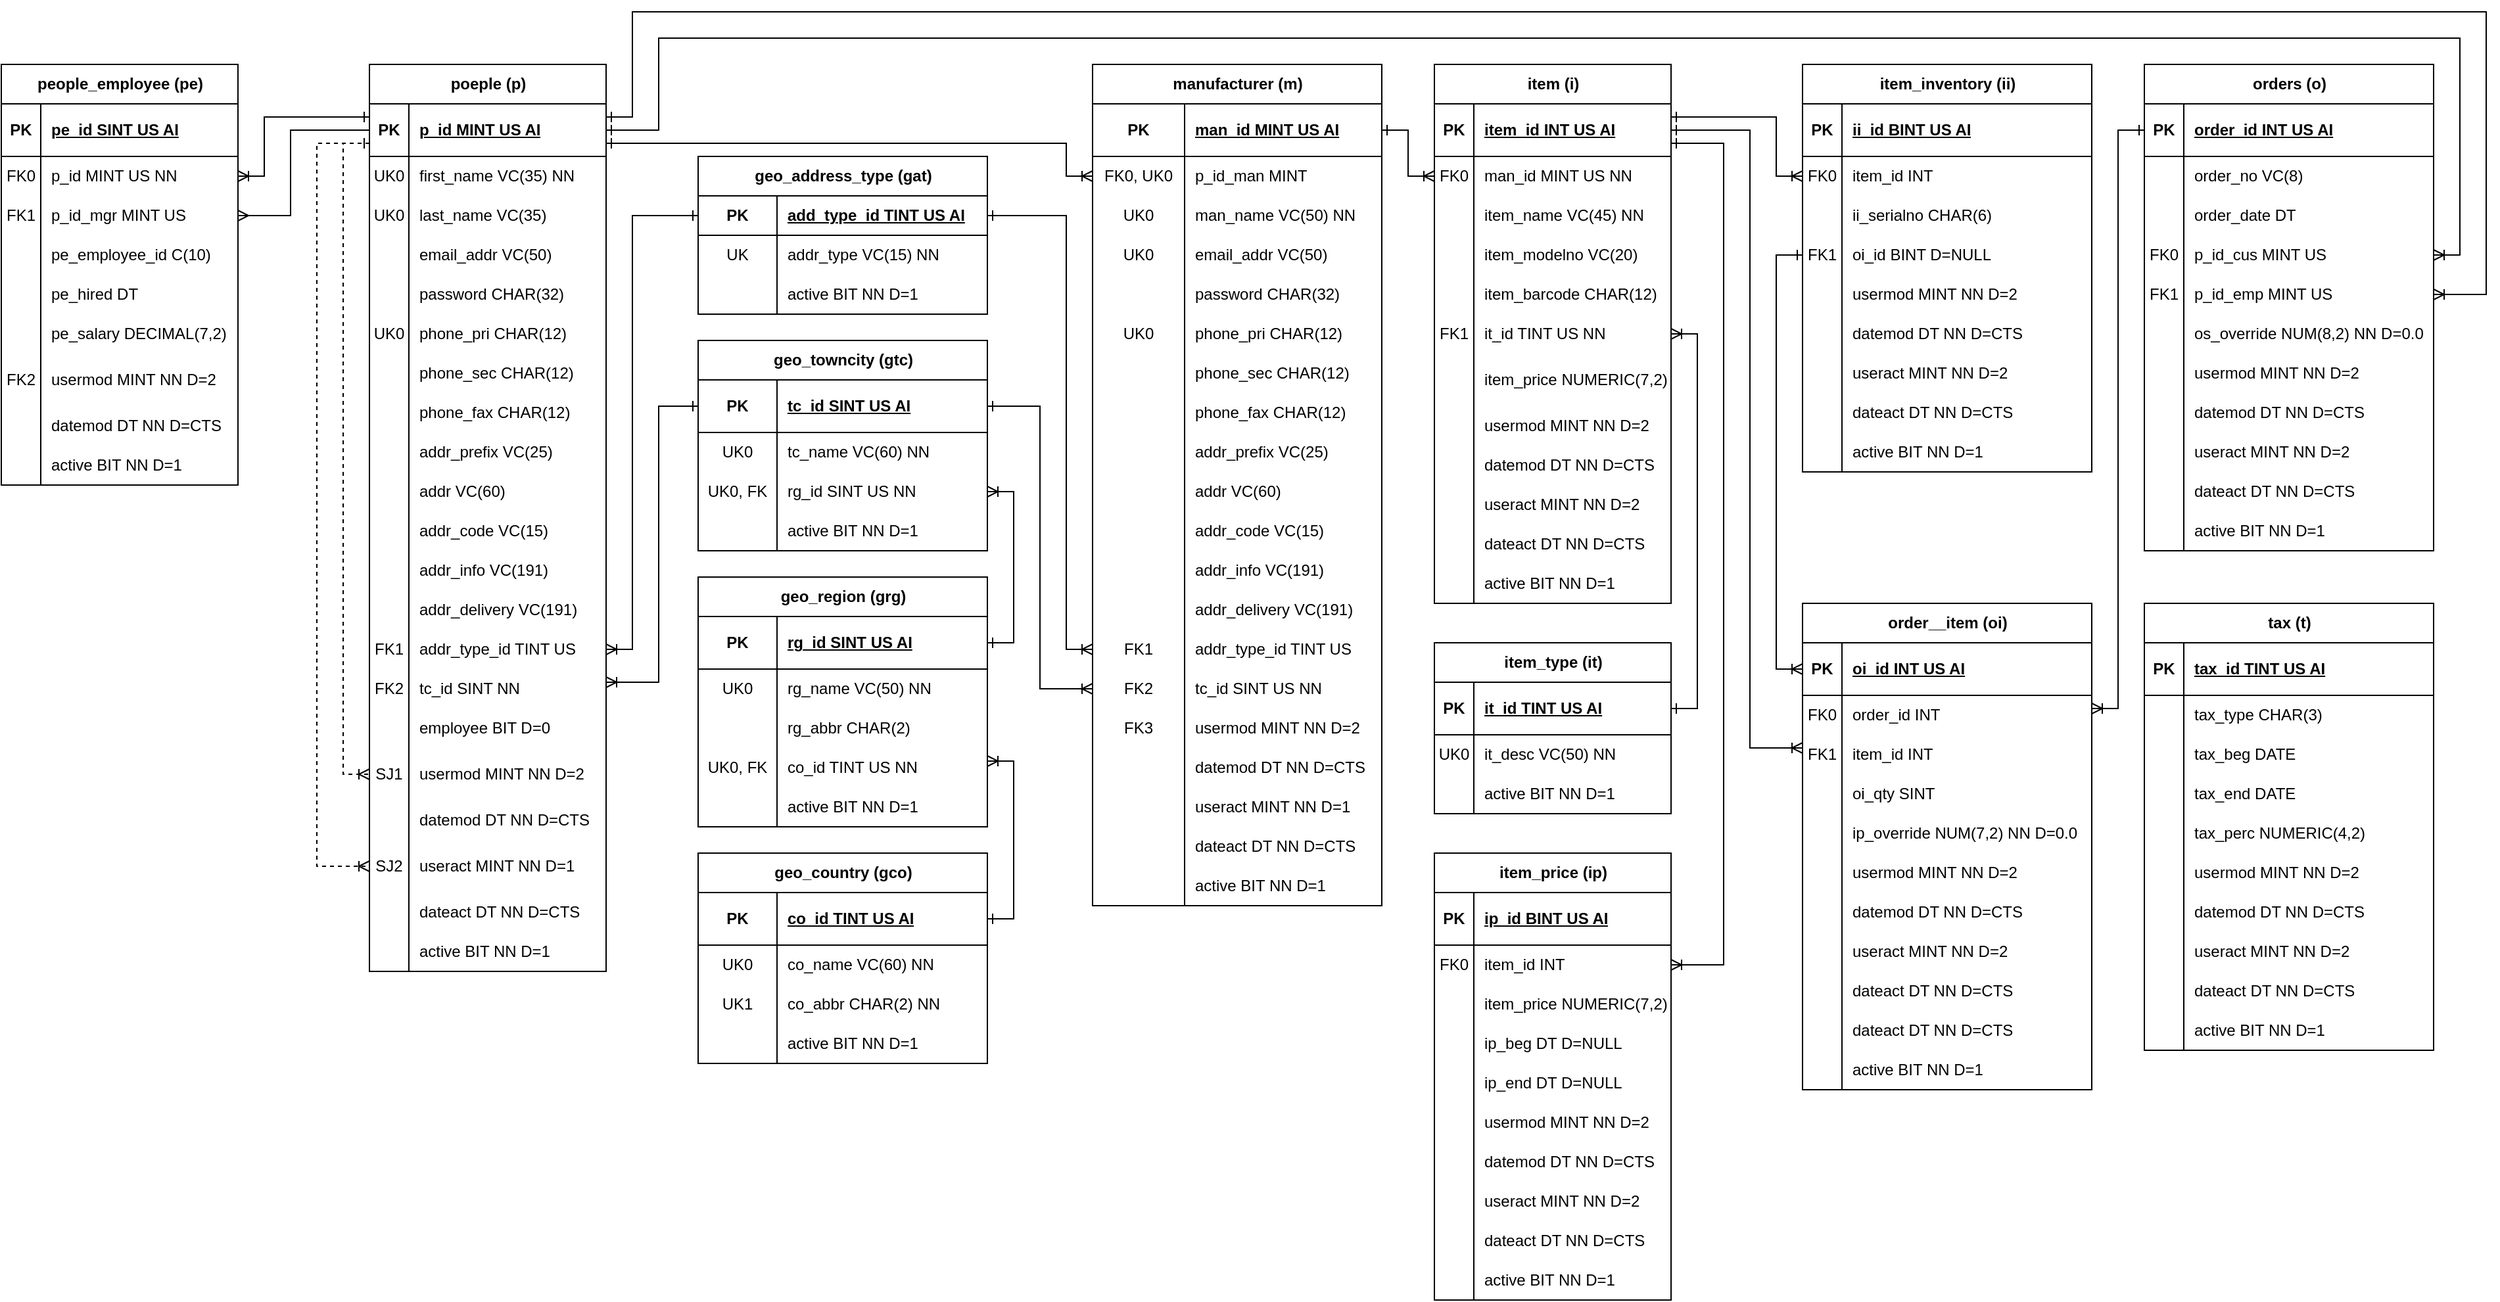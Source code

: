 <mxfile version="22.1.16" type="device">
  <diagram id="R2lEEEUBdFMjLlhIrx00" name="Page-1">
    <mxGraphModel dx="2183" dy="924" grid="1" gridSize="10" guides="1" tooltips="1" connect="1" arrows="1" fold="1" page="0" pageScale="1" pageWidth="850" pageHeight="1100" math="0" shadow="0" extFonts="Permanent Marker^https://fonts.googleapis.com/css?family=Permanent+Marker">
      <root>
        <mxCell id="0" />
        <mxCell id="1" parent="0" />
        <mxCell id="RKUDhX9qbOdvS5O8Xawu-6" style="edgeStyle=orthogonalEdgeStyle;rounded=0;orthogonalLoop=1;jettySize=auto;html=1;dashed=1;endArrow=ERoneToMany;endFill=0;startArrow=ERone;startFill=0;" parent="1" source="Bq15jc8Bu-m2S6189SVh-2" target="Bq15jc8Bu-m2S6189SVh-57" edge="1">
          <mxGeometry relative="1" as="geometry">
            <Array as="points">
              <mxPoint x="40" y="140" />
              <mxPoint x="40" y="690" />
            </Array>
          </mxGeometry>
        </mxCell>
        <mxCell id="RKUDhX9qbOdvS5O8Xawu-5" style="edgeStyle=orthogonalEdgeStyle;rounded=0;orthogonalLoop=1;jettySize=auto;html=1;dashed=1;endArrow=ERoneToMany;endFill=0;startArrow=ERone;startFill=0;" parent="1" source="Bq15jc8Bu-m2S6189SVh-2" target="Bq15jc8Bu-m2S6189SVh-63" edge="1">
          <mxGeometry relative="1" as="geometry">
            <Array as="points">
              <mxPoint x="60" y="140" />
              <mxPoint x="60" y="620" />
            </Array>
          </mxGeometry>
        </mxCell>
        <mxCell id="Bq15jc8Bu-m2S6189SVh-1" value="poeple (p)" style="shape=table;startSize=30;container=1;collapsible=1;childLayout=tableLayout;fixedRows=1;rowLines=0;fontStyle=1;align=center;resizeLast=1;html=1;" parent="1" vertex="1">
          <mxGeometry x="80" y="80" width="180" height="690" as="geometry">
            <mxRectangle x="330" y="160" width="80" height="30" as="alternateBounds" />
          </mxGeometry>
        </mxCell>
        <mxCell id="Bq15jc8Bu-m2S6189SVh-2" value="" style="shape=tableRow;horizontal=0;startSize=0;swimlaneHead=0;swimlaneBody=0;fillColor=none;collapsible=0;dropTarget=0;points=[[0,0.5],[1,0.5]];portConstraint=eastwest;top=0;left=0;right=0;bottom=1;" parent="Bq15jc8Bu-m2S6189SVh-1" vertex="1">
          <mxGeometry y="30" width="180" height="40" as="geometry" />
        </mxCell>
        <mxCell id="Bq15jc8Bu-m2S6189SVh-3" value="PK" style="shape=partialRectangle;connectable=0;fillColor=none;top=0;left=0;bottom=0;right=0;fontStyle=1;overflow=hidden;whiteSpace=wrap;html=1;" parent="Bq15jc8Bu-m2S6189SVh-2" vertex="1">
          <mxGeometry width="30" height="40" as="geometry">
            <mxRectangle width="30" height="40" as="alternateBounds" />
          </mxGeometry>
        </mxCell>
        <mxCell id="Bq15jc8Bu-m2S6189SVh-4" value="p_id MINT US AI" style="shape=partialRectangle;connectable=0;fillColor=none;top=0;left=0;bottom=0;right=0;align=left;spacingLeft=6;fontStyle=5;overflow=hidden;whiteSpace=wrap;html=1;" parent="Bq15jc8Bu-m2S6189SVh-2" vertex="1">
          <mxGeometry x="30" width="150" height="40" as="geometry">
            <mxRectangle width="150" height="40" as="alternateBounds" />
          </mxGeometry>
        </mxCell>
        <mxCell id="Bq15jc8Bu-m2S6189SVh-5" value="" style="shape=tableRow;horizontal=0;startSize=0;swimlaneHead=0;swimlaneBody=0;fillColor=none;collapsible=0;dropTarget=0;points=[[0,0.5],[1,0.5]];portConstraint=eastwest;top=0;left=0;right=0;bottom=0;" parent="Bq15jc8Bu-m2S6189SVh-1" vertex="1">
          <mxGeometry y="70" width="180" height="30" as="geometry" />
        </mxCell>
        <mxCell id="Bq15jc8Bu-m2S6189SVh-6" value="UK0" style="shape=partialRectangle;connectable=0;fillColor=none;top=0;left=0;bottom=0;right=0;editable=1;overflow=hidden;whiteSpace=wrap;html=1;" parent="Bq15jc8Bu-m2S6189SVh-5" vertex="1">
          <mxGeometry width="30" height="30" as="geometry">
            <mxRectangle width="30" height="30" as="alternateBounds" />
          </mxGeometry>
        </mxCell>
        <mxCell id="Bq15jc8Bu-m2S6189SVh-7" value="first_name VC(35) NN" style="shape=partialRectangle;connectable=0;fillColor=none;top=0;left=0;bottom=0;right=0;align=left;spacingLeft=6;overflow=hidden;whiteSpace=wrap;html=1;" parent="Bq15jc8Bu-m2S6189SVh-5" vertex="1">
          <mxGeometry x="30" width="150" height="30" as="geometry">
            <mxRectangle width="150" height="30" as="alternateBounds" />
          </mxGeometry>
        </mxCell>
        <mxCell id="Bq15jc8Bu-m2S6189SVh-8" value="" style="shape=tableRow;horizontal=0;startSize=0;swimlaneHead=0;swimlaneBody=0;fillColor=none;collapsible=0;dropTarget=0;points=[[0,0.5],[1,0.5]];portConstraint=eastwest;top=0;left=0;right=0;bottom=0;" parent="Bq15jc8Bu-m2S6189SVh-1" vertex="1">
          <mxGeometry y="100" width="180" height="30" as="geometry" />
        </mxCell>
        <mxCell id="Bq15jc8Bu-m2S6189SVh-9" value="UK0" style="shape=partialRectangle;connectable=0;fillColor=none;top=0;left=0;bottom=0;right=0;editable=1;overflow=hidden;whiteSpace=wrap;html=1;" parent="Bq15jc8Bu-m2S6189SVh-8" vertex="1">
          <mxGeometry width="30" height="30" as="geometry">
            <mxRectangle width="30" height="30" as="alternateBounds" />
          </mxGeometry>
        </mxCell>
        <mxCell id="Bq15jc8Bu-m2S6189SVh-10" value="last_name VC(35)&amp;nbsp;" style="shape=partialRectangle;connectable=0;fillColor=none;top=0;left=0;bottom=0;right=0;align=left;spacingLeft=6;overflow=hidden;whiteSpace=wrap;html=1;" parent="Bq15jc8Bu-m2S6189SVh-8" vertex="1">
          <mxGeometry x="30" width="150" height="30" as="geometry">
            <mxRectangle width="150" height="30" as="alternateBounds" />
          </mxGeometry>
        </mxCell>
        <mxCell id="Bq15jc8Bu-m2S6189SVh-11" value="" style="shape=tableRow;horizontal=0;startSize=0;swimlaneHead=0;swimlaneBody=0;fillColor=none;collapsible=0;dropTarget=0;points=[[0,0.5],[1,0.5]];portConstraint=eastwest;top=0;left=0;right=0;bottom=0;" parent="Bq15jc8Bu-m2S6189SVh-1" vertex="1">
          <mxGeometry y="130" width="180" height="30" as="geometry" />
        </mxCell>
        <mxCell id="Bq15jc8Bu-m2S6189SVh-12" value="" style="shape=partialRectangle;connectable=0;fillColor=none;top=0;left=0;bottom=0;right=0;editable=1;overflow=hidden;whiteSpace=wrap;html=1;" parent="Bq15jc8Bu-m2S6189SVh-11" vertex="1">
          <mxGeometry width="30" height="30" as="geometry">
            <mxRectangle width="30" height="30" as="alternateBounds" />
          </mxGeometry>
        </mxCell>
        <mxCell id="Bq15jc8Bu-m2S6189SVh-13" value="email_addr VC(50)&amp;nbsp;" style="shape=partialRectangle;connectable=0;fillColor=none;top=0;left=0;bottom=0;right=0;align=left;spacingLeft=6;overflow=hidden;whiteSpace=wrap;html=1;" parent="Bq15jc8Bu-m2S6189SVh-11" vertex="1">
          <mxGeometry x="30" width="150" height="30" as="geometry">
            <mxRectangle width="150" height="30" as="alternateBounds" />
          </mxGeometry>
        </mxCell>
        <mxCell id="Bq15jc8Bu-m2S6189SVh-14" value="" style="shape=tableRow;horizontal=0;startSize=0;swimlaneHead=0;swimlaneBody=0;fillColor=none;collapsible=0;dropTarget=0;points=[[0,0.5],[1,0.5]];portConstraint=eastwest;top=0;left=0;right=0;bottom=0;" parent="Bq15jc8Bu-m2S6189SVh-1" vertex="1">
          <mxGeometry y="160" width="180" height="30" as="geometry" />
        </mxCell>
        <mxCell id="Bq15jc8Bu-m2S6189SVh-15" value="" style="shape=partialRectangle;connectable=0;fillColor=none;top=0;left=0;bottom=0;right=0;editable=1;overflow=hidden;whiteSpace=wrap;html=1;" parent="Bq15jc8Bu-m2S6189SVh-14" vertex="1">
          <mxGeometry width="30" height="30" as="geometry">
            <mxRectangle width="30" height="30" as="alternateBounds" />
          </mxGeometry>
        </mxCell>
        <mxCell id="Bq15jc8Bu-m2S6189SVh-16" value="password CHAR(32)" style="shape=partialRectangle;connectable=0;fillColor=none;top=0;left=0;bottom=0;right=0;align=left;spacingLeft=6;overflow=hidden;whiteSpace=wrap;html=1;" parent="Bq15jc8Bu-m2S6189SVh-14" vertex="1">
          <mxGeometry x="30" width="150" height="30" as="geometry">
            <mxRectangle width="150" height="30" as="alternateBounds" />
          </mxGeometry>
        </mxCell>
        <mxCell id="Bq15jc8Bu-m2S6189SVh-17" value="" style="shape=tableRow;horizontal=0;startSize=0;swimlaneHead=0;swimlaneBody=0;fillColor=none;collapsible=0;dropTarget=0;points=[[0,0.5],[1,0.5]];portConstraint=eastwest;top=0;left=0;right=0;bottom=0;" parent="Bq15jc8Bu-m2S6189SVh-1" vertex="1">
          <mxGeometry y="190" width="180" height="30" as="geometry" />
        </mxCell>
        <mxCell id="Bq15jc8Bu-m2S6189SVh-18" value="UK0" style="shape=partialRectangle;connectable=0;fillColor=none;top=0;left=0;bottom=0;right=0;editable=1;overflow=hidden;whiteSpace=wrap;html=1;" parent="Bq15jc8Bu-m2S6189SVh-17" vertex="1">
          <mxGeometry width="30" height="30" as="geometry">
            <mxRectangle width="30" height="30" as="alternateBounds" />
          </mxGeometry>
        </mxCell>
        <mxCell id="Bq15jc8Bu-m2S6189SVh-19" value="phone_pri CHAR(12)&amp;nbsp;" style="shape=partialRectangle;connectable=0;fillColor=none;top=0;left=0;bottom=0;right=0;align=left;spacingLeft=6;overflow=hidden;whiteSpace=wrap;html=1;" parent="Bq15jc8Bu-m2S6189SVh-17" vertex="1">
          <mxGeometry x="30" width="150" height="30" as="geometry">
            <mxRectangle width="150" height="30" as="alternateBounds" />
          </mxGeometry>
        </mxCell>
        <mxCell id="Bq15jc8Bu-m2S6189SVh-20" value="" style="shape=tableRow;horizontal=0;startSize=0;swimlaneHead=0;swimlaneBody=0;fillColor=none;collapsible=0;dropTarget=0;points=[[0,0.5],[1,0.5]];portConstraint=eastwest;top=0;left=0;right=0;bottom=0;" parent="Bq15jc8Bu-m2S6189SVh-1" vertex="1">
          <mxGeometry y="220" width="180" height="30" as="geometry" />
        </mxCell>
        <mxCell id="Bq15jc8Bu-m2S6189SVh-21" value="" style="shape=partialRectangle;connectable=0;fillColor=none;top=0;left=0;bottom=0;right=0;editable=1;overflow=hidden;whiteSpace=wrap;html=1;" parent="Bq15jc8Bu-m2S6189SVh-20" vertex="1">
          <mxGeometry width="30" height="30" as="geometry">
            <mxRectangle width="30" height="30" as="alternateBounds" />
          </mxGeometry>
        </mxCell>
        <mxCell id="Bq15jc8Bu-m2S6189SVh-22" value="phone_sec CHAR(12)" style="shape=partialRectangle;connectable=0;fillColor=none;top=0;left=0;bottom=0;right=0;align=left;spacingLeft=6;overflow=hidden;whiteSpace=wrap;html=1;" parent="Bq15jc8Bu-m2S6189SVh-20" vertex="1">
          <mxGeometry x="30" width="150" height="30" as="geometry">
            <mxRectangle width="150" height="30" as="alternateBounds" />
          </mxGeometry>
        </mxCell>
        <mxCell id="Bq15jc8Bu-m2S6189SVh-23" value="" style="shape=tableRow;horizontal=0;startSize=0;swimlaneHead=0;swimlaneBody=0;fillColor=none;collapsible=0;dropTarget=0;points=[[0,0.5],[1,0.5]];portConstraint=eastwest;top=0;left=0;right=0;bottom=0;" parent="Bq15jc8Bu-m2S6189SVh-1" vertex="1">
          <mxGeometry y="250" width="180" height="30" as="geometry" />
        </mxCell>
        <mxCell id="Bq15jc8Bu-m2S6189SVh-24" value="" style="shape=partialRectangle;connectable=0;fillColor=none;top=0;left=0;bottom=0;right=0;editable=1;overflow=hidden;whiteSpace=wrap;html=1;" parent="Bq15jc8Bu-m2S6189SVh-23" vertex="1">
          <mxGeometry width="30" height="30" as="geometry">
            <mxRectangle width="30" height="30" as="alternateBounds" />
          </mxGeometry>
        </mxCell>
        <mxCell id="Bq15jc8Bu-m2S6189SVh-25" value="phone_fax CHAR(12)" style="shape=partialRectangle;connectable=0;fillColor=none;top=0;left=0;bottom=0;right=0;align=left;spacingLeft=6;overflow=hidden;whiteSpace=wrap;html=1;" parent="Bq15jc8Bu-m2S6189SVh-23" vertex="1">
          <mxGeometry x="30" width="150" height="30" as="geometry">
            <mxRectangle width="150" height="30" as="alternateBounds" />
          </mxGeometry>
        </mxCell>
        <mxCell id="Bq15jc8Bu-m2S6189SVh-42" value="" style="shape=tableRow;horizontal=0;startSize=0;swimlaneHead=0;swimlaneBody=0;fillColor=none;collapsible=0;dropTarget=0;points=[[0,0.5],[1,0.5]];portConstraint=eastwest;top=0;left=0;right=0;bottom=0;" parent="Bq15jc8Bu-m2S6189SVh-1" vertex="1">
          <mxGeometry y="280" width="180" height="30" as="geometry" />
        </mxCell>
        <mxCell id="Bq15jc8Bu-m2S6189SVh-43" value="" style="shape=partialRectangle;connectable=0;fillColor=none;top=0;left=0;bottom=0;right=0;editable=1;overflow=hidden;whiteSpace=wrap;html=1;" parent="Bq15jc8Bu-m2S6189SVh-42" vertex="1">
          <mxGeometry width="30" height="30" as="geometry">
            <mxRectangle width="30" height="30" as="alternateBounds" />
          </mxGeometry>
        </mxCell>
        <mxCell id="Bq15jc8Bu-m2S6189SVh-44" value="addr_prefix VC(25)" style="shape=partialRectangle;connectable=0;fillColor=none;top=0;left=0;bottom=0;right=0;align=left;spacingLeft=6;overflow=hidden;whiteSpace=wrap;html=1;" parent="Bq15jc8Bu-m2S6189SVh-42" vertex="1">
          <mxGeometry x="30" width="150" height="30" as="geometry">
            <mxRectangle width="150" height="30" as="alternateBounds" />
          </mxGeometry>
        </mxCell>
        <mxCell id="Bq15jc8Bu-m2S6189SVh-39" value="" style="shape=tableRow;horizontal=0;startSize=0;swimlaneHead=0;swimlaneBody=0;fillColor=none;collapsible=0;dropTarget=0;points=[[0,0.5],[1,0.5]];portConstraint=eastwest;top=0;left=0;right=0;bottom=0;" parent="Bq15jc8Bu-m2S6189SVh-1" vertex="1">
          <mxGeometry y="310" width="180" height="30" as="geometry" />
        </mxCell>
        <mxCell id="Bq15jc8Bu-m2S6189SVh-40" value="" style="shape=partialRectangle;connectable=0;fillColor=none;top=0;left=0;bottom=0;right=0;editable=1;overflow=hidden;whiteSpace=wrap;html=1;" parent="Bq15jc8Bu-m2S6189SVh-39" vertex="1">
          <mxGeometry width="30" height="30" as="geometry">
            <mxRectangle width="30" height="30" as="alternateBounds" />
          </mxGeometry>
        </mxCell>
        <mxCell id="Bq15jc8Bu-m2S6189SVh-41" value="addr VC(60)" style="shape=partialRectangle;connectable=0;fillColor=none;top=0;left=0;bottom=0;right=0;align=left;spacingLeft=6;overflow=hidden;whiteSpace=wrap;html=1;" parent="Bq15jc8Bu-m2S6189SVh-39" vertex="1">
          <mxGeometry x="30" width="150" height="30" as="geometry">
            <mxRectangle width="150" height="30" as="alternateBounds" />
          </mxGeometry>
        </mxCell>
        <mxCell id="Bq15jc8Bu-m2S6189SVh-36" value="" style="shape=tableRow;horizontal=0;startSize=0;swimlaneHead=0;swimlaneBody=0;fillColor=none;collapsible=0;dropTarget=0;points=[[0,0.5],[1,0.5]];portConstraint=eastwest;top=0;left=0;right=0;bottom=0;" parent="Bq15jc8Bu-m2S6189SVh-1" vertex="1">
          <mxGeometry y="340" width="180" height="30" as="geometry" />
        </mxCell>
        <mxCell id="Bq15jc8Bu-m2S6189SVh-37" value="" style="shape=partialRectangle;connectable=0;fillColor=none;top=0;left=0;bottom=0;right=0;editable=1;overflow=hidden;whiteSpace=wrap;html=1;" parent="Bq15jc8Bu-m2S6189SVh-36" vertex="1">
          <mxGeometry width="30" height="30" as="geometry">
            <mxRectangle width="30" height="30" as="alternateBounds" />
          </mxGeometry>
        </mxCell>
        <mxCell id="Bq15jc8Bu-m2S6189SVh-38" value="addr_code VC(15)" style="shape=partialRectangle;connectable=0;fillColor=none;top=0;left=0;bottom=0;right=0;align=left;spacingLeft=6;overflow=hidden;whiteSpace=wrap;html=1;" parent="Bq15jc8Bu-m2S6189SVh-36" vertex="1">
          <mxGeometry x="30" width="150" height="30" as="geometry">
            <mxRectangle width="150" height="30" as="alternateBounds" />
          </mxGeometry>
        </mxCell>
        <mxCell id="Bq15jc8Bu-m2S6189SVh-26" value="" style="shape=tableRow;horizontal=0;startSize=0;swimlaneHead=0;swimlaneBody=0;fillColor=none;collapsible=0;dropTarget=0;points=[[0,0.5],[1,0.5]];portConstraint=eastwest;top=0;left=0;right=0;bottom=0;" parent="Bq15jc8Bu-m2S6189SVh-1" vertex="1">
          <mxGeometry y="370" width="180" height="30" as="geometry" />
        </mxCell>
        <mxCell id="Bq15jc8Bu-m2S6189SVh-27" value="" style="shape=partialRectangle;connectable=0;fillColor=none;top=0;left=0;bottom=0;right=0;editable=1;overflow=hidden;whiteSpace=wrap;html=1;" parent="Bq15jc8Bu-m2S6189SVh-26" vertex="1">
          <mxGeometry width="30" height="30" as="geometry">
            <mxRectangle width="30" height="30" as="alternateBounds" />
          </mxGeometry>
        </mxCell>
        <mxCell id="Bq15jc8Bu-m2S6189SVh-28" value="addr_info VC(191)" style="shape=partialRectangle;connectable=0;fillColor=none;top=0;left=0;bottom=0;right=0;align=left;spacingLeft=6;overflow=hidden;whiteSpace=wrap;html=1;" parent="Bq15jc8Bu-m2S6189SVh-26" vertex="1">
          <mxGeometry x="30" width="150" height="30" as="geometry">
            <mxRectangle width="150" height="30" as="alternateBounds" />
          </mxGeometry>
        </mxCell>
        <mxCell id="Bq15jc8Bu-m2S6189SVh-33" value="" style="shape=tableRow;horizontal=0;startSize=0;swimlaneHead=0;swimlaneBody=0;fillColor=none;collapsible=0;dropTarget=0;points=[[0,0.5],[1,0.5]];portConstraint=eastwest;top=0;left=0;right=0;bottom=0;" parent="Bq15jc8Bu-m2S6189SVh-1" vertex="1">
          <mxGeometry y="400" width="180" height="30" as="geometry" />
        </mxCell>
        <mxCell id="Bq15jc8Bu-m2S6189SVh-34" value="" style="shape=partialRectangle;connectable=0;fillColor=none;top=0;left=0;bottom=0;right=0;editable=1;overflow=hidden;whiteSpace=wrap;html=1;" parent="Bq15jc8Bu-m2S6189SVh-33" vertex="1">
          <mxGeometry width="30" height="30" as="geometry">
            <mxRectangle width="30" height="30" as="alternateBounds" />
          </mxGeometry>
        </mxCell>
        <mxCell id="Bq15jc8Bu-m2S6189SVh-35" value="addr_delivery VC(191)" style="shape=partialRectangle;connectable=0;fillColor=none;top=0;left=0;bottom=0;right=0;align=left;spacingLeft=6;overflow=hidden;whiteSpace=wrap;html=1;" parent="Bq15jc8Bu-m2S6189SVh-33" vertex="1">
          <mxGeometry x="30" width="150" height="30" as="geometry">
            <mxRectangle width="150" height="30" as="alternateBounds" />
          </mxGeometry>
        </mxCell>
        <mxCell id="Bq15jc8Bu-m2S6189SVh-29" value="" style="shape=tableRow;horizontal=0;startSize=0;swimlaneHead=0;swimlaneBody=0;fillColor=none;collapsible=0;dropTarget=0;points=[[0,0.5],[1,0.5]];portConstraint=eastwest;top=0;left=0;right=0;bottom=0;" parent="Bq15jc8Bu-m2S6189SVh-1" vertex="1">
          <mxGeometry y="430" width="180" height="30" as="geometry" />
        </mxCell>
        <mxCell id="Bq15jc8Bu-m2S6189SVh-30" value="FK1" style="shape=partialRectangle;connectable=0;fillColor=none;top=0;left=0;bottom=0;right=0;editable=1;overflow=hidden;whiteSpace=wrap;html=1;" parent="Bq15jc8Bu-m2S6189SVh-29" vertex="1">
          <mxGeometry width="30" height="30" as="geometry">
            <mxRectangle width="30" height="30" as="alternateBounds" />
          </mxGeometry>
        </mxCell>
        <mxCell id="Bq15jc8Bu-m2S6189SVh-31" value="addr_type_id TINT US" style="shape=partialRectangle;connectable=0;fillColor=none;top=0;left=0;bottom=0;right=0;align=left;spacingLeft=6;overflow=hidden;whiteSpace=wrap;html=1;" parent="Bq15jc8Bu-m2S6189SVh-29" vertex="1">
          <mxGeometry x="30" width="150" height="30" as="geometry">
            <mxRectangle width="150" height="30" as="alternateBounds" />
          </mxGeometry>
        </mxCell>
        <mxCell id="Bq15jc8Bu-m2S6189SVh-45" value="" style="shape=tableRow;horizontal=0;startSize=0;swimlaneHead=0;swimlaneBody=0;fillColor=none;collapsible=0;dropTarget=0;points=[[0,0.5],[1,0.5]];portConstraint=eastwest;top=0;left=0;right=0;bottom=0;" parent="Bq15jc8Bu-m2S6189SVh-1" vertex="1">
          <mxGeometry y="460" width="180" height="30" as="geometry" />
        </mxCell>
        <mxCell id="Bq15jc8Bu-m2S6189SVh-46" value="FK2" style="shape=partialRectangle;connectable=0;fillColor=none;top=0;left=0;bottom=0;right=0;editable=1;overflow=hidden;whiteSpace=wrap;html=1;" parent="Bq15jc8Bu-m2S6189SVh-45" vertex="1">
          <mxGeometry width="30" height="30" as="geometry">
            <mxRectangle width="30" height="30" as="alternateBounds" />
          </mxGeometry>
        </mxCell>
        <mxCell id="Bq15jc8Bu-m2S6189SVh-47" value="tc_id SINT NN" style="shape=partialRectangle;connectable=0;fillColor=none;top=0;left=0;bottom=0;right=0;align=left;spacingLeft=6;overflow=hidden;whiteSpace=wrap;html=1;" parent="Bq15jc8Bu-m2S6189SVh-45" vertex="1">
          <mxGeometry x="30" width="150" height="30" as="geometry">
            <mxRectangle width="150" height="30" as="alternateBounds" />
          </mxGeometry>
        </mxCell>
        <mxCell id="Bq15jc8Bu-m2S6189SVh-54" value="" style="shape=tableRow;horizontal=0;startSize=0;swimlaneHead=0;swimlaneBody=0;fillColor=none;collapsible=0;dropTarget=0;points=[[0,0.5],[1,0.5]];portConstraint=eastwest;top=0;left=0;right=0;bottom=0;" parent="Bq15jc8Bu-m2S6189SVh-1" vertex="1">
          <mxGeometry y="490" width="180" height="30" as="geometry" />
        </mxCell>
        <mxCell id="Bq15jc8Bu-m2S6189SVh-55" value="" style="shape=partialRectangle;connectable=0;fillColor=none;top=0;left=0;bottom=0;right=0;editable=1;overflow=hidden;whiteSpace=wrap;html=1;" parent="Bq15jc8Bu-m2S6189SVh-54" vertex="1">
          <mxGeometry width="30" height="30" as="geometry">
            <mxRectangle width="30" height="30" as="alternateBounds" />
          </mxGeometry>
        </mxCell>
        <mxCell id="Bq15jc8Bu-m2S6189SVh-56" value="employee BIT D=0" style="shape=partialRectangle;connectable=0;fillColor=none;top=0;left=0;bottom=0;right=0;align=left;spacingLeft=6;overflow=hidden;whiteSpace=wrap;html=1;" parent="Bq15jc8Bu-m2S6189SVh-54" vertex="1">
          <mxGeometry x="30" width="150" height="30" as="geometry">
            <mxRectangle width="150" height="30" as="alternateBounds" />
          </mxGeometry>
        </mxCell>
        <mxCell id="Bq15jc8Bu-m2S6189SVh-63" value="" style="shape=tableRow;horizontal=0;startSize=0;swimlaneHead=0;swimlaneBody=0;fillColor=none;collapsible=0;dropTarget=0;points=[[0,0.5],[1,0.5]];portConstraint=eastwest;top=0;left=0;right=0;bottom=0;" parent="Bq15jc8Bu-m2S6189SVh-1" vertex="1">
          <mxGeometry y="520" width="180" height="40" as="geometry" />
        </mxCell>
        <mxCell id="Bq15jc8Bu-m2S6189SVh-64" value="SJ1" style="shape=partialRectangle;connectable=0;fillColor=none;top=0;left=0;bottom=0;right=0;editable=1;overflow=hidden;whiteSpace=wrap;html=1;" parent="Bq15jc8Bu-m2S6189SVh-63" vertex="1">
          <mxGeometry width="30" height="40" as="geometry">
            <mxRectangle width="30" height="40" as="alternateBounds" />
          </mxGeometry>
        </mxCell>
        <mxCell id="Bq15jc8Bu-m2S6189SVh-65" value="usermod MINT NN D=2" style="shape=partialRectangle;connectable=0;fillColor=none;top=0;left=0;bottom=0;right=0;align=left;spacingLeft=6;overflow=hidden;whiteSpace=wrap;html=1;" parent="Bq15jc8Bu-m2S6189SVh-63" vertex="1">
          <mxGeometry x="30" width="150" height="40" as="geometry">
            <mxRectangle width="150" height="40" as="alternateBounds" />
          </mxGeometry>
        </mxCell>
        <mxCell id="Bq15jc8Bu-m2S6189SVh-66" value="" style="shape=tableRow;horizontal=0;startSize=0;swimlaneHead=0;swimlaneBody=0;fillColor=none;collapsible=0;dropTarget=0;points=[[0,0.5],[1,0.5]];portConstraint=eastwest;top=0;left=0;right=0;bottom=0;" parent="Bq15jc8Bu-m2S6189SVh-1" vertex="1">
          <mxGeometry y="560" width="180" height="30" as="geometry" />
        </mxCell>
        <mxCell id="Bq15jc8Bu-m2S6189SVh-67" value="" style="shape=partialRectangle;connectable=0;fillColor=none;top=0;left=0;bottom=0;right=0;editable=1;overflow=hidden;whiteSpace=wrap;html=1;" parent="Bq15jc8Bu-m2S6189SVh-66" vertex="1">
          <mxGeometry width="30" height="30" as="geometry">
            <mxRectangle width="30" height="30" as="alternateBounds" />
          </mxGeometry>
        </mxCell>
        <mxCell id="Bq15jc8Bu-m2S6189SVh-68" value="datemod DT NN D=CTS" style="shape=partialRectangle;connectable=0;fillColor=none;top=0;left=0;bottom=0;right=0;align=left;spacingLeft=6;overflow=hidden;whiteSpace=wrap;html=1;" parent="Bq15jc8Bu-m2S6189SVh-66" vertex="1">
          <mxGeometry x="30" width="150" height="30" as="geometry">
            <mxRectangle width="150" height="30" as="alternateBounds" />
          </mxGeometry>
        </mxCell>
        <mxCell id="Bq15jc8Bu-m2S6189SVh-57" value="" style="shape=tableRow;horizontal=0;startSize=0;swimlaneHead=0;swimlaneBody=0;fillColor=none;collapsible=0;dropTarget=0;points=[[0,0.5],[1,0.5]];portConstraint=eastwest;top=0;left=0;right=0;bottom=0;" parent="Bq15jc8Bu-m2S6189SVh-1" vertex="1">
          <mxGeometry y="590" width="180" height="40" as="geometry" />
        </mxCell>
        <mxCell id="Bq15jc8Bu-m2S6189SVh-58" value="SJ2" style="shape=partialRectangle;connectable=0;fillColor=none;top=0;left=0;bottom=0;right=0;editable=1;overflow=hidden;whiteSpace=wrap;html=1;" parent="Bq15jc8Bu-m2S6189SVh-57" vertex="1">
          <mxGeometry width="30" height="40" as="geometry">
            <mxRectangle width="30" height="40" as="alternateBounds" />
          </mxGeometry>
        </mxCell>
        <mxCell id="Bq15jc8Bu-m2S6189SVh-59" value="useract MINT NN D=1" style="shape=partialRectangle;connectable=0;fillColor=none;top=0;left=0;bottom=0;right=0;align=left;spacingLeft=6;overflow=hidden;whiteSpace=wrap;html=1;" parent="Bq15jc8Bu-m2S6189SVh-57" vertex="1">
          <mxGeometry x="30" width="150" height="40" as="geometry">
            <mxRectangle width="150" height="40" as="alternateBounds" />
          </mxGeometry>
        </mxCell>
        <mxCell id="Bq15jc8Bu-m2S6189SVh-60" value="" style="shape=tableRow;horizontal=0;startSize=0;swimlaneHead=0;swimlaneBody=0;fillColor=none;collapsible=0;dropTarget=0;points=[[0,0.5],[1,0.5]];portConstraint=eastwest;top=0;left=0;right=0;bottom=0;" parent="Bq15jc8Bu-m2S6189SVh-1" vertex="1">
          <mxGeometry y="630" width="180" height="30" as="geometry" />
        </mxCell>
        <mxCell id="Bq15jc8Bu-m2S6189SVh-61" value="" style="shape=partialRectangle;connectable=0;fillColor=none;top=0;left=0;bottom=0;right=0;editable=1;overflow=hidden;whiteSpace=wrap;html=1;" parent="Bq15jc8Bu-m2S6189SVh-60" vertex="1">
          <mxGeometry width="30" height="30" as="geometry">
            <mxRectangle width="30" height="30" as="alternateBounds" />
          </mxGeometry>
        </mxCell>
        <mxCell id="Bq15jc8Bu-m2S6189SVh-62" value="dateact DT NN D=CTS" style="shape=partialRectangle;connectable=0;fillColor=none;top=0;left=0;bottom=0;right=0;align=left;spacingLeft=6;overflow=hidden;whiteSpace=wrap;html=1;" parent="Bq15jc8Bu-m2S6189SVh-60" vertex="1">
          <mxGeometry x="30" width="150" height="30" as="geometry">
            <mxRectangle width="150" height="30" as="alternateBounds" />
          </mxGeometry>
        </mxCell>
        <mxCell id="Bq15jc8Bu-m2S6189SVh-69" value="" style="shape=tableRow;horizontal=0;startSize=0;swimlaneHead=0;swimlaneBody=0;fillColor=none;collapsible=0;dropTarget=0;points=[[0,0.5],[1,0.5]];portConstraint=eastwest;top=0;left=0;right=0;bottom=0;" parent="Bq15jc8Bu-m2S6189SVh-1" vertex="1">
          <mxGeometry y="660" width="180" height="30" as="geometry" />
        </mxCell>
        <mxCell id="Bq15jc8Bu-m2S6189SVh-70" value="" style="shape=partialRectangle;connectable=0;fillColor=none;top=0;left=0;bottom=0;right=0;editable=1;overflow=hidden;whiteSpace=wrap;html=1;" parent="Bq15jc8Bu-m2S6189SVh-69" vertex="1">
          <mxGeometry width="30" height="30" as="geometry">
            <mxRectangle width="30" height="30" as="alternateBounds" />
          </mxGeometry>
        </mxCell>
        <mxCell id="Bq15jc8Bu-m2S6189SVh-71" value="active BIT NN D=1" style="shape=partialRectangle;connectable=0;fillColor=none;top=0;left=0;bottom=0;right=0;align=left;spacingLeft=6;overflow=hidden;whiteSpace=wrap;html=1;" parent="Bq15jc8Bu-m2S6189SVh-69" vertex="1">
          <mxGeometry x="30" width="150" height="30" as="geometry">
            <mxRectangle width="150" height="30" as="alternateBounds" />
          </mxGeometry>
        </mxCell>
        <mxCell id="Bq15jc8Bu-m2S6189SVh-74" value="geo_address_type (gat)" style="shape=table;startSize=30;container=1;collapsible=1;childLayout=tableLayout;fixedRows=1;rowLines=0;fontStyle=1;align=center;resizeLast=1;html=1;" parent="1" vertex="1">
          <mxGeometry x="330" y="150" width="220" height="120" as="geometry" />
        </mxCell>
        <mxCell id="Bq15jc8Bu-m2S6189SVh-75" value="" style="shape=tableRow;horizontal=0;startSize=0;swimlaneHead=0;swimlaneBody=0;fillColor=none;collapsible=0;dropTarget=0;points=[[0,0.5],[1,0.5]];portConstraint=eastwest;top=0;left=0;right=0;bottom=1;" parent="Bq15jc8Bu-m2S6189SVh-74" vertex="1">
          <mxGeometry y="30" width="220" height="30" as="geometry" />
        </mxCell>
        <mxCell id="Bq15jc8Bu-m2S6189SVh-76" value="PK" style="shape=partialRectangle;connectable=0;fillColor=none;top=0;left=0;bottom=0;right=0;fontStyle=1;overflow=hidden;whiteSpace=wrap;html=1;" parent="Bq15jc8Bu-m2S6189SVh-75" vertex="1">
          <mxGeometry width="60" height="30" as="geometry">
            <mxRectangle width="60" height="30" as="alternateBounds" />
          </mxGeometry>
        </mxCell>
        <mxCell id="Bq15jc8Bu-m2S6189SVh-77" value="add_type_id TINT US AI" style="shape=partialRectangle;connectable=0;fillColor=none;top=0;left=0;bottom=0;right=0;align=left;spacingLeft=6;fontStyle=5;overflow=hidden;whiteSpace=wrap;html=1;" parent="Bq15jc8Bu-m2S6189SVh-75" vertex="1">
          <mxGeometry x="60" width="160" height="30" as="geometry">
            <mxRectangle width="160" height="30" as="alternateBounds" />
          </mxGeometry>
        </mxCell>
        <mxCell id="Bq15jc8Bu-m2S6189SVh-78" value="" style="shape=tableRow;horizontal=0;startSize=0;swimlaneHead=0;swimlaneBody=0;fillColor=none;collapsible=0;dropTarget=0;points=[[0,0.5],[1,0.5]];portConstraint=eastwest;top=0;left=0;right=0;bottom=0;" parent="Bq15jc8Bu-m2S6189SVh-74" vertex="1">
          <mxGeometry y="60" width="220" height="30" as="geometry" />
        </mxCell>
        <mxCell id="Bq15jc8Bu-m2S6189SVh-79" value="UK" style="shape=partialRectangle;connectable=0;fillColor=none;top=0;left=0;bottom=0;right=0;editable=1;overflow=hidden;whiteSpace=wrap;html=1;" parent="Bq15jc8Bu-m2S6189SVh-78" vertex="1">
          <mxGeometry width="60" height="30" as="geometry">
            <mxRectangle width="60" height="30" as="alternateBounds" />
          </mxGeometry>
        </mxCell>
        <mxCell id="Bq15jc8Bu-m2S6189SVh-80" value="addr_type VC(15) NN" style="shape=partialRectangle;connectable=0;fillColor=none;top=0;left=0;bottom=0;right=0;align=left;spacingLeft=6;overflow=hidden;whiteSpace=wrap;html=1;" parent="Bq15jc8Bu-m2S6189SVh-78" vertex="1">
          <mxGeometry x="60" width="160" height="30" as="geometry">
            <mxRectangle width="160" height="30" as="alternateBounds" />
          </mxGeometry>
        </mxCell>
        <mxCell id="Bq15jc8Bu-m2S6189SVh-81" value="" style="shape=tableRow;horizontal=0;startSize=0;swimlaneHead=0;swimlaneBody=0;fillColor=none;collapsible=0;dropTarget=0;points=[[0,0.5],[1,0.5]];portConstraint=eastwest;top=0;left=0;right=0;bottom=0;" parent="Bq15jc8Bu-m2S6189SVh-74" vertex="1">
          <mxGeometry y="90" width="220" height="30" as="geometry" />
        </mxCell>
        <mxCell id="Bq15jc8Bu-m2S6189SVh-82" value="" style="shape=partialRectangle;connectable=0;fillColor=none;top=0;left=0;bottom=0;right=0;editable=1;overflow=hidden;whiteSpace=wrap;html=1;" parent="Bq15jc8Bu-m2S6189SVh-81" vertex="1">
          <mxGeometry width="60" height="30" as="geometry">
            <mxRectangle width="60" height="30" as="alternateBounds" />
          </mxGeometry>
        </mxCell>
        <mxCell id="Bq15jc8Bu-m2S6189SVh-83" value="active BIT NN D=1" style="shape=partialRectangle;connectable=0;fillColor=none;top=0;left=0;bottom=0;right=0;align=left;spacingLeft=6;overflow=hidden;whiteSpace=wrap;html=1;" parent="Bq15jc8Bu-m2S6189SVh-81" vertex="1">
          <mxGeometry x="60" width="160" height="30" as="geometry">
            <mxRectangle width="160" height="30" as="alternateBounds" />
          </mxGeometry>
        </mxCell>
        <mxCell id="Bq15jc8Bu-m2S6189SVh-87" value="geo_country (gco)" style="shape=table;startSize=30;container=1;collapsible=1;childLayout=tableLayout;fixedRows=1;rowLines=0;fontStyle=1;align=center;resizeLast=1;html=1;" parent="1" vertex="1">
          <mxGeometry x="330" y="680" width="220" height="160" as="geometry" />
        </mxCell>
        <mxCell id="Bq15jc8Bu-m2S6189SVh-88" value="" style="shape=tableRow;horizontal=0;startSize=0;swimlaneHead=0;swimlaneBody=0;fillColor=none;collapsible=0;dropTarget=0;points=[[0,0.5],[1,0.5]];portConstraint=eastwest;top=0;left=0;right=0;bottom=1;" parent="Bq15jc8Bu-m2S6189SVh-87" vertex="1">
          <mxGeometry y="30" width="220" height="40" as="geometry" />
        </mxCell>
        <mxCell id="Bq15jc8Bu-m2S6189SVh-89" value="PK" style="shape=partialRectangle;connectable=0;fillColor=none;top=0;left=0;bottom=0;right=0;fontStyle=1;overflow=hidden;whiteSpace=wrap;html=1;" parent="Bq15jc8Bu-m2S6189SVh-88" vertex="1">
          <mxGeometry width="60" height="40" as="geometry">
            <mxRectangle width="60" height="40" as="alternateBounds" />
          </mxGeometry>
        </mxCell>
        <mxCell id="Bq15jc8Bu-m2S6189SVh-90" value="co_id TINT US AI" style="shape=partialRectangle;connectable=0;fillColor=none;top=0;left=0;bottom=0;right=0;align=left;spacingLeft=6;fontStyle=5;overflow=hidden;whiteSpace=wrap;html=1;" parent="Bq15jc8Bu-m2S6189SVh-88" vertex="1">
          <mxGeometry x="60" width="160" height="40" as="geometry">
            <mxRectangle width="160" height="40" as="alternateBounds" />
          </mxGeometry>
        </mxCell>
        <mxCell id="Bq15jc8Bu-m2S6189SVh-91" value="" style="shape=tableRow;horizontal=0;startSize=0;swimlaneHead=0;swimlaneBody=0;fillColor=none;collapsible=0;dropTarget=0;points=[[0,0.5],[1,0.5]];portConstraint=eastwest;top=0;left=0;right=0;bottom=0;" parent="Bq15jc8Bu-m2S6189SVh-87" vertex="1">
          <mxGeometry y="70" width="220" height="30" as="geometry" />
        </mxCell>
        <mxCell id="Bq15jc8Bu-m2S6189SVh-92" value="UK0" style="shape=partialRectangle;connectable=0;fillColor=none;top=0;left=0;bottom=0;right=0;editable=1;overflow=hidden;whiteSpace=wrap;html=1;" parent="Bq15jc8Bu-m2S6189SVh-91" vertex="1">
          <mxGeometry width="60" height="30" as="geometry">
            <mxRectangle width="60" height="30" as="alternateBounds" />
          </mxGeometry>
        </mxCell>
        <mxCell id="Bq15jc8Bu-m2S6189SVh-93" value="co_name VC(60) NN" style="shape=partialRectangle;connectable=0;fillColor=none;top=0;left=0;bottom=0;right=0;align=left;spacingLeft=6;overflow=hidden;whiteSpace=wrap;html=1;" parent="Bq15jc8Bu-m2S6189SVh-91" vertex="1">
          <mxGeometry x="60" width="160" height="30" as="geometry">
            <mxRectangle width="160" height="30" as="alternateBounds" />
          </mxGeometry>
        </mxCell>
        <mxCell id="Bq15jc8Bu-m2S6189SVh-94" value="" style="shape=tableRow;horizontal=0;startSize=0;swimlaneHead=0;swimlaneBody=0;fillColor=none;collapsible=0;dropTarget=0;points=[[0,0.5],[1,0.5]];portConstraint=eastwest;top=0;left=0;right=0;bottom=0;" parent="Bq15jc8Bu-m2S6189SVh-87" vertex="1">
          <mxGeometry y="100" width="220" height="30" as="geometry" />
        </mxCell>
        <mxCell id="Bq15jc8Bu-m2S6189SVh-95" value="UK1" style="shape=partialRectangle;connectable=0;fillColor=none;top=0;left=0;bottom=0;right=0;editable=1;overflow=hidden;whiteSpace=wrap;html=1;" parent="Bq15jc8Bu-m2S6189SVh-94" vertex="1">
          <mxGeometry width="60" height="30" as="geometry">
            <mxRectangle width="60" height="30" as="alternateBounds" />
          </mxGeometry>
        </mxCell>
        <mxCell id="Bq15jc8Bu-m2S6189SVh-96" value="co_abbr CHAR(2) NN" style="shape=partialRectangle;connectable=0;fillColor=none;top=0;left=0;bottom=0;right=0;align=left;spacingLeft=6;overflow=hidden;whiteSpace=wrap;html=1;" parent="Bq15jc8Bu-m2S6189SVh-94" vertex="1">
          <mxGeometry x="60" width="160" height="30" as="geometry">
            <mxRectangle width="160" height="30" as="alternateBounds" />
          </mxGeometry>
        </mxCell>
        <mxCell id="Bq15jc8Bu-m2S6189SVh-97" value="" style="shape=tableRow;horizontal=0;startSize=0;swimlaneHead=0;swimlaneBody=0;fillColor=none;collapsible=0;dropTarget=0;points=[[0,0.5],[1,0.5]];portConstraint=eastwest;top=0;left=0;right=0;bottom=0;" parent="Bq15jc8Bu-m2S6189SVh-87" vertex="1">
          <mxGeometry y="130" width="220" height="30" as="geometry" />
        </mxCell>
        <mxCell id="Bq15jc8Bu-m2S6189SVh-98" value="" style="shape=partialRectangle;connectable=0;fillColor=none;top=0;left=0;bottom=0;right=0;editable=1;overflow=hidden;whiteSpace=wrap;html=1;" parent="Bq15jc8Bu-m2S6189SVh-97" vertex="1">
          <mxGeometry width="60" height="30" as="geometry">
            <mxRectangle width="60" height="30" as="alternateBounds" />
          </mxGeometry>
        </mxCell>
        <mxCell id="Bq15jc8Bu-m2S6189SVh-99" value="active BIT NN D=1" style="shape=partialRectangle;connectable=0;fillColor=none;top=0;left=0;bottom=0;right=0;align=left;spacingLeft=6;overflow=hidden;whiteSpace=wrap;html=1;" parent="Bq15jc8Bu-m2S6189SVh-97" vertex="1">
          <mxGeometry x="60" width="160" height="30" as="geometry">
            <mxRectangle width="160" height="30" as="alternateBounds" />
          </mxGeometry>
        </mxCell>
        <mxCell id="Bq15jc8Bu-m2S6189SVh-100" value="geo_region (grg)" style="shape=table;startSize=30;container=1;collapsible=1;childLayout=tableLayout;fixedRows=1;rowLines=0;fontStyle=1;align=center;resizeLast=1;html=1;" parent="1" vertex="1">
          <mxGeometry x="330" y="470" width="220" height="190" as="geometry" />
        </mxCell>
        <mxCell id="Bq15jc8Bu-m2S6189SVh-101" value="" style="shape=tableRow;horizontal=0;startSize=0;swimlaneHead=0;swimlaneBody=0;fillColor=none;collapsible=0;dropTarget=0;points=[[0,0.5],[1,0.5]];portConstraint=eastwest;top=0;left=0;right=0;bottom=1;" parent="Bq15jc8Bu-m2S6189SVh-100" vertex="1">
          <mxGeometry y="30" width="220" height="40" as="geometry" />
        </mxCell>
        <mxCell id="Bq15jc8Bu-m2S6189SVh-102" value="PK" style="shape=partialRectangle;connectable=0;fillColor=none;top=0;left=0;bottom=0;right=0;fontStyle=1;overflow=hidden;whiteSpace=wrap;html=1;" parent="Bq15jc8Bu-m2S6189SVh-101" vertex="1">
          <mxGeometry width="60.0" height="40" as="geometry">
            <mxRectangle width="60.0" height="40" as="alternateBounds" />
          </mxGeometry>
        </mxCell>
        <mxCell id="Bq15jc8Bu-m2S6189SVh-103" value="rg_id SINT US AI" style="shape=partialRectangle;connectable=0;fillColor=none;top=0;left=0;bottom=0;right=0;align=left;spacingLeft=6;fontStyle=5;overflow=hidden;whiteSpace=wrap;html=1;" parent="Bq15jc8Bu-m2S6189SVh-101" vertex="1">
          <mxGeometry x="60.0" width="160.0" height="40" as="geometry">
            <mxRectangle width="160.0" height="40" as="alternateBounds" />
          </mxGeometry>
        </mxCell>
        <mxCell id="Bq15jc8Bu-m2S6189SVh-104" value="" style="shape=tableRow;horizontal=0;startSize=0;swimlaneHead=0;swimlaneBody=0;fillColor=none;collapsible=0;dropTarget=0;points=[[0,0.5],[1,0.5]];portConstraint=eastwest;top=0;left=0;right=0;bottom=0;" parent="Bq15jc8Bu-m2S6189SVh-100" vertex="1">
          <mxGeometry y="70" width="220" height="30" as="geometry" />
        </mxCell>
        <mxCell id="Bq15jc8Bu-m2S6189SVh-105" value="UK0" style="shape=partialRectangle;connectable=0;fillColor=none;top=0;left=0;bottom=0;right=0;editable=1;overflow=hidden;whiteSpace=wrap;html=1;" parent="Bq15jc8Bu-m2S6189SVh-104" vertex="1">
          <mxGeometry width="60.0" height="30" as="geometry">
            <mxRectangle width="60.0" height="30" as="alternateBounds" />
          </mxGeometry>
        </mxCell>
        <mxCell id="Bq15jc8Bu-m2S6189SVh-106" value="rg_name VC(50) NN" style="shape=partialRectangle;connectable=0;fillColor=none;top=0;left=0;bottom=0;right=0;align=left;spacingLeft=6;overflow=hidden;whiteSpace=wrap;html=1;" parent="Bq15jc8Bu-m2S6189SVh-104" vertex="1">
          <mxGeometry x="60.0" width="160.0" height="30" as="geometry">
            <mxRectangle width="160.0" height="30" as="alternateBounds" />
          </mxGeometry>
        </mxCell>
        <mxCell id="Bq15jc8Bu-m2S6189SVh-107" value="" style="shape=tableRow;horizontal=0;startSize=0;swimlaneHead=0;swimlaneBody=0;fillColor=none;collapsible=0;dropTarget=0;points=[[0,0.5],[1,0.5]];portConstraint=eastwest;top=0;left=0;right=0;bottom=0;" parent="Bq15jc8Bu-m2S6189SVh-100" vertex="1">
          <mxGeometry y="100" width="220" height="30" as="geometry" />
        </mxCell>
        <mxCell id="Bq15jc8Bu-m2S6189SVh-108" value="" style="shape=partialRectangle;connectable=0;fillColor=none;top=0;left=0;bottom=0;right=0;editable=1;overflow=hidden;whiteSpace=wrap;html=1;" parent="Bq15jc8Bu-m2S6189SVh-107" vertex="1">
          <mxGeometry width="60.0" height="30" as="geometry">
            <mxRectangle width="60.0" height="30" as="alternateBounds" />
          </mxGeometry>
        </mxCell>
        <mxCell id="Bq15jc8Bu-m2S6189SVh-109" value="rg_abbr CHAR(2)&amp;nbsp;" style="shape=partialRectangle;connectable=0;fillColor=none;top=0;left=0;bottom=0;right=0;align=left;spacingLeft=6;overflow=hidden;whiteSpace=wrap;html=1;" parent="Bq15jc8Bu-m2S6189SVh-107" vertex="1">
          <mxGeometry x="60.0" width="160.0" height="30" as="geometry">
            <mxRectangle width="160.0" height="30" as="alternateBounds" />
          </mxGeometry>
        </mxCell>
        <mxCell id="Bq15jc8Bu-m2S6189SVh-110" value="" style="shape=tableRow;horizontal=0;startSize=0;swimlaneHead=0;swimlaneBody=0;fillColor=none;collapsible=0;dropTarget=0;points=[[0,0.5],[1,0.5]];portConstraint=eastwest;top=0;left=0;right=0;bottom=0;" parent="Bq15jc8Bu-m2S6189SVh-100" vertex="1">
          <mxGeometry y="130" width="220" height="30" as="geometry" />
        </mxCell>
        <mxCell id="Bq15jc8Bu-m2S6189SVh-111" value="UK0, FK" style="shape=partialRectangle;connectable=0;fillColor=none;top=0;left=0;bottom=0;right=0;editable=1;overflow=hidden;whiteSpace=wrap;html=1;" parent="Bq15jc8Bu-m2S6189SVh-110" vertex="1">
          <mxGeometry width="60.0" height="30" as="geometry">
            <mxRectangle width="60.0" height="30" as="alternateBounds" />
          </mxGeometry>
        </mxCell>
        <mxCell id="Bq15jc8Bu-m2S6189SVh-112" value="co_id TINT US NN" style="shape=partialRectangle;connectable=0;fillColor=none;top=0;left=0;bottom=0;right=0;align=left;spacingLeft=6;overflow=hidden;whiteSpace=wrap;html=1;" parent="Bq15jc8Bu-m2S6189SVh-110" vertex="1">
          <mxGeometry x="60.0" width="160.0" height="30" as="geometry">
            <mxRectangle width="160.0" height="30" as="alternateBounds" />
          </mxGeometry>
        </mxCell>
        <mxCell id="Bq15jc8Bu-m2S6189SVh-113" value="" style="shape=tableRow;horizontal=0;startSize=0;swimlaneHead=0;swimlaneBody=0;fillColor=none;collapsible=0;dropTarget=0;points=[[0,0.5],[1,0.5]];portConstraint=eastwest;top=0;left=0;right=0;bottom=0;" parent="Bq15jc8Bu-m2S6189SVh-100" vertex="1">
          <mxGeometry y="160" width="220" height="30" as="geometry" />
        </mxCell>
        <mxCell id="Bq15jc8Bu-m2S6189SVh-114" value="" style="shape=partialRectangle;connectable=0;fillColor=none;top=0;left=0;bottom=0;right=0;editable=1;overflow=hidden;whiteSpace=wrap;html=1;" parent="Bq15jc8Bu-m2S6189SVh-113" vertex="1">
          <mxGeometry width="60.0" height="30" as="geometry">
            <mxRectangle width="60.0" height="30" as="alternateBounds" />
          </mxGeometry>
        </mxCell>
        <mxCell id="Bq15jc8Bu-m2S6189SVh-115" value="active BIT NN D=1" style="shape=partialRectangle;connectable=0;fillColor=none;top=0;left=0;bottom=0;right=0;align=left;spacingLeft=6;overflow=hidden;whiteSpace=wrap;html=1;" parent="Bq15jc8Bu-m2S6189SVh-113" vertex="1">
          <mxGeometry x="60.0" width="160.0" height="30" as="geometry">
            <mxRectangle width="160.0" height="30" as="alternateBounds" />
          </mxGeometry>
        </mxCell>
        <mxCell id="Bq15jc8Bu-m2S6189SVh-116" value="geo_towncity (gtc)" style="shape=table;startSize=30;container=1;collapsible=1;childLayout=tableLayout;fixedRows=1;rowLines=0;fontStyle=1;align=center;resizeLast=1;html=1;" parent="1" vertex="1">
          <mxGeometry x="330" y="290" width="220" height="160" as="geometry" />
        </mxCell>
        <mxCell id="Bq15jc8Bu-m2S6189SVh-117" value="" style="shape=tableRow;horizontal=0;startSize=0;swimlaneHead=0;swimlaneBody=0;fillColor=none;collapsible=0;dropTarget=0;points=[[0,0.5],[1,0.5]];portConstraint=eastwest;top=0;left=0;right=0;bottom=1;" parent="Bq15jc8Bu-m2S6189SVh-116" vertex="1">
          <mxGeometry y="30" width="220" height="40" as="geometry" />
        </mxCell>
        <mxCell id="Bq15jc8Bu-m2S6189SVh-118" value="PK" style="shape=partialRectangle;connectable=0;fillColor=none;top=0;left=0;bottom=0;right=0;fontStyle=1;overflow=hidden;whiteSpace=wrap;html=1;" parent="Bq15jc8Bu-m2S6189SVh-117" vertex="1">
          <mxGeometry width="60" height="40" as="geometry">
            <mxRectangle width="60" height="40" as="alternateBounds" />
          </mxGeometry>
        </mxCell>
        <mxCell id="Bq15jc8Bu-m2S6189SVh-119" value="tc_id SINT US AI" style="shape=partialRectangle;connectable=0;fillColor=none;top=0;left=0;bottom=0;right=0;align=left;spacingLeft=6;fontStyle=5;overflow=hidden;whiteSpace=wrap;html=1;" parent="Bq15jc8Bu-m2S6189SVh-117" vertex="1">
          <mxGeometry x="60" width="160" height="40" as="geometry">
            <mxRectangle width="160" height="40" as="alternateBounds" />
          </mxGeometry>
        </mxCell>
        <mxCell id="Bq15jc8Bu-m2S6189SVh-120" value="" style="shape=tableRow;horizontal=0;startSize=0;swimlaneHead=0;swimlaneBody=0;fillColor=none;collapsible=0;dropTarget=0;points=[[0,0.5],[1,0.5]];portConstraint=eastwest;top=0;left=0;right=0;bottom=0;" parent="Bq15jc8Bu-m2S6189SVh-116" vertex="1">
          <mxGeometry y="70" width="220" height="30" as="geometry" />
        </mxCell>
        <mxCell id="Bq15jc8Bu-m2S6189SVh-121" value="UK0" style="shape=partialRectangle;connectable=0;fillColor=none;top=0;left=0;bottom=0;right=0;editable=1;overflow=hidden;whiteSpace=wrap;html=1;" parent="Bq15jc8Bu-m2S6189SVh-120" vertex="1">
          <mxGeometry width="60" height="30" as="geometry">
            <mxRectangle width="60" height="30" as="alternateBounds" />
          </mxGeometry>
        </mxCell>
        <mxCell id="Bq15jc8Bu-m2S6189SVh-122" value="tc_name VC(60) NN" style="shape=partialRectangle;connectable=0;fillColor=none;top=0;left=0;bottom=0;right=0;align=left;spacingLeft=6;overflow=hidden;whiteSpace=wrap;html=1;" parent="Bq15jc8Bu-m2S6189SVh-120" vertex="1">
          <mxGeometry x="60" width="160" height="30" as="geometry">
            <mxRectangle width="160" height="30" as="alternateBounds" />
          </mxGeometry>
        </mxCell>
        <mxCell id="Bq15jc8Bu-m2S6189SVh-123" value="" style="shape=tableRow;horizontal=0;startSize=0;swimlaneHead=0;swimlaneBody=0;fillColor=none;collapsible=0;dropTarget=0;points=[[0,0.5],[1,0.5]];portConstraint=eastwest;top=0;left=0;right=0;bottom=0;" parent="Bq15jc8Bu-m2S6189SVh-116" vertex="1">
          <mxGeometry y="100" width="220" height="30" as="geometry" />
        </mxCell>
        <mxCell id="Bq15jc8Bu-m2S6189SVh-124" value="UK0, FK" style="shape=partialRectangle;connectable=0;fillColor=none;top=0;left=0;bottom=0;right=0;editable=1;overflow=hidden;whiteSpace=wrap;html=1;" parent="Bq15jc8Bu-m2S6189SVh-123" vertex="1">
          <mxGeometry width="60" height="30" as="geometry">
            <mxRectangle width="60" height="30" as="alternateBounds" />
          </mxGeometry>
        </mxCell>
        <mxCell id="Bq15jc8Bu-m2S6189SVh-125" value="rg_id SINT US NN" style="shape=partialRectangle;connectable=0;fillColor=none;top=0;left=0;bottom=0;right=0;align=left;spacingLeft=6;overflow=hidden;whiteSpace=wrap;html=1;" parent="Bq15jc8Bu-m2S6189SVh-123" vertex="1">
          <mxGeometry x="60" width="160" height="30" as="geometry">
            <mxRectangle width="160" height="30" as="alternateBounds" />
          </mxGeometry>
        </mxCell>
        <mxCell id="Bq15jc8Bu-m2S6189SVh-126" value="" style="shape=tableRow;horizontal=0;startSize=0;swimlaneHead=0;swimlaneBody=0;fillColor=none;collapsible=0;dropTarget=0;points=[[0,0.5],[1,0.5]];portConstraint=eastwest;top=0;left=0;right=0;bottom=0;" parent="Bq15jc8Bu-m2S6189SVh-116" vertex="1">
          <mxGeometry y="130" width="220" height="30" as="geometry" />
        </mxCell>
        <mxCell id="Bq15jc8Bu-m2S6189SVh-127" value="" style="shape=partialRectangle;connectable=0;fillColor=none;top=0;left=0;bottom=0;right=0;editable=1;overflow=hidden;whiteSpace=wrap;html=1;" parent="Bq15jc8Bu-m2S6189SVh-126" vertex="1">
          <mxGeometry width="60" height="30" as="geometry">
            <mxRectangle width="60" height="30" as="alternateBounds" />
          </mxGeometry>
        </mxCell>
        <mxCell id="Bq15jc8Bu-m2S6189SVh-128" value="active BIT NN D=1" style="shape=partialRectangle;connectable=0;fillColor=none;top=0;left=0;bottom=0;right=0;align=left;spacingLeft=6;overflow=hidden;whiteSpace=wrap;html=1;" parent="Bq15jc8Bu-m2S6189SVh-126" vertex="1">
          <mxGeometry x="60" width="160" height="30" as="geometry">
            <mxRectangle width="160" height="30" as="alternateBounds" />
          </mxGeometry>
        </mxCell>
        <mxCell id="RKUDhX9qbOdvS5O8Xawu-1" style="edgeStyle=orthogonalEdgeStyle;rounded=0;orthogonalLoop=1;jettySize=auto;html=1;endArrow=ERoneToMany;endFill=0;startArrow=ERone;startFill=0;" parent="1" source="Bq15jc8Bu-m2S6189SVh-75" target="Bq15jc8Bu-m2S6189SVh-29" edge="1">
          <mxGeometry relative="1" as="geometry">
            <Array as="points">
              <mxPoint x="280" y="195" />
              <mxPoint x="280" y="525" />
            </Array>
          </mxGeometry>
        </mxCell>
        <mxCell id="RKUDhX9qbOdvS5O8Xawu-2" style="edgeStyle=orthogonalEdgeStyle;rounded=0;orthogonalLoop=1;jettySize=auto;html=1;endArrow=ERoneToMany;endFill=0;startArrow=ERone;startFill=0;" parent="1" source="Bq15jc8Bu-m2S6189SVh-117" target="Bq15jc8Bu-m2S6189SVh-45" edge="1">
          <mxGeometry relative="1" as="geometry">
            <Array as="points">
              <mxPoint x="300" y="340" />
              <mxPoint x="300" y="550" />
            </Array>
            <mxPoint x="340" y="350" as="sourcePoint" />
            <mxPoint x="280" y="615" as="targetPoint" />
          </mxGeometry>
        </mxCell>
        <mxCell id="RKUDhX9qbOdvS5O8Xawu-3" style="edgeStyle=orthogonalEdgeStyle;rounded=0;orthogonalLoop=1;jettySize=auto;html=1;endArrow=ERoneToMany;endFill=0;startArrow=ERone;startFill=0;" parent="1" source="Bq15jc8Bu-m2S6189SVh-101" target="Bq15jc8Bu-m2S6189SVh-123" edge="1">
          <mxGeometry relative="1" as="geometry">
            <Array as="points">
              <mxPoint x="570" y="520" />
              <mxPoint x="570" y="405" />
            </Array>
            <mxPoint x="550" y="510" as="sourcePoint" />
            <mxPoint x="550" y="400" as="targetPoint" />
          </mxGeometry>
        </mxCell>
        <mxCell id="RKUDhX9qbOdvS5O8Xawu-4" style="edgeStyle=orthogonalEdgeStyle;rounded=0;orthogonalLoop=1;jettySize=auto;html=1;endArrow=ERoneToMany;endFill=0;startArrow=ERone;startFill=0;" parent="1" source="Bq15jc8Bu-m2S6189SVh-88" target="Bq15jc8Bu-m2S6189SVh-110" edge="1">
          <mxGeometry relative="1" as="geometry">
            <Array as="points">
              <mxPoint x="570" y="730" />
              <mxPoint x="570" y="610" />
            </Array>
            <mxPoint x="550" y="605" as="targetPoint" />
            <mxPoint x="550" y="730" as="sourcePoint" />
          </mxGeometry>
        </mxCell>
        <mxCell id="zB8tz-ypIGpHFo2zM-dK-1" value="manufacturer (m)" style="shape=table;startSize=30;container=1;collapsible=1;childLayout=tableLayout;fixedRows=1;rowLines=0;fontStyle=1;align=center;resizeLast=1;html=1;" parent="1" vertex="1">
          <mxGeometry x="630" y="80" width="220" height="640.0" as="geometry">
            <mxRectangle x="330" y="160" width="80" height="30" as="alternateBounds" />
          </mxGeometry>
        </mxCell>
        <mxCell id="zB8tz-ypIGpHFo2zM-dK-2" value="" style="shape=tableRow;horizontal=0;startSize=0;swimlaneHead=0;swimlaneBody=0;fillColor=none;collapsible=0;dropTarget=0;points=[[0,0.5],[1,0.5]];portConstraint=eastwest;top=0;left=0;right=0;bottom=1;" parent="zB8tz-ypIGpHFo2zM-dK-1" vertex="1">
          <mxGeometry y="30" width="220" height="40" as="geometry" />
        </mxCell>
        <mxCell id="zB8tz-ypIGpHFo2zM-dK-3" value="PK" style="shape=partialRectangle;connectable=0;fillColor=none;top=0;left=0;bottom=0;right=0;fontStyle=1;overflow=hidden;whiteSpace=wrap;html=1;" parent="zB8tz-ypIGpHFo2zM-dK-2" vertex="1">
          <mxGeometry width="70" height="40" as="geometry">
            <mxRectangle width="70" height="40" as="alternateBounds" />
          </mxGeometry>
        </mxCell>
        <mxCell id="zB8tz-ypIGpHFo2zM-dK-4" value="man_id MINT US AI" style="shape=partialRectangle;connectable=0;fillColor=none;top=0;left=0;bottom=0;right=0;align=left;spacingLeft=6;fontStyle=5;overflow=hidden;whiteSpace=wrap;html=1;" parent="zB8tz-ypIGpHFo2zM-dK-2" vertex="1">
          <mxGeometry x="70" width="150" height="40" as="geometry">
            <mxRectangle width="150" height="40" as="alternateBounds" />
          </mxGeometry>
        </mxCell>
        <mxCell id="zB8tz-ypIGpHFo2zM-dK-75" value="" style="shape=tableRow;horizontal=0;startSize=0;swimlaneHead=0;swimlaneBody=0;fillColor=none;collapsible=0;dropTarget=0;points=[[0,0.5],[1,0.5]];portConstraint=eastwest;top=0;left=0;right=0;bottom=0;" parent="zB8tz-ypIGpHFo2zM-dK-1" vertex="1">
          <mxGeometry y="70" width="220" height="30" as="geometry" />
        </mxCell>
        <mxCell id="zB8tz-ypIGpHFo2zM-dK-76" value="FK0, UK0" style="shape=partialRectangle;connectable=0;fillColor=none;top=0;left=0;bottom=0;right=0;editable=1;overflow=hidden;whiteSpace=wrap;html=1;" parent="zB8tz-ypIGpHFo2zM-dK-75" vertex="1">
          <mxGeometry width="70" height="30" as="geometry">
            <mxRectangle width="70" height="30" as="alternateBounds" />
          </mxGeometry>
        </mxCell>
        <mxCell id="zB8tz-ypIGpHFo2zM-dK-77" value="p_id_man MINT" style="shape=partialRectangle;connectable=0;fillColor=none;top=0;left=0;bottom=0;right=0;align=left;spacingLeft=6;overflow=hidden;whiteSpace=wrap;html=1;" parent="zB8tz-ypIGpHFo2zM-dK-75" vertex="1">
          <mxGeometry x="70" width="150" height="30" as="geometry">
            <mxRectangle width="150" height="30" as="alternateBounds" />
          </mxGeometry>
        </mxCell>
        <mxCell id="zB8tz-ypIGpHFo2zM-dK-5" value="" style="shape=tableRow;horizontal=0;startSize=0;swimlaneHead=0;swimlaneBody=0;fillColor=none;collapsible=0;dropTarget=0;points=[[0,0.5],[1,0.5]];portConstraint=eastwest;top=0;left=0;right=0;bottom=0;" parent="zB8tz-ypIGpHFo2zM-dK-1" vertex="1">
          <mxGeometry y="100" width="220" height="30" as="geometry" />
        </mxCell>
        <mxCell id="zB8tz-ypIGpHFo2zM-dK-6" value="UK0" style="shape=partialRectangle;connectable=0;fillColor=none;top=0;left=0;bottom=0;right=0;editable=1;overflow=hidden;whiteSpace=wrap;html=1;" parent="zB8tz-ypIGpHFo2zM-dK-5" vertex="1">
          <mxGeometry width="70" height="30" as="geometry">
            <mxRectangle width="70" height="30" as="alternateBounds" />
          </mxGeometry>
        </mxCell>
        <mxCell id="zB8tz-ypIGpHFo2zM-dK-7" value="man_name VC(50) NN" style="shape=partialRectangle;connectable=0;fillColor=none;top=0;left=0;bottom=0;right=0;align=left;spacingLeft=6;overflow=hidden;whiteSpace=wrap;html=1;" parent="zB8tz-ypIGpHFo2zM-dK-5" vertex="1">
          <mxGeometry x="70" width="150" height="30" as="geometry">
            <mxRectangle width="150" height="30" as="alternateBounds" />
          </mxGeometry>
        </mxCell>
        <mxCell id="WLRyyBIhaZ1N2qmJj46u-60" value="" style="shape=tableRow;horizontal=0;startSize=0;swimlaneHead=0;swimlaneBody=0;fillColor=none;collapsible=0;dropTarget=0;points=[[0,0.5],[1,0.5]];portConstraint=eastwest;top=0;left=0;right=0;bottom=0;" vertex="1" parent="zB8tz-ypIGpHFo2zM-dK-1">
          <mxGeometry y="130" width="220" height="30" as="geometry" />
        </mxCell>
        <mxCell id="WLRyyBIhaZ1N2qmJj46u-61" value="UK0" style="shape=partialRectangle;connectable=0;fillColor=none;top=0;left=0;bottom=0;right=0;editable=1;overflow=hidden;whiteSpace=wrap;html=1;" vertex="1" parent="WLRyyBIhaZ1N2qmJj46u-60">
          <mxGeometry width="70" height="30" as="geometry">
            <mxRectangle width="70" height="30" as="alternateBounds" />
          </mxGeometry>
        </mxCell>
        <mxCell id="WLRyyBIhaZ1N2qmJj46u-62" value="email_addr VC(50)" style="shape=partialRectangle;connectable=0;fillColor=none;top=0;left=0;bottom=0;right=0;align=left;spacingLeft=6;overflow=hidden;whiteSpace=wrap;html=1;" vertex="1" parent="WLRyyBIhaZ1N2qmJj46u-60">
          <mxGeometry x="70" width="150" height="30" as="geometry">
            <mxRectangle width="150" height="30" as="alternateBounds" />
          </mxGeometry>
        </mxCell>
        <mxCell id="WLRyyBIhaZ1N2qmJj46u-63" value="" style="shape=tableRow;horizontal=0;startSize=0;swimlaneHead=0;swimlaneBody=0;fillColor=none;collapsible=0;dropTarget=0;points=[[0,0.5],[1,0.5]];portConstraint=eastwest;top=0;left=0;right=0;bottom=0;" vertex="1" parent="zB8tz-ypIGpHFo2zM-dK-1">
          <mxGeometry y="160" width="220" height="30" as="geometry" />
        </mxCell>
        <mxCell id="WLRyyBIhaZ1N2qmJj46u-64" value="" style="shape=partialRectangle;connectable=0;fillColor=none;top=0;left=0;bottom=0;right=0;editable=1;overflow=hidden;whiteSpace=wrap;html=1;" vertex="1" parent="WLRyyBIhaZ1N2qmJj46u-63">
          <mxGeometry width="70" height="30" as="geometry">
            <mxRectangle width="70" height="30" as="alternateBounds" />
          </mxGeometry>
        </mxCell>
        <mxCell id="WLRyyBIhaZ1N2qmJj46u-65" value="password CHAR(32)" style="shape=partialRectangle;connectable=0;fillColor=none;top=0;left=0;bottom=0;right=0;align=left;spacingLeft=6;overflow=hidden;whiteSpace=wrap;html=1;" vertex="1" parent="WLRyyBIhaZ1N2qmJj46u-63">
          <mxGeometry x="70" width="150" height="30" as="geometry">
            <mxRectangle width="150" height="30" as="alternateBounds" />
          </mxGeometry>
        </mxCell>
        <mxCell id="zB8tz-ypIGpHFo2zM-dK-17" value="" style="shape=tableRow;horizontal=0;startSize=0;swimlaneHead=0;swimlaneBody=0;fillColor=none;collapsible=0;dropTarget=0;points=[[0,0.5],[1,0.5]];portConstraint=eastwest;top=0;left=0;right=0;bottom=0;" parent="zB8tz-ypIGpHFo2zM-dK-1" vertex="1">
          <mxGeometry y="190" width="220" height="30" as="geometry" />
        </mxCell>
        <mxCell id="zB8tz-ypIGpHFo2zM-dK-18" value="UK0" style="shape=partialRectangle;connectable=0;fillColor=none;top=0;left=0;bottom=0;right=0;editable=1;overflow=hidden;whiteSpace=wrap;html=1;" parent="zB8tz-ypIGpHFo2zM-dK-17" vertex="1">
          <mxGeometry width="70" height="30" as="geometry">
            <mxRectangle width="70" height="30" as="alternateBounds" />
          </mxGeometry>
        </mxCell>
        <mxCell id="zB8tz-ypIGpHFo2zM-dK-19" value="phone_pri CHAR(12)&amp;nbsp;" style="shape=partialRectangle;connectable=0;fillColor=none;top=0;left=0;bottom=0;right=0;align=left;spacingLeft=6;overflow=hidden;whiteSpace=wrap;html=1;" parent="zB8tz-ypIGpHFo2zM-dK-17" vertex="1">
          <mxGeometry x="70" width="150" height="30" as="geometry">
            <mxRectangle width="150" height="30" as="alternateBounds" />
          </mxGeometry>
        </mxCell>
        <mxCell id="zB8tz-ypIGpHFo2zM-dK-20" value="" style="shape=tableRow;horizontal=0;startSize=0;swimlaneHead=0;swimlaneBody=0;fillColor=none;collapsible=0;dropTarget=0;points=[[0,0.5],[1,0.5]];portConstraint=eastwest;top=0;left=0;right=0;bottom=0;" parent="zB8tz-ypIGpHFo2zM-dK-1" vertex="1">
          <mxGeometry y="220" width="220" height="30" as="geometry" />
        </mxCell>
        <mxCell id="zB8tz-ypIGpHFo2zM-dK-21" value="" style="shape=partialRectangle;connectable=0;fillColor=none;top=0;left=0;bottom=0;right=0;editable=1;overflow=hidden;whiteSpace=wrap;html=1;" parent="zB8tz-ypIGpHFo2zM-dK-20" vertex="1">
          <mxGeometry width="70" height="30" as="geometry">
            <mxRectangle width="70" height="30" as="alternateBounds" />
          </mxGeometry>
        </mxCell>
        <mxCell id="zB8tz-ypIGpHFo2zM-dK-22" value="phone_sec CHAR(12)" style="shape=partialRectangle;connectable=0;fillColor=none;top=0;left=0;bottom=0;right=0;align=left;spacingLeft=6;overflow=hidden;whiteSpace=wrap;html=1;" parent="zB8tz-ypIGpHFo2zM-dK-20" vertex="1">
          <mxGeometry x="70" width="150" height="30" as="geometry">
            <mxRectangle width="150" height="30" as="alternateBounds" />
          </mxGeometry>
        </mxCell>
        <mxCell id="zB8tz-ypIGpHFo2zM-dK-23" value="" style="shape=tableRow;horizontal=0;startSize=0;swimlaneHead=0;swimlaneBody=0;fillColor=none;collapsible=0;dropTarget=0;points=[[0,0.5],[1,0.5]];portConstraint=eastwest;top=0;left=0;right=0;bottom=0;" parent="zB8tz-ypIGpHFo2zM-dK-1" vertex="1">
          <mxGeometry y="250" width="220" height="30" as="geometry" />
        </mxCell>
        <mxCell id="zB8tz-ypIGpHFo2zM-dK-24" value="" style="shape=partialRectangle;connectable=0;fillColor=none;top=0;left=0;bottom=0;right=0;editable=1;overflow=hidden;whiteSpace=wrap;html=1;" parent="zB8tz-ypIGpHFo2zM-dK-23" vertex="1">
          <mxGeometry width="70" height="30" as="geometry">
            <mxRectangle width="70" height="30" as="alternateBounds" />
          </mxGeometry>
        </mxCell>
        <mxCell id="zB8tz-ypIGpHFo2zM-dK-25" value="phone_fax CHAR(12)" style="shape=partialRectangle;connectable=0;fillColor=none;top=0;left=0;bottom=0;right=0;align=left;spacingLeft=6;overflow=hidden;whiteSpace=wrap;html=1;" parent="zB8tz-ypIGpHFo2zM-dK-23" vertex="1">
          <mxGeometry x="70" width="150" height="30" as="geometry">
            <mxRectangle width="150" height="30" as="alternateBounds" />
          </mxGeometry>
        </mxCell>
        <mxCell id="zB8tz-ypIGpHFo2zM-dK-26" value="" style="shape=tableRow;horizontal=0;startSize=0;swimlaneHead=0;swimlaneBody=0;fillColor=none;collapsible=0;dropTarget=0;points=[[0,0.5],[1,0.5]];portConstraint=eastwest;top=0;left=0;right=0;bottom=0;" parent="zB8tz-ypIGpHFo2zM-dK-1" vertex="1">
          <mxGeometry y="280" width="220" height="30" as="geometry" />
        </mxCell>
        <mxCell id="zB8tz-ypIGpHFo2zM-dK-27" value="" style="shape=partialRectangle;connectable=0;fillColor=none;top=0;left=0;bottom=0;right=0;editable=1;overflow=hidden;whiteSpace=wrap;html=1;" parent="zB8tz-ypIGpHFo2zM-dK-26" vertex="1">
          <mxGeometry width="70" height="30" as="geometry">
            <mxRectangle width="70" height="30" as="alternateBounds" />
          </mxGeometry>
        </mxCell>
        <mxCell id="zB8tz-ypIGpHFo2zM-dK-28" value="addr_prefix VC(25)" style="shape=partialRectangle;connectable=0;fillColor=none;top=0;left=0;bottom=0;right=0;align=left;spacingLeft=6;overflow=hidden;whiteSpace=wrap;html=1;" parent="zB8tz-ypIGpHFo2zM-dK-26" vertex="1">
          <mxGeometry x="70" width="150" height="30" as="geometry">
            <mxRectangle width="150" height="30" as="alternateBounds" />
          </mxGeometry>
        </mxCell>
        <mxCell id="zB8tz-ypIGpHFo2zM-dK-29" value="" style="shape=tableRow;horizontal=0;startSize=0;swimlaneHead=0;swimlaneBody=0;fillColor=none;collapsible=0;dropTarget=0;points=[[0,0.5],[1,0.5]];portConstraint=eastwest;top=0;left=0;right=0;bottom=0;" parent="zB8tz-ypIGpHFo2zM-dK-1" vertex="1">
          <mxGeometry y="310" width="220" height="30" as="geometry" />
        </mxCell>
        <mxCell id="zB8tz-ypIGpHFo2zM-dK-30" value="" style="shape=partialRectangle;connectable=0;fillColor=none;top=0;left=0;bottom=0;right=0;editable=1;overflow=hidden;whiteSpace=wrap;html=1;" parent="zB8tz-ypIGpHFo2zM-dK-29" vertex="1">
          <mxGeometry width="70" height="30" as="geometry">
            <mxRectangle width="70" height="30" as="alternateBounds" />
          </mxGeometry>
        </mxCell>
        <mxCell id="zB8tz-ypIGpHFo2zM-dK-31" value="addr VC(60)" style="shape=partialRectangle;connectable=0;fillColor=none;top=0;left=0;bottom=0;right=0;align=left;spacingLeft=6;overflow=hidden;whiteSpace=wrap;html=1;" parent="zB8tz-ypIGpHFo2zM-dK-29" vertex="1">
          <mxGeometry x="70" width="150" height="30" as="geometry">
            <mxRectangle width="150" height="30" as="alternateBounds" />
          </mxGeometry>
        </mxCell>
        <mxCell id="zB8tz-ypIGpHFo2zM-dK-32" value="" style="shape=tableRow;horizontal=0;startSize=0;swimlaneHead=0;swimlaneBody=0;fillColor=none;collapsible=0;dropTarget=0;points=[[0,0.5],[1,0.5]];portConstraint=eastwest;top=0;left=0;right=0;bottom=0;" parent="zB8tz-ypIGpHFo2zM-dK-1" vertex="1">
          <mxGeometry y="340" width="220" height="30" as="geometry" />
        </mxCell>
        <mxCell id="zB8tz-ypIGpHFo2zM-dK-33" value="" style="shape=partialRectangle;connectable=0;fillColor=none;top=0;left=0;bottom=0;right=0;editable=1;overflow=hidden;whiteSpace=wrap;html=1;" parent="zB8tz-ypIGpHFo2zM-dK-32" vertex="1">
          <mxGeometry width="70" height="30" as="geometry">
            <mxRectangle width="70" height="30" as="alternateBounds" />
          </mxGeometry>
        </mxCell>
        <mxCell id="zB8tz-ypIGpHFo2zM-dK-34" value="addr_code VC(15)" style="shape=partialRectangle;connectable=0;fillColor=none;top=0;left=0;bottom=0;right=0;align=left;spacingLeft=6;overflow=hidden;whiteSpace=wrap;html=1;" parent="zB8tz-ypIGpHFo2zM-dK-32" vertex="1">
          <mxGeometry x="70" width="150" height="30" as="geometry">
            <mxRectangle width="150" height="30" as="alternateBounds" />
          </mxGeometry>
        </mxCell>
        <mxCell id="zB8tz-ypIGpHFo2zM-dK-35" value="" style="shape=tableRow;horizontal=0;startSize=0;swimlaneHead=0;swimlaneBody=0;fillColor=none;collapsible=0;dropTarget=0;points=[[0,0.5],[1,0.5]];portConstraint=eastwest;top=0;left=0;right=0;bottom=0;" parent="zB8tz-ypIGpHFo2zM-dK-1" vertex="1">
          <mxGeometry y="370" width="220" height="30" as="geometry" />
        </mxCell>
        <mxCell id="zB8tz-ypIGpHFo2zM-dK-36" value="" style="shape=partialRectangle;connectable=0;fillColor=none;top=0;left=0;bottom=0;right=0;editable=1;overflow=hidden;whiteSpace=wrap;html=1;" parent="zB8tz-ypIGpHFo2zM-dK-35" vertex="1">
          <mxGeometry width="70" height="30" as="geometry">
            <mxRectangle width="70" height="30" as="alternateBounds" />
          </mxGeometry>
        </mxCell>
        <mxCell id="zB8tz-ypIGpHFo2zM-dK-37" value="addr_info VC(191)" style="shape=partialRectangle;connectable=0;fillColor=none;top=0;left=0;bottom=0;right=0;align=left;spacingLeft=6;overflow=hidden;whiteSpace=wrap;html=1;" parent="zB8tz-ypIGpHFo2zM-dK-35" vertex="1">
          <mxGeometry x="70" width="150" height="30" as="geometry">
            <mxRectangle width="150" height="30" as="alternateBounds" />
          </mxGeometry>
        </mxCell>
        <mxCell id="zB8tz-ypIGpHFo2zM-dK-38" value="" style="shape=tableRow;horizontal=0;startSize=0;swimlaneHead=0;swimlaneBody=0;fillColor=none;collapsible=0;dropTarget=0;points=[[0,0.5],[1,0.5]];portConstraint=eastwest;top=0;left=0;right=0;bottom=0;" parent="zB8tz-ypIGpHFo2zM-dK-1" vertex="1">
          <mxGeometry y="400" width="220" height="30" as="geometry" />
        </mxCell>
        <mxCell id="zB8tz-ypIGpHFo2zM-dK-39" value="" style="shape=partialRectangle;connectable=0;fillColor=none;top=0;left=0;bottom=0;right=0;editable=1;overflow=hidden;whiteSpace=wrap;html=1;" parent="zB8tz-ypIGpHFo2zM-dK-38" vertex="1">
          <mxGeometry width="70" height="30" as="geometry">
            <mxRectangle width="70" height="30" as="alternateBounds" />
          </mxGeometry>
        </mxCell>
        <mxCell id="zB8tz-ypIGpHFo2zM-dK-40" value="addr_delivery VC(191)" style="shape=partialRectangle;connectable=0;fillColor=none;top=0;left=0;bottom=0;right=0;align=left;spacingLeft=6;overflow=hidden;whiteSpace=wrap;html=1;" parent="zB8tz-ypIGpHFo2zM-dK-38" vertex="1">
          <mxGeometry x="70" width="150" height="30" as="geometry">
            <mxRectangle width="150" height="30" as="alternateBounds" />
          </mxGeometry>
        </mxCell>
        <mxCell id="zB8tz-ypIGpHFo2zM-dK-41" value="" style="shape=tableRow;horizontal=0;startSize=0;swimlaneHead=0;swimlaneBody=0;fillColor=none;collapsible=0;dropTarget=0;points=[[0,0.5],[1,0.5]];portConstraint=eastwest;top=0;left=0;right=0;bottom=0;" parent="zB8tz-ypIGpHFo2zM-dK-1" vertex="1">
          <mxGeometry y="430" width="220" height="30" as="geometry" />
        </mxCell>
        <mxCell id="zB8tz-ypIGpHFo2zM-dK-42" value="FK1" style="shape=partialRectangle;connectable=0;fillColor=none;top=0;left=0;bottom=0;right=0;editable=1;overflow=hidden;whiteSpace=wrap;html=1;" parent="zB8tz-ypIGpHFo2zM-dK-41" vertex="1">
          <mxGeometry width="70" height="30" as="geometry">
            <mxRectangle width="70" height="30" as="alternateBounds" />
          </mxGeometry>
        </mxCell>
        <mxCell id="zB8tz-ypIGpHFo2zM-dK-43" value="addr_type_id TINT US" style="shape=partialRectangle;connectable=0;fillColor=none;top=0;left=0;bottom=0;right=0;align=left;spacingLeft=6;overflow=hidden;whiteSpace=wrap;html=1;" parent="zB8tz-ypIGpHFo2zM-dK-41" vertex="1">
          <mxGeometry x="70" width="150" height="30" as="geometry">
            <mxRectangle width="150" height="30" as="alternateBounds" />
          </mxGeometry>
        </mxCell>
        <mxCell id="zB8tz-ypIGpHFo2zM-dK-44" value="" style="shape=tableRow;horizontal=0;startSize=0;swimlaneHead=0;swimlaneBody=0;fillColor=none;collapsible=0;dropTarget=0;points=[[0,0.5],[1,0.5]];portConstraint=eastwest;top=0;left=0;right=0;bottom=0;" parent="zB8tz-ypIGpHFo2zM-dK-1" vertex="1">
          <mxGeometry y="460" width="220" height="30" as="geometry" />
        </mxCell>
        <mxCell id="zB8tz-ypIGpHFo2zM-dK-45" value="FK2" style="shape=partialRectangle;connectable=0;fillColor=none;top=0;left=0;bottom=0;right=0;editable=1;overflow=hidden;whiteSpace=wrap;html=1;" parent="zB8tz-ypIGpHFo2zM-dK-44" vertex="1">
          <mxGeometry width="70" height="30" as="geometry">
            <mxRectangle width="70" height="30" as="alternateBounds" />
          </mxGeometry>
        </mxCell>
        <mxCell id="zB8tz-ypIGpHFo2zM-dK-46" value="tc_id SINT US NN" style="shape=partialRectangle;connectable=0;fillColor=none;top=0;left=0;bottom=0;right=0;align=left;spacingLeft=6;overflow=hidden;whiteSpace=wrap;html=1;" parent="zB8tz-ypIGpHFo2zM-dK-44" vertex="1">
          <mxGeometry x="70" width="150" height="30" as="geometry">
            <mxRectangle width="150" height="30" as="alternateBounds" />
          </mxGeometry>
        </mxCell>
        <mxCell id="M00UD3PSRb2_lxJX31Om-7" value="" style="shape=tableRow;horizontal=0;startSize=0;swimlaneHead=0;swimlaneBody=0;fillColor=none;collapsible=0;dropTarget=0;points=[[0,0.5],[1,0.5]];portConstraint=eastwest;top=0;left=0;right=0;bottom=0;" parent="zB8tz-ypIGpHFo2zM-dK-1" vertex="1">
          <mxGeometry y="490" width="220" height="30" as="geometry" />
        </mxCell>
        <mxCell id="M00UD3PSRb2_lxJX31Om-8" value="FK3" style="shape=partialRectangle;connectable=0;fillColor=none;top=0;left=0;bottom=0;right=0;editable=1;overflow=hidden;whiteSpace=wrap;html=1;" parent="M00UD3PSRb2_lxJX31Om-7" vertex="1">
          <mxGeometry width="70" height="30" as="geometry">
            <mxRectangle width="70" height="30" as="alternateBounds" />
          </mxGeometry>
        </mxCell>
        <mxCell id="M00UD3PSRb2_lxJX31Om-9" value="usermod MINT NN D=2" style="shape=partialRectangle;connectable=0;fillColor=none;top=0;left=0;bottom=0;right=0;align=left;spacingLeft=6;overflow=hidden;whiteSpace=wrap;html=1;" parent="M00UD3PSRb2_lxJX31Om-7" vertex="1">
          <mxGeometry x="70" width="150" height="30" as="geometry">
            <mxRectangle width="150" height="30" as="alternateBounds" />
          </mxGeometry>
        </mxCell>
        <mxCell id="M00UD3PSRb2_lxJX31Om-13" value="" style="shape=tableRow;horizontal=0;startSize=0;swimlaneHead=0;swimlaneBody=0;fillColor=none;collapsible=0;dropTarget=0;points=[[0,0.5],[1,0.5]];portConstraint=eastwest;top=0;left=0;right=0;bottom=0;" parent="zB8tz-ypIGpHFo2zM-dK-1" vertex="1">
          <mxGeometry y="520" width="220" height="30" as="geometry" />
        </mxCell>
        <mxCell id="M00UD3PSRb2_lxJX31Om-14" value="" style="shape=partialRectangle;connectable=0;fillColor=none;top=0;left=0;bottom=0;right=0;editable=1;overflow=hidden;whiteSpace=wrap;html=1;" parent="M00UD3PSRb2_lxJX31Om-13" vertex="1">
          <mxGeometry width="70" height="30" as="geometry">
            <mxRectangle width="70" height="30" as="alternateBounds" />
          </mxGeometry>
        </mxCell>
        <mxCell id="M00UD3PSRb2_lxJX31Om-15" value="datemod DT NN D=CTS" style="shape=partialRectangle;connectable=0;fillColor=none;top=0;left=0;bottom=0;right=0;align=left;spacingLeft=6;overflow=hidden;whiteSpace=wrap;html=1;" parent="M00UD3PSRb2_lxJX31Om-13" vertex="1">
          <mxGeometry x="70" width="150" height="30" as="geometry">
            <mxRectangle width="150" height="30" as="alternateBounds" />
          </mxGeometry>
        </mxCell>
        <mxCell id="M00UD3PSRb2_lxJX31Om-16" value="" style="shape=tableRow;horizontal=0;startSize=0;swimlaneHead=0;swimlaneBody=0;fillColor=none;collapsible=0;dropTarget=0;points=[[0,0.5],[1,0.5]];portConstraint=eastwest;top=0;left=0;right=0;bottom=0;" parent="zB8tz-ypIGpHFo2zM-dK-1" vertex="1">
          <mxGeometry y="550" width="220" height="30" as="geometry" />
        </mxCell>
        <mxCell id="M00UD3PSRb2_lxJX31Om-17" value="" style="shape=partialRectangle;connectable=0;fillColor=none;top=0;left=0;bottom=0;right=0;editable=1;overflow=hidden;whiteSpace=wrap;html=1;" parent="M00UD3PSRb2_lxJX31Om-16" vertex="1">
          <mxGeometry width="70" height="30" as="geometry">
            <mxRectangle width="70" height="30" as="alternateBounds" />
          </mxGeometry>
        </mxCell>
        <mxCell id="M00UD3PSRb2_lxJX31Om-18" value="useract MINT NN D=1" style="shape=partialRectangle;connectable=0;fillColor=none;top=0;left=0;bottom=0;right=0;align=left;spacingLeft=6;overflow=hidden;whiteSpace=wrap;html=1;" parent="M00UD3PSRb2_lxJX31Om-16" vertex="1">
          <mxGeometry x="70" width="150" height="30" as="geometry">
            <mxRectangle width="150" height="30" as="alternateBounds" />
          </mxGeometry>
        </mxCell>
        <mxCell id="M00UD3PSRb2_lxJX31Om-19" value="" style="shape=tableRow;horizontal=0;startSize=0;swimlaneHead=0;swimlaneBody=0;fillColor=none;collapsible=0;dropTarget=0;points=[[0,0.5],[1,0.5]];portConstraint=eastwest;top=0;left=0;right=0;bottom=0;" parent="zB8tz-ypIGpHFo2zM-dK-1" vertex="1">
          <mxGeometry y="580" width="220" height="30" as="geometry" />
        </mxCell>
        <mxCell id="M00UD3PSRb2_lxJX31Om-20" value="" style="shape=partialRectangle;connectable=0;fillColor=none;top=0;left=0;bottom=0;right=0;editable=1;overflow=hidden;whiteSpace=wrap;html=1;" parent="M00UD3PSRb2_lxJX31Om-19" vertex="1">
          <mxGeometry width="70" height="30" as="geometry">
            <mxRectangle width="70" height="30" as="alternateBounds" />
          </mxGeometry>
        </mxCell>
        <mxCell id="M00UD3PSRb2_lxJX31Om-21" value="dateact DT NN D=CTS" style="shape=partialRectangle;connectable=0;fillColor=none;top=0;left=0;bottom=0;right=0;align=left;spacingLeft=6;overflow=hidden;whiteSpace=wrap;html=1;" parent="M00UD3PSRb2_lxJX31Om-19" vertex="1">
          <mxGeometry x="70" width="150" height="30" as="geometry">
            <mxRectangle width="150" height="30" as="alternateBounds" />
          </mxGeometry>
        </mxCell>
        <mxCell id="M00UD3PSRb2_lxJX31Om-22" value="" style="shape=tableRow;horizontal=0;startSize=0;swimlaneHead=0;swimlaneBody=0;fillColor=none;collapsible=0;dropTarget=0;points=[[0,0.5],[1,0.5]];portConstraint=eastwest;top=0;left=0;right=0;bottom=0;" parent="zB8tz-ypIGpHFo2zM-dK-1" vertex="1">
          <mxGeometry y="610" width="220" height="30" as="geometry" />
        </mxCell>
        <mxCell id="M00UD3PSRb2_lxJX31Om-23" value="" style="shape=partialRectangle;connectable=0;fillColor=none;top=0;left=0;bottom=0;right=0;editable=1;overflow=hidden;whiteSpace=wrap;html=1;" parent="M00UD3PSRb2_lxJX31Om-22" vertex="1">
          <mxGeometry width="70" height="30" as="geometry">
            <mxRectangle width="70" height="30" as="alternateBounds" />
          </mxGeometry>
        </mxCell>
        <mxCell id="M00UD3PSRb2_lxJX31Om-24" value="active BIT NN D=1" style="shape=partialRectangle;connectable=0;fillColor=none;top=0;left=0;bottom=0;right=0;align=left;spacingLeft=6;overflow=hidden;whiteSpace=wrap;html=1;" parent="M00UD3PSRb2_lxJX31Om-22" vertex="1">
          <mxGeometry x="70" width="150" height="30" as="geometry">
            <mxRectangle width="150" height="30" as="alternateBounds" />
          </mxGeometry>
        </mxCell>
        <mxCell id="zB8tz-ypIGpHFo2zM-dK-78" style="edgeStyle=orthogonalEdgeStyle;rounded=0;orthogonalLoop=1;jettySize=auto;html=1;endArrow=ERoneToMany;endFill=0;startArrow=ERone;startFill=0;" parent="1" source="Bq15jc8Bu-m2S6189SVh-2" target="zB8tz-ypIGpHFo2zM-dK-75" edge="1">
          <mxGeometry relative="1" as="geometry">
            <Array as="points">
              <mxPoint x="610" y="140" />
              <mxPoint x="610" y="165" />
            </Array>
            <mxPoint x="590" y="185" as="sourcePoint" />
            <mxPoint x="590" y="70" as="targetPoint" />
          </mxGeometry>
        </mxCell>
        <mxCell id="zB8tz-ypIGpHFo2zM-dK-79" style="edgeStyle=orthogonalEdgeStyle;rounded=0;orthogonalLoop=1;jettySize=auto;html=1;endArrow=ERoneToMany;endFill=0;startArrow=ERone;startFill=0;" parent="1" source="Bq15jc8Bu-m2S6189SVh-75" target="zB8tz-ypIGpHFo2zM-dK-41" edge="1">
          <mxGeometry relative="1" as="geometry">
            <Array as="points">
              <mxPoint x="610" y="195" />
              <mxPoint x="610" y="525" />
            </Array>
            <mxPoint x="570" y="540" as="sourcePoint" />
            <mxPoint x="570" y="425" as="targetPoint" />
          </mxGeometry>
        </mxCell>
        <mxCell id="zB8tz-ypIGpHFo2zM-dK-80" style="rounded=0;orthogonalLoop=1;jettySize=auto;html=1;endArrow=ERoneToMany;endFill=0;startArrow=ERone;startFill=0;edgeStyle=orthogonalEdgeStyle;" parent="1" source="Bq15jc8Bu-m2S6189SVh-117" target="zB8tz-ypIGpHFo2zM-dK-44" edge="1">
          <mxGeometry relative="1" as="geometry">
            <mxPoint x="560" y="205" as="sourcePoint" />
            <mxPoint x="700" y="540" as="targetPoint" />
            <Array as="points">
              <mxPoint x="590" y="340" />
              <mxPoint x="590" y="555" />
            </Array>
          </mxGeometry>
        </mxCell>
        <mxCell id="--8C5coN1X7SvtOrCoQm-1" value="people_employee (pe)" style="shape=table;startSize=30;container=1;collapsible=1;childLayout=tableLayout;fixedRows=1;rowLines=0;fontStyle=1;align=center;resizeLast=1;html=1;" parent="1" vertex="1">
          <mxGeometry x="-200" y="80" width="180" height="320" as="geometry">
            <mxRectangle x="330" y="160" width="80" height="30" as="alternateBounds" />
          </mxGeometry>
        </mxCell>
        <mxCell id="--8C5coN1X7SvtOrCoQm-2" value="" style="shape=tableRow;horizontal=0;startSize=0;swimlaneHead=0;swimlaneBody=0;fillColor=none;collapsible=0;dropTarget=0;points=[[0,0.5],[1,0.5]];portConstraint=eastwest;top=0;left=0;right=0;bottom=1;" parent="--8C5coN1X7SvtOrCoQm-1" vertex="1">
          <mxGeometry y="30" width="180" height="40" as="geometry" />
        </mxCell>
        <mxCell id="--8C5coN1X7SvtOrCoQm-3" value="PK" style="shape=partialRectangle;connectable=0;fillColor=none;top=0;left=0;bottom=0;right=0;fontStyle=1;overflow=hidden;whiteSpace=wrap;html=1;" parent="--8C5coN1X7SvtOrCoQm-2" vertex="1">
          <mxGeometry width="30" height="40" as="geometry">
            <mxRectangle width="30" height="40" as="alternateBounds" />
          </mxGeometry>
        </mxCell>
        <mxCell id="--8C5coN1X7SvtOrCoQm-4" value="pe_id SINT US AI" style="shape=partialRectangle;connectable=0;fillColor=none;top=0;left=0;bottom=0;right=0;align=left;spacingLeft=6;fontStyle=5;overflow=hidden;whiteSpace=wrap;html=1;" parent="--8C5coN1X7SvtOrCoQm-2" vertex="1">
          <mxGeometry x="30" width="150" height="40" as="geometry">
            <mxRectangle width="150" height="40" as="alternateBounds" />
          </mxGeometry>
        </mxCell>
        <mxCell id="--8C5coN1X7SvtOrCoQm-5" value="" style="shape=tableRow;horizontal=0;startSize=0;swimlaneHead=0;swimlaneBody=0;fillColor=none;collapsible=0;dropTarget=0;points=[[0,0.5],[1,0.5]];portConstraint=eastwest;top=0;left=0;right=0;bottom=0;" parent="--8C5coN1X7SvtOrCoQm-1" vertex="1">
          <mxGeometry y="70" width="180" height="30" as="geometry" />
        </mxCell>
        <mxCell id="--8C5coN1X7SvtOrCoQm-6" value="FK0" style="shape=partialRectangle;connectable=0;fillColor=none;top=0;left=0;bottom=0;right=0;editable=1;overflow=hidden;whiteSpace=wrap;html=1;" parent="--8C5coN1X7SvtOrCoQm-5" vertex="1">
          <mxGeometry width="30" height="30" as="geometry">
            <mxRectangle width="30" height="30" as="alternateBounds" />
          </mxGeometry>
        </mxCell>
        <mxCell id="--8C5coN1X7SvtOrCoQm-7" value="p_id MINT US NN" style="shape=partialRectangle;connectable=0;fillColor=none;top=0;left=0;bottom=0;right=0;align=left;spacingLeft=6;overflow=hidden;whiteSpace=wrap;html=1;" parent="--8C5coN1X7SvtOrCoQm-5" vertex="1">
          <mxGeometry x="30" width="150" height="30" as="geometry">
            <mxRectangle width="150" height="30" as="alternateBounds" />
          </mxGeometry>
        </mxCell>
        <mxCell id="--8C5coN1X7SvtOrCoQm-8" value="" style="shape=tableRow;horizontal=0;startSize=0;swimlaneHead=0;swimlaneBody=0;fillColor=none;collapsible=0;dropTarget=0;points=[[0,0.5],[1,0.5]];portConstraint=eastwest;top=0;left=0;right=0;bottom=0;" parent="--8C5coN1X7SvtOrCoQm-1" vertex="1">
          <mxGeometry y="100" width="180" height="30" as="geometry" />
        </mxCell>
        <mxCell id="--8C5coN1X7SvtOrCoQm-9" value="FK1" style="shape=partialRectangle;connectable=0;fillColor=none;top=0;left=0;bottom=0;right=0;editable=1;overflow=hidden;whiteSpace=wrap;html=1;" parent="--8C5coN1X7SvtOrCoQm-8" vertex="1">
          <mxGeometry width="30" height="30" as="geometry">
            <mxRectangle width="30" height="30" as="alternateBounds" />
          </mxGeometry>
        </mxCell>
        <mxCell id="--8C5coN1X7SvtOrCoQm-10" value="p_id_mgr MINT US" style="shape=partialRectangle;connectable=0;fillColor=none;top=0;left=0;bottom=0;right=0;align=left;spacingLeft=6;overflow=hidden;whiteSpace=wrap;html=1;" parent="--8C5coN1X7SvtOrCoQm-8" vertex="1">
          <mxGeometry x="30" width="150" height="30" as="geometry">
            <mxRectangle width="150" height="30" as="alternateBounds" />
          </mxGeometry>
        </mxCell>
        <mxCell id="--8C5coN1X7SvtOrCoQm-11" value="" style="shape=tableRow;horizontal=0;startSize=0;swimlaneHead=0;swimlaneBody=0;fillColor=none;collapsible=0;dropTarget=0;points=[[0,0.5],[1,0.5]];portConstraint=eastwest;top=0;left=0;right=0;bottom=0;" parent="--8C5coN1X7SvtOrCoQm-1" vertex="1">
          <mxGeometry y="130" width="180" height="30" as="geometry" />
        </mxCell>
        <mxCell id="--8C5coN1X7SvtOrCoQm-12" value="" style="shape=partialRectangle;connectable=0;fillColor=none;top=0;left=0;bottom=0;right=0;editable=1;overflow=hidden;whiteSpace=wrap;html=1;" parent="--8C5coN1X7SvtOrCoQm-11" vertex="1">
          <mxGeometry width="30" height="30" as="geometry">
            <mxRectangle width="30" height="30" as="alternateBounds" />
          </mxGeometry>
        </mxCell>
        <mxCell id="--8C5coN1X7SvtOrCoQm-13" value="pe_employee_id C(10)" style="shape=partialRectangle;connectable=0;fillColor=none;top=0;left=0;bottom=0;right=0;align=left;spacingLeft=6;overflow=hidden;whiteSpace=wrap;html=1;" parent="--8C5coN1X7SvtOrCoQm-11" vertex="1">
          <mxGeometry x="30" width="150" height="30" as="geometry">
            <mxRectangle width="150" height="30" as="alternateBounds" />
          </mxGeometry>
        </mxCell>
        <mxCell id="--8C5coN1X7SvtOrCoQm-14" value="" style="shape=tableRow;horizontal=0;startSize=0;swimlaneHead=0;swimlaneBody=0;fillColor=none;collapsible=0;dropTarget=0;points=[[0,0.5],[1,0.5]];portConstraint=eastwest;top=0;left=0;right=0;bottom=0;" parent="--8C5coN1X7SvtOrCoQm-1" vertex="1">
          <mxGeometry y="160" width="180" height="30" as="geometry" />
        </mxCell>
        <mxCell id="--8C5coN1X7SvtOrCoQm-15" value="" style="shape=partialRectangle;connectable=0;fillColor=none;top=0;left=0;bottom=0;right=0;editable=1;overflow=hidden;whiteSpace=wrap;html=1;" parent="--8C5coN1X7SvtOrCoQm-14" vertex="1">
          <mxGeometry width="30" height="30" as="geometry">
            <mxRectangle width="30" height="30" as="alternateBounds" />
          </mxGeometry>
        </mxCell>
        <mxCell id="--8C5coN1X7SvtOrCoQm-16" value="pe_hired DT" style="shape=partialRectangle;connectable=0;fillColor=none;top=0;left=0;bottom=0;right=0;align=left;spacingLeft=6;overflow=hidden;whiteSpace=wrap;html=1;" parent="--8C5coN1X7SvtOrCoQm-14" vertex="1">
          <mxGeometry x="30" width="150" height="30" as="geometry">
            <mxRectangle width="150" height="30" as="alternateBounds" />
          </mxGeometry>
        </mxCell>
        <mxCell id="--8C5coN1X7SvtOrCoQm-17" value="" style="shape=tableRow;horizontal=0;startSize=0;swimlaneHead=0;swimlaneBody=0;fillColor=none;collapsible=0;dropTarget=0;points=[[0,0.5],[1,0.5]];portConstraint=eastwest;top=0;left=0;right=0;bottom=0;" parent="--8C5coN1X7SvtOrCoQm-1" vertex="1">
          <mxGeometry y="190" width="180" height="30" as="geometry" />
        </mxCell>
        <mxCell id="--8C5coN1X7SvtOrCoQm-18" value="" style="shape=partialRectangle;connectable=0;fillColor=none;top=0;left=0;bottom=0;right=0;editable=1;overflow=hidden;whiteSpace=wrap;html=1;" parent="--8C5coN1X7SvtOrCoQm-17" vertex="1">
          <mxGeometry width="30" height="30" as="geometry">
            <mxRectangle width="30" height="30" as="alternateBounds" />
          </mxGeometry>
        </mxCell>
        <mxCell id="--8C5coN1X7SvtOrCoQm-19" value="pe_salary DECIMAL(7,2)" style="shape=partialRectangle;connectable=0;fillColor=none;top=0;left=0;bottom=0;right=0;align=left;spacingLeft=6;overflow=hidden;whiteSpace=wrap;html=1;" parent="--8C5coN1X7SvtOrCoQm-17" vertex="1">
          <mxGeometry x="30" width="150" height="30" as="geometry">
            <mxRectangle width="150" height="30" as="alternateBounds" />
          </mxGeometry>
        </mxCell>
        <mxCell id="--8C5coN1X7SvtOrCoQm-50" value="" style="shape=tableRow;horizontal=0;startSize=0;swimlaneHead=0;swimlaneBody=0;fillColor=none;collapsible=0;dropTarget=0;points=[[0,0.5],[1,0.5]];portConstraint=eastwest;top=0;left=0;right=0;bottom=0;" parent="--8C5coN1X7SvtOrCoQm-1" vertex="1">
          <mxGeometry y="220" width="180" height="40" as="geometry" />
        </mxCell>
        <mxCell id="--8C5coN1X7SvtOrCoQm-51" value="FK2" style="shape=partialRectangle;connectable=0;fillColor=none;top=0;left=0;bottom=0;right=0;editable=1;overflow=hidden;whiteSpace=wrap;html=1;" parent="--8C5coN1X7SvtOrCoQm-50" vertex="1">
          <mxGeometry width="30" height="40" as="geometry">
            <mxRectangle width="30" height="40" as="alternateBounds" />
          </mxGeometry>
        </mxCell>
        <mxCell id="--8C5coN1X7SvtOrCoQm-52" value="usermod MINT NN D=2" style="shape=partialRectangle;connectable=0;fillColor=none;top=0;left=0;bottom=0;right=0;align=left;spacingLeft=6;overflow=hidden;whiteSpace=wrap;html=1;" parent="--8C5coN1X7SvtOrCoQm-50" vertex="1">
          <mxGeometry x="30" width="150" height="40" as="geometry">
            <mxRectangle width="150" height="40" as="alternateBounds" />
          </mxGeometry>
        </mxCell>
        <mxCell id="--8C5coN1X7SvtOrCoQm-53" value="" style="shape=tableRow;horizontal=0;startSize=0;swimlaneHead=0;swimlaneBody=0;fillColor=none;collapsible=0;dropTarget=0;points=[[0,0.5],[1,0.5]];portConstraint=eastwest;top=0;left=0;right=0;bottom=0;" parent="--8C5coN1X7SvtOrCoQm-1" vertex="1">
          <mxGeometry y="260" width="180" height="30" as="geometry" />
        </mxCell>
        <mxCell id="--8C5coN1X7SvtOrCoQm-54" value="" style="shape=partialRectangle;connectable=0;fillColor=none;top=0;left=0;bottom=0;right=0;editable=1;overflow=hidden;whiteSpace=wrap;html=1;" parent="--8C5coN1X7SvtOrCoQm-53" vertex="1">
          <mxGeometry width="30" height="30" as="geometry">
            <mxRectangle width="30" height="30" as="alternateBounds" />
          </mxGeometry>
        </mxCell>
        <mxCell id="--8C5coN1X7SvtOrCoQm-55" value="datemod DT NN D=CTS" style="shape=partialRectangle;connectable=0;fillColor=none;top=0;left=0;bottom=0;right=0;align=left;spacingLeft=6;overflow=hidden;whiteSpace=wrap;html=1;" parent="--8C5coN1X7SvtOrCoQm-53" vertex="1">
          <mxGeometry x="30" width="150" height="30" as="geometry">
            <mxRectangle width="150" height="30" as="alternateBounds" />
          </mxGeometry>
        </mxCell>
        <mxCell id="--8C5coN1X7SvtOrCoQm-62" value="" style="shape=tableRow;horizontal=0;startSize=0;swimlaneHead=0;swimlaneBody=0;fillColor=none;collapsible=0;dropTarget=0;points=[[0,0.5],[1,0.5]];portConstraint=eastwest;top=0;left=0;right=0;bottom=0;" parent="--8C5coN1X7SvtOrCoQm-1" vertex="1">
          <mxGeometry y="290" width="180" height="30" as="geometry" />
        </mxCell>
        <mxCell id="--8C5coN1X7SvtOrCoQm-63" value="" style="shape=partialRectangle;connectable=0;fillColor=none;top=0;left=0;bottom=0;right=0;editable=1;overflow=hidden;whiteSpace=wrap;html=1;" parent="--8C5coN1X7SvtOrCoQm-62" vertex="1">
          <mxGeometry width="30" height="30" as="geometry">
            <mxRectangle width="30" height="30" as="alternateBounds" />
          </mxGeometry>
        </mxCell>
        <mxCell id="--8C5coN1X7SvtOrCoQm-64" value="active BIT NN D=1" style="shape=partialRectangle;connectable=0;fillColor=none;top=0;left=0;bottom=0;right=0;align=left;spacingLeft=6;overflow=hidden;whiteSpace=wrap;html=1;" parent="--8C5coN1X7SvtOrCoQm-62" vertex="1">
          <mxGeometry x="30" width="150" height="30" as="geometry">
            <mxRectangle width="150" height="30" as="alternateBounds" />
          </mxGeometry>
        </mxCell>
        <mxCell id="--8C5coN1X7SvtOrCoQm-66" style="edgeStyle=orthogonalEdgeStyle;rounded=0;orthogonalLoop=1;jettySize=auto;html=1;startArrow=ERoneToMany;startFill=0;endArrow=ERone;endFill=0;" parent="1" source="--8C5coN1X7SvtOrCoQm-5" target="Bq15jc8Bu-m2S6189SVh-2" edge="1">
          <mxGeometry relative="1" as="geometry">
            <Array as="points">
              <mxPoint y="165" />
              <mxPoint y="120" />
            </Array>
          </mxGeometry>
        </mxCell>
        <mxCell id="--8C5coN1X7SvtOrCoQm-68" value="item_type (it)" style="shape=table;startSize=30;container=1;collapsible=1;childLayout=tableLayout;fixedRows=1;rowLines=0;fontStyle=1;align=center;resizeLast=1;html=1;" parent="1" vertex="1">
          <mxGeometry x="890" y="520" width="180" height="130" as="geometry" />
        </mxCell>
        <mxCell id="--8C5coN1X7SvtOrCoQm-69" value="" style="shape=tableRow;horizontal=0;startSize=0;swimlaneHead=0;swimlaneBody=0;fillColor=none;collapsible=0;dropTarget=0;points=[[0,0.5],[1,0.5]];portConstraint=eastwest;top=0;left=0;right=0;bottom=1;" parent="--8C5coN1X7SvtOrCoQm-68" vertex="1">
          <mxGeometry y="30" width="180" height="40" as="geometry" />
        </mxCell>
        <mxCell id="--8C5coN1X7SvtOrCoQm-70" value="PK" style="shape=partialRectangle;connectable=0;fillColor=none;top=0;left=0;bottom=0;right=0;fontStyle=1;overflow=hidden;whiteSpace=wrap;html=1;" parent="--8C5coN1X7SvtOrCoQm-69" vertex="1">
          <mxGeometry width="30" height="40" as="geometry">
            <mxRectangle width="30" height="40" as="alternateBounds" />
          </mxGeometry>
        </mxCell>
        <mxCell id="--8C5coN1X7SvtOrCoQm-71" value="it_id TINT US AI" style="shape=partialRectangle;connectable=0;fillColor=none;top=0;left=0;bottom=0;right=0;align=left;spacingLeft=6;fontStyle=5;overflow=hidden;whiteSpace=wrap;html=1;" parent="--8C5coN1X7SvtOrCoQm-69" vertex="1">
          <mxGeometry x="30" width="150" height="40" as="geometry">
            <mxRectangle width="150" height="40" as="alternateBounds" />
          </mxGeometry>
        </mxCell>
        <mxCell id="--8C5coN1X7SvtOrCoQm-72" value="" style="shape=tableRow;horizontal=0;startSize=0;swimlaneHead=0;swimlaneBody=0;fillColor=none;collapsible=0;dropTarget=0;points=[[0,0.5],[1,0.5]];portConstraint=eastwest;top=0;left=0;right=0;bottom=0;" parent="--8C5coN1X7SvtOrCoQm-68" vertex="1">
          <mxGeometry y="70" width="180" height="30" as="geometry" />
        </mxCell>
        <mxCell id="--8C5coN1X7SvtOrCoQm-73" value="UK0" style="shape=partialRectangle;connectable=0;fillColor=none;top=0;left=0;bottom=0;right=0;editable=1;overflow=hidden;whiteSpace=wrap;html=1;" parent="--8C5coN1X7SvtOrCoQm-72" vertex="1">
          <mxGeometry width="30" height="30" as="geometry">
            <mxRectangle width="30" height="30" as="alternateBounds" />
          </mxGeometry>
        </mxCell>
        <mxCell id="--8C5coN1X7SvtOrCoQm-74" value="it_desc VC(50) NN" style="shape=partialRectangle;connectable=0;fillColor=none;top=0;left=0;bottom=0;right=0;align=left;spacingLeft=6;overflow=hidden;whiteSpace=wrap;html=1;" parent="--8C5coN1X7SvtOrCoQm-72" vertex="1">
          <mxGeometry x="30" width="150" height="30" as="geometry">
            <mxRectangle width="150" height="30" as="alternateBounds" />
          </mxGeometry>
        </mxCell>
        <mxCell id="--8C5coN1X7SvtOrCoQm-78" value="" style="shape=tableRow;horizontal=0;startSize=0;swimlaneHead=0;swimlaneBody=0;fillColor=none;collapsible=0;dropTarget=0;points=[[0,0.5],[1,0.5]];portConstraint=eastwest;top=0;left=0;right=0;bottom=0;" parent="--8C5coN1X7SvtOrCoQm-68" vertex="1">
          <mxGeometry y="100" width="180" height="30" as="geometry" />
        </mxCell>
        <mxCell id="--8C5coN1X7SvtOrCoQm-79" value="" style="shape=partialRectangle;connectable=0;fillColor=none;top=0;left=0;bottom=0;right=0;editable=1;overflow=hidden;whiteSpace=wrap;html=1;" parent="--8C5coN1X7SvtOrCoQm-78" vertex="1">
          <mxGeometry width="30" height="30" as="geometry">
            <mxRectangle width="30" height="30" as="alternateBounds" />
          </mxGeometry>
        </mxCell>
        <mxCell id="--8C5coN1X7SvtOrCoQm-80" value="active BIT NN D=1" style="shape=partialRectangle;connectable=0;fillColor=none;top=0;left=0;bottom=0;right=0;align=left;spacingLeft=6;overflow=hidden;whiteSpace=wrap;html=1;" parent="--8C5coN1X7SvtOrCoQm-78" vertex="1">
          <mxGeometry x="30" width="150" height="30" as="geometry">
            <mxRectangle width="150" height="30" as="alternateBounds" />
          </mxGeometry>
        </mxCell>
        <mxCell id="--8C5coN1X7SvtOrCoQm-81" value="item (i)" style="shape=table;startSize=30;container=1;collapsible=1;childLayout=tableLayout;fixedRows=1;rowLines=0;fontStyle=1;align=center;resizeLast=1;html=1;" parent="1" vertex="1">
          <mxGeometry x="890" y="80" width="180" height="410" as="geometry">
            <mxRectangle x="330" y="160" width="80" height="30" as="alternateBounds" />
          </mxGeometry>
        </mxCell>
        <mxCell id="--8C5coN1X7SvtOrCoQm-82" value="" style="shape=tableRow;horizontal=0;startSize=0;swimlaneHead=0;swimlaneBody=0;fillColor=none;collapsible=0;dropTarget=0;points=[[0,0.5],[1,0.5]];portConstraint=eastwest;top=0;left=0;right=0;bottom=1;" parent="--8C5coN1X7SvtOrCoQm-81" vertex="1">
          <mxGeometry y="30" width="180" height="40" as="geometry" />
        </mxCell>
        <mxCell id="--8C5coN1X7SvtOrCoQm-83" value="PK" style="shape=partialRectangle;connectable=0;fillColor=none;top=0;left=0;bottom=0;right=0;fontStyle=1;overflow=hidden;whiteSpace=wrap;html=1;" parent="--8C5coN1X7SvtOrCoQm-82" vertex="1">
          <mxGeometry width="30.0" height="40" as="geometry">
            <mxRectangle width="30.0" height="40" as="alternateBounds" />
          </mxGeometry>
        </mxCell>
        <mxCell id="--8C5coN1X7SvtOrCoQm-84" value="item_id INT US AI" style="shape=partialRectangle;connectable=0;fillColor=none;top=0;left=0;bottom=0;right=0;align=left;spacingLeft=6;fontStyle=5;overflow=hidden;whiteSpace=wrap;html=1;" parent="--8C5coN1X7SvtOrCoQm-82" vertex="1">
          <mxGeometry x="30.0" width="150.0" height="40" as="geometry">
            <mxRectangle width="150.0" height="40" as="alternateBounds" />
          </mxGeometry>
        </mxCell>
        <mxCell id="--8C5coN1X7SvtOrCoQm-85" value="" style="shape=tableRow;horizontal=0;startSize=0;swimlaneHead=0;swimlaneBody=0;fillColor=none;collapsible=0;dropTarget=0;points=[[0,0.5],[1,0.5]];portConstraint=eastwest;top=0;left=0;right=0;bottom=0;" parent="--8C5coN1X7SvtOrCoQm-81" vertex="1">
          <mxGeometry y="70" width="180" height="30" as="geometry" />
        </mxCell>
        <mxCell id="--8C5coN1X7SvtOrCoQm-86" value="FK0" style="shape=partialRectangle;connectable=0;fillColor=none;top=0;left=0;bottom=0;right=0;editable=1;overflow=hidden;whiteSpace=wrap;html=1;" parent="--8C5coN1X7SvtOrCoQm-85" vertex="1">
          <mxGeometry width="30.0" height="30" as="geometry">
            <mxRectangle width="30.0" height="30" as="alternateBounds" />
          </mxGeometry>
        </mxCell>
        <mxCell id="--8C5coN1X7SvtOrCoQm-87" value="man_id MINT US NN" style="shape=partialRectangle;connectable=0;fillColor=none;top=0;left=0;bottom=0;right=0;align=left;spacingLeft=6;overflow=hidden;whiteSpace=wrap;html=1;" parent="--8C5coN1X7SvtOrCoQm-85" vertex="1">
          <mxGeometry x="30.0" width="150.0" height="30" as="geometry">
            <mxRectangle width="150.0" height="30" as="alternateBounds" />
          </mxGeometry>
        </mxCell>
        <mxCell id="--8C5coN1X7SvtOrCoQm-88" value="" style="shape=tableRow;horizontal=0;startSize=0;swimlaneHead=0;swimlaneBody=0;fillColor=none;collapsible=0;dropTarget=0;points=[[0,0.5],[1,0.5]];portConstraint=eastwest;top=0;left=0;right=0;bottom=0;" parent="--8C5coN1X7SvtOrCoQm-81" vertex="1">
          <mxGeometry y="100" width="180" height="30" as="geometry" />
        </mxCell>
        <mxCell id="--8C5coN1X7SvtOrCoQm-89" value="" style="shape=partialRectangle;connectable=0;fillColor=none;top=0;left=0;bottom=0;right=0;editable=1;overflow=hidden;whiteSpace=wrap;html=1;" parent="--8C5coN1X7SvtOrCoQm-88" vertex="1">
          <mxGeometry width="30.0" height="30" as="geometry">
            <mxRectangle width="30.0" height="30" as="alternateBounds" />
          </mxGeometry>
        </mxCell>
        <mxCell id="--8C5coN1X7SvtOrCoQm-90" value="item_name VC(45) NN" style="shape=partialRectangle;connectable=0;fillColor=none;top=0;left=0;bottom=0;right=0;align=left;spacingLeft=6;overflow=hidden;whiteSpace=wrap;html=1;" parent="--8C5coN1X7SvtOrCoQm-88" vertex="1">
          <mxGeometry x="30.0" width="150.0" height="30" as="geometry">
            <mxRectangle width="150.0" height="30" as="alternateBounds" />
          </mxGeometry>
        </mxCell>
        <mxCell id="--8C5coN1X7SvtOrCoQm-91" value="" style="shape=tableRow;horizontal=0;startSize=0;swimlaneHead=0;swimlaneBody=0;fillColor=none;collapsible=0;dropTarget=0;points=[[0,0.5],[1,0.5]];portConstraint=eastwest;top=0;left=0;right=0;bottom=0;" parent="--8C5coN1X7SvtOrCoQm-81" vertex="1">
          <mxGeometry y="130" width="180" height="30" as="geometry" />
        </mxCell>
        <mxCell id="--8C5coN1X7SvtOrCoQm-92" value="" style="shape=partialRectangle;connectable=0;fillColor=none;top=0;left=0;bottom=0;right=0;editable=1;overflow=hidden;whiteSpace=wrap;html=1;" parent="--8C5coN1X7SvtOrCoQm-91" vertex="1">
          <mxGeometry width="30.0" height="30" as="geometry">
            <mxRectangle width="30.0" height="30" as="alternateBounds" />
          </mxGeometry>
        </mxCell>
        <mxCell id="--8C5coN1X7SvtOrCoQm-93" value="item_modelno VC(20)" style="shape=partialRectangle;connectable=0;fillColor=none;top=0;left=0;bottom=0;right=0;align=left;spacingLeft=6;overflow=hidden;whiteSpace=wrap;html=1;" parent="--8C5coN1X7SvtOrCoQm-91" vertex="1">
          <mxGeometry x="30.0" width="150.0" height="30" as="geometry">
            <mxRectangle width="150.0" height="30" as="alternateBounds" />
          </mxGeometry>
        </mxCell>
        <mxCell id="--8C5coN1X7SvtOrCoQm-94" value="" style="shape=tableRow;horizontal=0;startSize=0;swimlaneHead=0;swimlaneBody=0;fillColor=none;collapsible=0;dropTarget=0;points=[[0,0.5],[1,0.5]];portConstraint=eastwest;top=0;left=0;right=0;bottom=0;" parent="--8C5coN1X7SvtOrCoQm-81" vertex="1">
          <mxGeometry y="160" width="180" height="30" as="geometry" />
        </mxCell>
        <mxCell id="--8C5coN1X7SvtOrCoQm-95" value="" style="shape=partialRectangle;connectable=0;fillColor=none;top=0;left=0;bottom=0;right=0;editable=1;overflow=hidden;whiteSpace=wrap;html=1;" parent="--8C5coN1X7SvtOrCoQm-94" vertex="1">
          <mxGeometry width="30.0" height="30" as="geometry">
            <mxRectangle width="30.0" height="30" as="alternateBounds" />
          </mxGeometry>
        </mxCell>
        <mxCell id="--8C5coN1X7SvtOrCoQm-96" value="item_barcode CHAR(12)" style="shape=partialRectangle;connectable=0;fillColor=none;top=0;left=0;bottom=0;right=0;align=left;spacingLeft=6;overflow=hidden;whiteSpace=wrap;html=1;" parent="--8C5coN1X7SvtOrCoQm-94" vertex="1">
          <mxGeometry x="30.0" width="150.0" height="30" as="geometry">
            <mxRectangle width="150.0" height="30" as="alternateBounds" />
          </mxGeometry>
        </mxCell>
        <mxCell id="--8C5coN1X7SvtOrCoQm-97" value="" style="shape=tableRow;horizontal=0;startSize=0;swimlaneHead=0;swimlaneBody=0;fillColor=none;collapsible=0;dropTarget=0;points=[[0,0.5],[1,0.5]];portConstraint=eastwest;top=0;left=0;right=0;bottom=0;" parent="--8C5coN1X7SvtOrCoQm-81" vertex="1">
          <mxGeometry y="190" width="180" height="30" as="geometry" />
        </mxCell>
        <mxCell id="--8C5coN1X7SvtOrCoQm-98" value="FK1" style="shape=partialRectangle;connectable=0;fillColor=none;top=0;left=0;bottom=0;right=0;editable=1;overflow=hidden;whiteSpace=wrap;html=1;" parent="--8C5coN1X7SvtOrCoQm-97" vertex="1">
          <mxGeometry width="30.0" height="30" as="geometry">
            <mxRectangle width="30.0" height="30" as="alternateBounds" />
          </mxGeometry>
        </mxCell>
        <mxCell id="--8C5coN1X7SvtOrCoQm-99" value="it_id TINT US NN" style="shape=partialRectangle;connectable=0;fillColor=none;top=0;left=0;bottom=0;right=0;align=left;spacingLeft=6;overflow=hidden;whiteSpace=wrap;html=1;" parent="--8C5coN1X7SvtOrCoQm-97" vertex="1">
          <mxGeometry x="30.0" width="150.0" height="30" as="geometry">
            <mxRectangle width="150.0" height="30" as="alternateBounds" />
          </mxGeometry>
        </mxCell>
        <mxCell id="--8C5coN1X7SvtOrCoQm-100" value="" style="shape=tableRow;horizontal=0;startSize=0;swimlaneHead=0;swimlaneBody=0;fillColor=none;collapsible=0;dropTarget=0;points=[[0,0.5],[1,0.5]];portConstraint=eastwest;top=0;left=0;right=0;bottom=0;" parent="--8C5coN1X7SvtOrCoQm-81" vertex="1">
          <mxGeometry y="220" width="180" height="40" as="geometry" />
        </mxCell>
        <mxCell id="--8C5coN1X7SvtOrCoQm-101" value="" style="shape=partialRectangle;connectable=0;fillColor=none;top=0;left=0;bottom=0;right=0;editable=1;overflow=hidden;whiteSpace=wrap;html=1;" parent="--8C5coN1X7SvtOrCoQm-100" vertex="1">
          <mxGeometry width="30.0" height="40" as="geometry">
            <mxRectangle width="30.0" height="40" as="alternateBounds" />
          </mxGeometry>
        </mxCell>
        <mxCell id="--8C5coN1X7SvtOrCoQm-102" value="item_price NUMERIC(7,2)" style="shape=partialRectangle;connectable=0;fillColor=none;top=0;left=0;bottom=0;right=0;align=left;spacingLeft=6;overflow=hidden;whiteSpace=wrap;html=1;" parent="--8C5coN1X7SvtOrCoQm-100" vertex="1">
          <mxGeometry x="30.0" width="150.0" height="40" as="geometry">
            <mxRectangle width="150.0" height="40" as="alternateBounds" />
          </mxGeometry>
        </mxCell>
        <mxCell id="--8C5coN1X7SvtOrCoQm-109" value="" style="shape=tableRow;horizontal=0;startSize=0;swimlaneHead=0;swimlaneBody=0;fillColor=none;collapsible=0;dropTarget=0;points=[[0,0.5],[1,0.5]];portConstraint=eastwest;top=0;left=0;right=0;bottom=0;" parent="--8C5coN1X7SvtOrCoQm-81" vertex="1">
          <mxGeometry y="260" width="180" height="30" as="geometry" />
        </mxCell>
        <mxCell id="--8C5coN1X7SvtOrCoQm-110" value="" style="shape=partialRectangle;connectable=0;fillColor=none;top=0;left=0;bottom=0;right=0;editable=1;overflow=hidden;whiteSpace=wrap;html=1;" parent="--8C5coN1X7SvtOrCoQm-109" vertex="1">
          <mxGeometry width="30.0" height="30" as="geometry">
            <mxRectangle width="30.0" height="30" as="alternateBounds" />
          </mxGeometry>
        </mxCell>
        <mxCell id="--8C5coN1X7SvtOrCoQm-111" value="usermod MINT NN D=2" style="shape=partialRectangle;connectable=0;fillColor=none;top=0;left=0;bottom=0;right=0;align=left;spacingLeft=6;overflow=hidden;whiteSpace=wrap;html=1;" parent="--8C5coN1X7SvtOrCoQm-109" vertex="1">
          <mxGeometry x="30.0" width="150.0" height="30" as="geometry">
            <mxRectangle width="150.0" height="30" as="alternateBounds" />
          </mxGeometry>
        </mxCell>
        <mxCell id="--8C5coN1X7SvtOrCoQm-103" value="" style="shape=tableRow;horizontal=0;startSize=0;swimlaneHead=0;swimlaneBody=0;fillColor=none;collapsible=0;dropTarget=0;points=[[0,0.5],[1,0.5]];portConstraint=eastwest;top=0;left=0;right=0;bottom=0;" parent="--8C5coN1X7SvtOrCoQm-81" vertex="1">
          <mxGeometry y="290" width="180" height="30" as="geometry" />
        </mxCell>
        <mxCell id="--8C5coN1X7SvtOrCoQm-104" value="" style="shape=partialRectangle;connectable=0;fillColor=none;top=0;left=0;bottom=0;right=0;editable=1;overflow=hidden;whiteSpace=wrap;html=1;" parent="--8C5coN1X7SvtOrCoQm-103" vertex="1">
          <mxGeometry width="30.0" height="30" as="geometry">
            <mxRectangle width="30.0" height="30" as="alternateBounds" />
          </mxGeometry>
        </mxCell>
        <mxCell id="--8C5coN1X7SvtOrCoQm-105" value="datemod DT NN D=CTS" style="shape=partialRectangle;connectable=0;fillColor=none;top=0;left=0;bottom=0;right=0;align=left;spacingLeft=6;overflow=hidden;whiteSpace=wrap;html=1;" parent="--8C5coN1X7SvtOrCoQm-103" vertex="1">
          <mxGeometry x="30.0" width="150.0" height="30" as="geometry">
            <mxRectangle width="150.0" height="30" as="alternateBounds" />
          </mxGeometry>
        </mxCell>
        <mxCell id="--8C5coN1X7SvtOrCoQm-112" value="" style="shape=tableRow;horizontal=0;startSize=0;swimlaneHead=0;swimlaneBody=0;fillColor=none;collapsible=0;dropTarget=0;points=[[0,0.5],[1,0.5]];portConstraint=eastwest;top=0;left=0;right=0;bottom=0;" parent="--8C5coN1X7SvtOrCoQm-81" vertex="1">
          <mxGeometry y="320" width="180" height="30" as="geometry" />
        </mxCell>
        <mxCell id="--8C5coN1X7SvtOrCoQm-113" value="" style="shape=partialRectangle;connectable=0;fillColor=none;top=0;left=0;bottom=0;right=0;editable=1;overflow=hidden;whiteSpace=wrap;html=1;" parent="--8C5coN1X7SvtOrCoQm-112" vertex="1">
          <mxGeometry width="30.0" height="30" as="geometry">
            <mxRectangle width="30.0" height="30" as="alternateBounds" />
          </mxGeometry>
        </mxCell>
        <mxCell id="--8C5coN1X7SvtOrCoQm-114" value="useract MINT NN D=2" style="shape=partialRectangle;connectable=0;fillColor=none;top=0;left=0;bottom=0;right=0;align=left;spacingLeft=6;overflow=hidden;whiteSpace=wrap;html=1;" parent="--8C5coN1X7SvtOrCoQm-112" vertex="1">
          <mxGeometry x="30.0" width="150.0" height="30" as="geometry">
            <mxRectangle width="150.0" height="30" as="alternateBounds" />
          </mxGeometry>
        </mxCell>
        <mxCell id="--8C5coN1X7SvtOrCoQm-115" value="" style="shape=tableRow;horizontal=0;startSize=0;swimlaneHead=0;swimlaneBody=0;fillColor=none;collapsible=0;dropTarget=0;points=[[0,0.5],[1,0.5]];portConstraint=eastwest;top=0;left=0;right=0;bottom=0;" parent="--8C5coN1X7SvtOrCoQm-81" vertex="1">
          <mxGeometry y="350" width="180" height="30" as="geometry" />
        </mxCell>
        <mxCell id="--8C5coN1X7SvtOrCoQm-116" value="" style="shape=partialRectangle;connectable=0;fillColor=none;top=0;left=0;bottom=0;right=0;editable=1;overflow=hidden;whiteSpace=wrap;html=1;" parent="--8C5coN1X7SvtOrCoQm-115" vertex="1">
          <mxGeometry width="30.0" height="30" as="geometry">
            <mxRectangle width="30.0" height="30" as="alternateBounds" />
          </mxGeometry>
        </mxCell>
        <mxCell id="--8C5coN1X7SvtOrCoQm-117" value="dateact DT NN D=CTS" style="shape=partialRectangle;connectable=0;fillColor=none;top=0;left=0;bottom=0;right=0;align=left;spacingLeft=6;overflow=hidden;whiteSpace=wrap;html=1;" parent="--8C5coN1X7SvtOrCoQm-115" vertex="1">
          <mxGeometry x="30.0" width="150.0" height="30" as="geometry">
            <mxRectangle width="150.0" height="30" as="alternateBounds" />
          </mxGeometry>
        </mxCell>
        <mxCell id="--8C5coN1X7SvtOrCoQm-106" value="" style="shape=tableRow;horizontal=0;startSize=0;swimlaneHead=0;swimlaneBody=0;fillColor=none;collapsible=0;dropTarget=0;points=[[0,0.5],[1,0.5]];portConstraint=eastwest;top=0;left=0;right=0;bottom=0;" parent="--8C5coN1X7SvtOrCoQm-81" vertex="1">
          <mxGeometry y="380" width="180" height="30" as="geometry" />
        </mxCell>
        <mxCell id="--8C5coN1X7SvtOrCoQm-107" value="" style="shape=partialRectangle;connectable=0;fillColor=none;top=0;left=0;bottom=0;right=0;editable=1;overflow=hidden;whiteSpace=wrap;html=1;" parent="--8C5coN1X7SvtOrCoQm-106" vertex="1">
          <mxGeometry width="30.0" height="30" as="geometry">
            <mxRectangle width="30.0" height="30" as="alternateBounds" />
          </mxGeometry>
        </mxCell>
        <mxCell id="--8C5coN1X7SvtOrCoQm-108" value="active BIT NN D=1" style="shape=partialRectangle;connectable=0;fillColor=none;top=0;left=0;bottom=0;right=0;align=left;spacingLeft=6;overflow=hidden;whiteSpace=wrap;html=1;" parent="--8C5coN1X7SvtOrCoQm-106" vertex="1">
          <mxGeometry x="30.0" width="150.0" height="30" as="geometry">
            <mxRectangle width="150.0" height="30" as="alternateBounds" />
          </mxGeometry>
        </mxCell>
        <mxCell id="--8C5coN1X7SvtOrCoQm-122" value="item_inventory (ii)" style="shape=table;startSize=30;container=1;collapsible=1;childLayout=tableLayout;fixedRows=1;rowLines=0;fontStyle=1;align=center;resizeLast=1;html=1;" parent="1" vertex="1">
          <mxGeometry x="1170" y="80" width="220" height="310" as="geometry">
            <mxRectangle x="330" y="160" width="80" height="30" as="alternateBounds" />
          </mxGeometry>
        </mxCell>
        <mxCell id="--8C5coN1X7SvtOrCoQm-123" value="" style="shape=tableRow;horizontal=0;startSize=0;swimlaneHead=0;swimlaneBody=0;fillColor=none;collapsible=0;dropTarget=0;points=[[0,0.5],[1,0.5]];portConstraint=eastwest;top=0;left=0;right=0;bottom=1;" parent="--8C5coN1X7SvtOrCoQm-122" vertex="1">
          <mxGeometry y="30" width="220" height="40" as="geometry" />
        </mxCell>
        <mxCell id="--8C5coN1X7SvtOrCoQm-124" value="PK" style="shape=partialRectangle;connectable=0;fillColor=none;top=0;left=0;bottom=0;right=0;fontStyle=1;overflow=hidden;whiteSpace=wrap;html=1;" parent="--8C5coN1X7SvtOrCoQm-123" vertex="1">
          <mxGeometry width="30" height="40" as="geometry">
            <mxRectangle width="30" height="40" as="alternateBounds" />
          </mxGeometry>
        </mxCell>
        <mxCell id="--8C5coN1X7SvtOrCoQm-125" value="ii_id BINT US AI" style="shape=partialRectangle;connectable=0;fillColor=none;top=0;left=0;bottom=0;right=0;align=left;spacingLeft=6;fontStyle=5;overflow=hidden;whiteSpace=wrap;html=1;" parent="--8C5coN1X7SvtOrCoQm-123" vertex="1">
          <mxGeometry x="30" width="190" height="40" as="geometry">
            <mxRectangle width="190" height="40" as="alternateBounds" />
          </mxGeometry>
        </mxCell>
        <mxCell id="--8C5coN1X7SvtOrCoQm-126" value="" style="shape=tableRow;horizontal=0;startSize=0;swimlaneHead=0;swimlaneBody=0;fillColor=none;collapsible=0;dropTarget=0;points=[[0,0.5],[1,0.5]];portConstraint=eastwest;top=0;left=0;right=0;bottom=0;" parent="--8C5coN1X7SvtOrCoQm-122" vertex="1">
          <mxGeometry y="70" width="220" height="30" as="geometry" />
        </mxCell>
        <mxCell id="--8C5coN1X7SvtOrCoQm-127" value="FK0" style="shape=partialRectangle;connectable=0;fillColor=none;top=0;left=0;bottom=0;right=0;editable=1;overflow=hidden;whiteSpace=wrap;html=1;" parent="--8C5coN1X7SvtOrCoQm-126" vertex="1">
          <mxGeometry width="30" height="30" as="geometry">
            <mxRectangle width="30" height="30" as="alternateBounds" />
          </mxGeometry>
        </mxCell>
        <mxCell id="--8C5coN1X7SvtOrCoQm-128" value="item_id INT" style="shape=partialRectangle;connectable=0;fillColor=none;top=0;left=0;bottom=0;right=0;align=left;spacingLeft=6;overflow=hidden;whiteSpace=wrap;html=1;" parent="--8C5coN1X7SvtOrCoQm-126" vertex="1">
          <mxGeometry x="30" width="190" height="30" as="geometry">
            <mxRectangle width="190" height="30" as="alternateBounds" />
          </mxGeometry>
        </mxCell>
        <mxCell id="--8C5coN1X7SvtOrCoQm-129" value="" style="shape=tableRow;horizontal=0;startSize=0;swimlaneHead=0;swimlaneBody=0;fillColor=none;collapsible=0;dropTarget=0;points=[[0,0.5],[1,0.5]];portConstraint=eastwest;top=0;left=0;right=0;bottom=0;" parent="--8C5coN1X7SvtOrCoQm-122" vertex="1">
          <mxGeometry y="100" width="220" height="30" as="geometry" />
        </mxCell>
        <mxCell id="--8C5coN1X7SvtOrCoQm-130" value="" style="shape=partialRectangle;connectable=0;fillColor=none;top=0;left=0;bottom=0;right=0;editable=1;overflow=hidden;whiteSpace=wrap;html=1;" parent="--8C5coN1X7SvtOrCoQm-129" vertex="1">
          <mxGeometry width="30" height="30" as="geometry">
            <mxRectangle width="30" height="30" as="alternateBounds" />
          </mxGeometry>
        </mxCell>
        <mxCell id="--8C5coN1X7SvtOrCoQm-131" value="ii_serialno CHAR(6)" style="shape=partialRectangle;connectable=0;fillColor=none;top=0;left=0;bottom=0;right=0;align=left;spacingLeft=6;overflow=hidden;whiteSpace=wrap;html=1;" parent="--8C5coN1X7SvtOrCoQm-129" vertex="1">
          <mxGeometry x="30" width="190" height="30" as="geometry">
            <mxRectangle width="190" height="30" as="alternateBounds" />
          </mxGeometry>
        </mxCell>
        <mxCell id="--8C5coN1X7SvtOrCoQm-132" value="" style="shape=tableRow;horizontal=0;startSize=0;swimlaneHead=0;swimlaneBody=0;fillColor=none;collapsible=0;dropTarget=0;points=[[0,0.5],[1,0.5]];portConstraint=eastwest;top=0;left=0;right=0;bottom=0;" parent="--8C5coN1X7SvtOrCoQm-122" vertex="1">
          <mxGeometry y="130" width="220" height="30" as="geometry" />
        </mxCell>
        <mxCell id="--8C5coN1X7SvtOrCoQm-133" value="FK1" style="shape=partialRectangle;connectable=0;fillColor=none;top=0;left=0;bottom=0;right=0;editable=1;overflow=hidden;whiteSpace=wrap;html=1;" parent="--8C5coN1X7SvtOrCoQm-132" vertex="1">
          <mxGeometry width="30" height="30" as="geometry">
            <mxRectangle width="30" height="30" as="alternateBounds" />
          </mxGeometry>
        </mxCell>
        <mxCell id="--8C5coN1X7SvtOrCoQm-134" value="oi_id BINT D=NULL" style="shape=partialRectangle;connectable=0;fillColor=none;top=0;left=0;bottom=0;right=0;align=left;spacingLeft=6;overflow=hidden;whiteSpace=wrap;html=1;" parent="--8C5coN1X7SvtOrCoQm-132" vertex="1">
          <mxGeometry x="30" width="190" height="30" as="geometry">
            <mxRectangle width="190" height="30" as="alternateBounds" />
          </mxGeometry>
        </mxCell>
        <mxCell id="--8C5coN1X7SvtOrCoQm-144" value="" style="shape=tableRow;horizontal=0;startSize=0;swimlaneHead=0;swimlaneBody=0;fillColor=none;collapsible=0;dropTarget=0;points=[[0,0.5],[1,0.5]];portConstraint=eastwest;top=0;left=0;right=0;bottom=0;" parent="--8C5coN1X7SvtOrCoQm-122" vertex="1">
          <mxGeometry y="160" width="220" height="30" as="geometry" />
        </mxCell>
        <mxCell id="--8C5coN1X7SvtOrCoQm-145" value="" style="shape=partialRectangle;connectable=0;fillColor=none;top=0;left=0;bottom=0;right=0;editable=1;overflow=hidden;whiteSpace=wrap;html=1;" parent="--8C5coN1X7SvtOrCoQm-144" vertex="1">
          <mxGeometry width="30" height="30" as="geometry">
            <mxRectangle width="30" height="30" as="alternateBounds" />
          </mxGeometry>
        </mxCell>
        <mxCell id="--8C5coN1X7SvtOrCoQm-146" value="usermod MINT NN D=2" style="shape=partialRectangle;connectable=0;fillColor=none;top=0;left=0;bottom=0;right=0;align=left;spacingLeft=6;overflow=hidden;whiteSpace=wrap;html=1;" parent="--8C5coN1X7SvtOrCoQm-144" vertex="1">
          <mxGeometry x="30" width="190" height="30" as="geometry">
            <mxRectangle width="190" height="30" as="alternateBounds" />
          </mxGeometry>
        </mxCell>
        <mxCell id="--8C5coN1X7SvtOrCoQm-147" value="" style="shape=tableRow;horizontal=0;startSize=0;swimlaneHead=0;swimlaneBody=0;fillColor=none;collapsible=0;dropTarget=0;points=[[0,0.5],[1,0.5]];portConstraint=eastwest;top=0;left=0;right=0;bottom=0;" parent="--8C5coN1X7SvtOrCoQm-122" vertex="1">
          <mxGeometry y="190" width="220" height="30" as="geometry" />
        </mxCell>
        <mxCell id="--8C5coN1X7SvtOrCoQm-148" value="" style="shape=partialRectangle;connectable=0;fillColor=none;top=0;left=0;bottom=0;right=0;editable=1;overflow=hidden;whiteSpace=wrap;html=1;" parent="--8C5coN1X7SvtOrCoQm-147" vertex="1">
          <mxGeometry width="30" height="30" as="geometry">
            <mxRectangle width="30" height="30" as="alternateBounds" />
          </mxGeometry>
        </mxCell>
        <mxCell id="--8C5coN1X7SvtOrCoQm-149" value="datemod DT NN D=CTS" style="shape=partialRectangle;connectable=0;fillColor=none;top=0;left=0;bottom=0;right=0;align=left;spacingLeft=6;overflow=hidden;whiteSpace=wrap;html=1;" parent="--8C5coN1X7SvtOrCoQm-147" vertex="1">
          <mxGeometry x="30" width="190" height="30" as="geometry">
            <mxRectangle width="190" height="30" as="alternateBounds" />
          </mxGeometry>
        </mxCell>
        <mxCell id="--8C5coN1X7SvtOrCoQm-150" value="" style="shape=tableRow;horizontal=0;startSize=0;swimlaneHead=0;swimlaneBody=0;fillColor=none;collapsible=0;dropTarget=0;points=[[0,0.5],[1,0.5]];portConstraint=eastwest;top=0;left=0;right=0;bottom=0;" parent="--8C5coN1X7SvtOrCoQm-122" vertex="1">
          <mxGeometry y="220" width="220" height="30" as="geometry" />
        </mxCell>
        <mxCell id="--8C5coN1X7SvtOrCoQm-151" value="" style="shape=partialRectangle;connectable=0;fillColor=none;top=0;left=0;bottom=0;right=0;editable=1;overflow=hidden;whiteSpace=wrap;html=1;" parent="--8C5coN1X7SvtOrCoQm-150" vertex="1">
          <mxGeometry width="30" height="30" as="geometry">
            <mxRectangle width="30" height="30" as="alternateBounds" />
          </mxGeometry>
        </mxCell>
        <mxCell id="--8C5coN1X7SvtOrCoQm-152" value="useract MINT NN D=2" style="shape=partialRectangle;connectable=0;fillColor=none;top=0;left=0;bottom=0;right=0;align=left;spacingLeft=6;overflow=hidden;whiteSpace=wrap;html=1;" parent="--8C5coN1X7SvtOrCoQm-150" vertex="1">
          <mxGeometry x="30" width="190" height="30" as="geometry">
            <mxRectangle width="190" height="30" as="alternateBounds" />
          </mxGeometry>
        </mxCell>
        <mxCell id="--8C5coN1X7SvtOrCoQm-153" value="" style="shape=tableRow;horizontal=0;startSize=0;swimlaneHead=0;swimlaneBody=0;fillColor=none;collapsible=0;dropTarget=0;points=[[0,0.5],[1,0.5]];portConstraint=eastwest;top=0;left=0;right=0;bottom=0;" parent="--8C5coN1X7SvtOrCoQm-122" vertex="1">
          <mxGeometry y="250" width="220" height="30" as="geometry" />
        </mxCell>
        <mxCell id="--8C5coN1X7SvtOrCoQm-154" value="" style="shape=partialRectangle;connectable=0;fillColor=none;top=0;left=0;bottom=0;right=0;editable=1;overflow=hidden;whiteSpace=wrap;html=1;" parent="--8C5coN1X7SvtOrCoQm-153" vertex="1">
          <mxGeometry width="30" height="30" as="geometry">
            <mxRectangle width="30" height="30" as="alternateBounds" />
          </mxGeometry>
        </mxCell>
        <mxCell id="--8C5coN1X7SvtOrCoQm-155" value="dateact DT NN D=CTS" style="shape=partialRectangle;connectable=0;fillColor=none;top=0;left=0;bottom=0;right=0;align=left;spacingLeft=6;overflow=hidden;whiteSpace=wrap;html=1;" parent="--8C5coN1X7SvtOrCoQm-153" vertex="1">
          <mxGeometry x="30" width="190" height="30" as="geometry">
            <mxRectangle width="190" height="30" as="alternateBounds" />
          </mxGeometry>
        </mxCell>
        <mxCell id="--8C5coN1X7SvtOrCoQm-156" value="" style="shape=tableRow;horizontal=0;startSize=0;swimlaneHead=0;swimlaneBody=0;fillColor=none;collapsible=0;dropTarget=0;points=[[0,0.5],[1,0.5]];portConstraint=eastwest;top=0;left=0;right=0;bottom=0;" parent="--8C5coN1X7SvtOrCoQm-122" vertex="1">
          <mxGeometry y="280" width="220" height="30" as="geometry" />
        </mxCell>
        <mxCell id="--8C5coN1X7SvtOrCoQm-157" value="" style="shape=partialRectangle;connectable=0;fillColor=none;top=0;left=0;bottom=0;right=0;editable=1;overflow=hidden;whiteSpace=wrap;html=1;" parent="--8C5coN1X7SvtOrCoQm-156" vertex="1">
          <mxGeometry width="30" height="30" as="geometry">
            <mxRectangle width="30" height="30" as="alternateBounds" />
          </mxGeometry>
        </mxCell>
        <mxCell id="--8C5coN1X7SvtOrCoQm-158" value="active BIT NN D=1" style="shape=partialRectangle;connectable=0;fillColor=none;top=0;left=0;bottom=0;right=0;align=left;spacingLeft=6;overflow=hidden;whiteSpace=wrap;html=1;" parent="--8C5coN1X7SvtOrCoQm-156" vertex="1">
          <mxGeometry x="30" width="190" height="30" as="geometry">
            <mxRectangle width="190" height="30" as="alternateBounds" />
          </mxGeometry>
        </mxCell>
        <mxCell id="--8C5coN1X7SvtOrCoQm-159" value="item_price (ip)" style="shape=table;startSize=30;container=1;collapsible=1;childLayout=tableLayout;fixedRows=1;rowLines=0;fontStyle=1;align=center;resizeLast=1;html=1;" parent="1" vertex="1">
          <mxGeometry x="890" y="680" width="180" height="340" as="geometry">
            <mxRectangle x="330" y="160" width="80" height="30" as="alternateBounds" />
          </mxGeometry>
        </mxCell>
        <mxCell id="--8C5coN1X7SvtOrCoQm-160" value="" style="shape=tableRow;horizontal=0;startSize=0;swimlaneHead=0;swimlaneBody=0;fillColor=none;collapsible=0;dropTarget=0;points=[[0,0.5],[1,0.5]];portConstraint=eastwest;top=0;left=0;right=0;bottom=1;" parent="--8C5coN1X7SvtOrCoQm-159" vertex="1">
          <mxGeometry y="30" width="180" height="40" as="geometry" />
        </mxCell>
        <mxCell id="--8C5coN1X7SvtOrCoQm-161" value="PK" style="shape=partialRectangle;connectable=0;fillColor=none;top=0;left=0;bottom=0;right=0;fontStyle=1;overflow=hidden;whiteSpace=wrap;html=1;" parent="--8C5coN1X7SvtOrCoQm-160" vertex="1">
          <mxGeometry width="30" height="40" as="geometry">
            <mxRectangle width="30" height="40" as="alternateBounds" />
          </mxGeometry>
        </mxCell>
        <mxCell id="--8C5coN1X7SvtOrCoQm-162" value="ip_id BINT US AI" style="shape=partialRectangle;connectable=0;fillColor=none;top=0;left=0;bottom=0;right=0;align=left;spacingLeft=6;fontStyle=5;overflow=hidden;whiteSpace=wrap;html=1;" parent="--8C5coN1X7SvtOrCoQm-160" vertex="1">
          <mxGeometry x="30" width="150" height="40" as="geometry">
            <mxRectangle width="150" height="40" as="alternateBounds" />
          </mxGeometry>
        </mxCell>
        <mxCell id="--8C5coN1X7SvtOrCoQm-163" value="" style="shape=tableRow;horizontal=0;startSize=0;swimlaneHead=0;swimlaneBody=0;fillColor=none;collapsible=0;dropTarget=0;points=[[0,0.5],[1,0.5]];portConstraint=eastwest;top=0;left=0;right=0;bottom=0;" parent="--8C5coN1X7SvtOrCoQm-159" vertex="1">
          <mxGeometry y="70" width="180" height="30" as="geometry" />
        </mxCell>
        <mxCell id="--8C5coN1X7SvtOrCoQm-164" value="FK0" style="shape=partialRectangle;connectable=0;fillColor=none;top=0;left=0;bottom=0;right=0;editable=1;overflow=hidden;whiteSpace=wrap;html=1;" parent="--8C5coN1X7SvtOrCoQm-163" vertex="1">
          <mxGeometry width="30" height="30" as="geometry">
            <mxRectangle width="30" height="30" as="alternateBounds" />
          </mxGeometry>
        </mxCell>
        <mxCell id="--8C5coN1X7SvtOrCoQm-165" value="item_id INT" style="shape=partialRectangle;connectable=0;fillColor=none;top=0;left=0;bottom=0;right=0;align=left;spacingLeft=6;overflow=hidden;whiteSpace=wrap;html=1;" parent="--8C5coN1X7SvtOrCoQm-163" vertex="1">
          <mxGeometry x="30" width="150" height="30" as="geometry">
            <mxRectangle width="150" height="30" as="alternateBounds" />
          </mxGeometry>
        </mxCell>
        <mxCell id="--8C5coN1X7SvtOrCoQm-166" value="" style="shape=tableRow;horizontal=0;startSize=0;swimlaneHead=0;swimlaneBody=0;fillColor=none;collapsible=0;dropTarget=0;points=[[0,0.5],[1,0.5]];portConstraint=eastwest;top=0;left=0;right=0;bottom=0;" parent="--8C5coN1X7SvtOrCoQm-159" vertex="1">
          <mxGeometry y="100" width="180" height="30" as="geometry" />
        </mxCell>
        <mxCell id="--8C5coN1X7SvtOrCoQm-167" value="" style="shape=partialRectangle;connectable=0;fillColor=none;top=0;left=0;bottom=0;right=0;editable=1;overflow=hidden;whiteSpace=wrap;html=1;" parent="--8C5coN1X7SvtOrCoQm-166" vertex="1">
          <mxGeometry width="30" height="30" as="geometry">
            <mxRectangle width="30" height="30" as="alternateBounds" />
          </mxGeometry>
        </mxCell>
        <mxCell id="--8C5coN1X7SvtOrCoQm-168" value="item_price NUMERIC(7,2)" style="shape=partialRectangle;connectable=0;fillColor=none;top=0;left=0;bottom=0;right=0;align=left;spacingLeft=6;overflow=hidden;whiteSpace=wrap;html=1;" parent="--8C5coN1X7SvtOrCoQm-166" vertex="1">
          <mxGeometry x="30" width="150" height="30" as="geometry">
            <mxRectangle width="150" height="30" as="alternateBounds" />
          </mxGeometry>
        </mxCell>
        <mxCell id="--8C5coN1X7SvtOrCoQm-187" value="" style="shape=tableRow;horizontal=0;startSize=0;swimlaneHead=0;swimlaneBody=0;fillColor=none;collapsible=0;dropTarget=0;points=[[0,0.5],[1,0.5]];portConstraint=eastwest;top=0;left=0;right=0;bottom=0;" parent="--8C5coN1X7SvtOrCoQm-159" vertex="1">
          <mxGeometry y="130" width="180" height="30" as="geometry" />
        </mxCell>
        <mxCell id="--8C5coN1X7SvtOrCoQm-188" value="" style="shape=partialRectangle;connectable=0;fillColor=none;top=0;left=0;bottom=0;right=0;editable=1;overflow=hidden;whiteSpace=wrap;html=1;" parent="--8C5coN1X7SvtOrCoQm-187" vertex="1">
          <mxGeometry width="30" height="30" as="geometry">
            <mxRectangle width="30" height="30" as="alternateBounds" />
          </mxGeometry>
        </mxCell>
        <mxCell id="--8C5coN1X7SvtOrCoQm-189" value="ip_beg DT D=NULL" style="shape=partialRectangle;connectable=0;fillColor=none;top=0;left=0;bottom=0;right=0;align=left;spacingLeft=6;overflow=hidden;whiteSpace=wrap;html=1;" parent="--8C5coN1X7SvtOrCoQm-187" vertex="1">
          <mxGeometry x="30" width="150" height="30" as="geometry">
            <mxRectangle width="150" height="30" as="alternateBounds" />
          </mxGeometry>
        </mxCell>
        <mxCell id="--8C5coN1X7SvtOrCoQm-190" value="" style="shape=tableRow;horizontal=0;startSize=0;swimlaneHead=0;swimlaneBody=0;fillColor=none;collapsible=0;dropTarget=0;points=[[0,0.5],[1,0.5]];portConstraint=eastwest;top=0;left=0;right=0;bottom=0;" parent="--8C5coN1X7SvtOrCoQm-159" vertex="1">
          <mxGeometry y="160" width="180" height="30" as="geometry" />
        </mxCell>
        <mxCell id="--8C5coN1X7SvtOrCoQm-191" value="" style="shape=partialRectangle;connectable=0;fillColor=none;top=0;left=0;bottom=0;right=0;editable=1;overflow=hidden;whiteSpace=wrap;html=1;" parent="--8C5coN1X7SvtOrCoQm-190" vertex="1">
          <mxGeometry width="30" height="30" as="geometry">
            <mxRectangle width="30" height="30" as="alternateBounds" />
          </mxGeometry>
        </mxCell>
        <mxCell id="--8C5coN1X7SvtOrCoQm-192" value="ip_end DT D=NULL" style="shape=partialRectangle;connectable=0;fillColor=none;top=0;left=0;bottom=0;right=0;align=left;spacingLeft=6;overflow=hidden;whiteSpace=wrap;html=1;" parent="--8C5coN1X7SvtOrCoQm-190" vertex="1">
          <mxGeometry x="30" width="150" height="30" as="geometry">
            <mxRectangle width="150" height="30" as="alternateBounds" />
          </mxGeometry>
        </mxCell>
        <mxCell id="--8C5coN1X7SvtOrCoQm-172" value="" style="shape=tableRow;horizontal=0;startSize=0;swimlaneHead=0;swimlaneBody=0;fillColor=none;collapsible=0;dropTarget=0;points=[[0,0.5],[1,0.5]];portConstraint=eastwest;top=0;left=0;right=0;bottom=0;" parent="--8C5coN1X7SvtOrCoQm-159" vertex="1">
          <mxGeometry y="190" width="180" height="30" as="geometry" />
        </mxCell>
        <mxCell id="--8C5coN1X7SvtOrCoQm-173" value="" style="shape=partialRectangle;connectable=0;fillColor=none;top=0;left=0;bottom=0;right=0;editable=1;overflow=hidden;whiteSpace=wrap;html=1;" parent="--8C5coN1X7SvtOrCoQm-172" vertex="1">
          <mxGeometry width="30" height="30" as="geometry">
            <mxRectangle width="30" height="30" as="alternateBounds" />
          </mxGeometry>
        </mxCell>
        <mxCell id="--8C5coN1X7SvtOrCoQm-174" value="usermod MINT NN D=2" style="shape=partialRectangle;connectable=0;fillColor=none;top=0;left=0;bottom=0;right=0;align=left;spacingLeft=6;overflow=hidden;whiteSpace=wrap;html=1;" parent="--8C5coN1X7SvtOrCoQm-172" vertex="1">
          <mxGeometry x="30" width="150" height="30" as="geometry">
            <mxRectangle width="150" height="30" as="alternateBounds" />
          </mxGeometry>
        </mxCell>
        <mxCell id="--8C5coN1X7SvtOrCoQm-175" value="" style="shape=tableRow;horizontal=0;startSize=0;swimlaneHead=0;swimlaneBody=0;fillColor=none;collapsible=0;dropTarget=0;points=[[0,0.5],[1,0.5]];portConstraint=eastwest;top=0;left=0;right=0;bottom=0;" parent="--8C5coN1X7SvtOrCoQm-159" vertex="1">
          <mxGeometry y="220" width="180" height="30" as="geometry" />
        </mxCell>
        <mxCell id="--8C5coN1X7SvtOrCoQm-176" value="" style="shape=partialRectangle;connectable=0;fillColor=none;top=0;left=0;bottom=0;right=0;editable=1;overflow=hidden;whiteSpace=wrap;html=1;" parent="--8C5coN1X7SvtOrCoQm-175" vertex="1">
          <mxGeometry width="30" height="30" as="geometry">
            <mxRectangle width="30" height="30" as="alternateBounds" />
          </mxGeometry>
        </mxCell>
        <mxCell id="--8C5coN1X7SvtOrCoQm-177" value="datemod DT NN D=CTS" style="shape=partialRectangle;connectable=0;fillColor=none;top=0;left=0;bottom=0;right=0;align=left;spacingLeft=6;overflow=hidden;whiteSpace=wrap;html=1;" parent="--8C5coN1X7SvtOrCoQm-175" vertex="1">
          <mxGeometry x="30" width="150" height="30" as="geometry">
            <mxRectangle width="150" height="30" as="alternateBounds" />
          </mxGeometry>
        </mxCell>
        <mxCell id="--8C5coN1X7SvtOrCoQm-178" value="" style="shape=tableRow;horizontal=0;startSize=0;swimlaneHead=0;swimlaneBody=0;fillColor=none;collapsible=0;dropTarget=0;points=[[0,0.5],[1,0.5]];portConstraint=eastwest;top=0;left=0;right=0;bottom=0;" parent="--8C5coN1X7SvtOrCoQm-159" vertex="1">
          <mxGeometry y="250" width="180" height="30" as="geometry" />
        </mxCell>
        <mxCell id="--8C5coN1X7SvtOrCoQm-179" value="" style="shape=partialRectangle;connectable=0;fillColor=none;top=0;left=0;bottom=0;right=0;editable=1;overflow=hidden;whiteSpace=wrap;html=1;" parent="--8C5coN1X7SvtOrCoQm-178" vertex="1">
          <mxGeometry width="30" height="30" as="geometry">
            <mxRectangle width="30" height="30" as="alternateBounds" />
          </mxGeometry>
        </mxCell>
        <mxCell id="--8C5coN1X7SvtOrCoQm-180" value="useract MINT NN D=2" style="shape=partialRectangle;connectable=0;fillColor=none;top=0;left=0;bottom=0;right=0;align=left;spacingLeft=6;overflow=hidden;whiteSpace=wrap;html=1;" parent="--8C5coN1X7SvtOrCoQm-178" vertex="1">
          <mxGeometry x="30" width="150" height="30" as="geometry">
            <mxRectangle width="150" height="30" as="alternateBounds" />
          </mxGeometry>
        </mxCell>
        <mxCell id="--8C5coN1X7SvtOrCoQm-181" value="" style="shape=tableRow;horizontal=0;startSize=0;swimlaneHead=0;swimlaneBody=0;fillColor=none;collapsible=0;dropTarget=0;points=[[0,0.5],[1,0.5]];portConstraint=eastwest;top=0;left=0;right=0;bottom=0;" parent="--8C5coN1X7SvtOrCoQm-159" vertex="1">
          <mxGeometry y="280" width="180" height="30" as="geometry" />
        </mxCell>
        <mxCell id="--8C5coN1X7SvtOrCoQm-182" value="" style="shape=partialRectangle;connectable=0;fillColor=none;top=0;left=0;bottom=0;right=0;editable=1;overflow=hidden;whiteSpace=wrap;html=1;" parent="--8C5coN1X7SvtOrCoQm-181" vertex="1">
          <mxGeometry width="30" height="30" as="geometry">
            <mxRectangle width="30" height="30" as="alternateBounds" />
          </mxGeometry>
        </mxCell>
        <mxCell id="--8C5coN1X7SvtOrCoQm-183" value="dateact DT NN D=CTS" style="shape=partialRectangle;connectable=0;fillColor=none;top=0;left=0;bottom=0;right=0;align=left;spacingLeft=6;overflow=hidden;whiteSpace=wrap;html=1;" parent="--8C5coN1X7SvtOrCoQm-181" vertex="1">
          <mxGeometry x="30" width="150" height="30" as="geometry">
            <mxRectangle width="150" height="30" as="alternateBounds" />
          </mxGeometry>
        </mxCell>
        <mxCell id="--8C5coN1X7SvtOrCoQm-184" value="" style="shape=tableRow;horizontal=0;startSize=0;swimlaneHead=0;swimlaneBody=0;fillColor=none;collapsible=0;dropTarget=0;points=[[0,0.5],[1,0.5]];portConstraint=eastwest;top=0;left=0;right=0;bottom=0;" parent="--8C5coN1X7SvtOrCoQm-159" vertex="1">
          <mxGeometry y="310" width="180" height="30" as="geometry" />
        </mxCell>
        <mxCell id="--8C5coN1X7SvtOrCoQm-185" value="" style="shape=partialRectangle;connectable=0;fillColor=none;top=0;left=0;bottom=0;right=0;editable=1;overflow=hidden;whiteSpace=wrap;html=1;" parent="--8C5coN1X7SvtOrCoQm-184" vertex="1">
          <mxGeometry width="30" height="30" as="geometry">
            <mxRectangle width="30" height="30" as="alternateBounds" />
          </mxGeometry>
        </mxCell>
        <mxCell id="--8C5coN1X7SvtOrCoQm-186" value="active BIT NN D=1" style="shape=partialRectangle;connectable=0;fillColor=none;top=0;left=0;bottom=0;right=0;align=left;spacingLeft=6;overflow=hidden;whiteSpace=wrap;html=1;" parent="--8C5coN1X7SvtOrCoQm-184" vertex="1">
          <mxGeometry x="30" width="150" height="30" as="geometry">
            <mxRectangle width="150" height="30" as="alternateBounds" />
          </mxGeometry>
        </mxCell>
        <mxCell id="--8C5coN1X7SvtOrCoQm-193" value="tax (t)" style="shape=table;startSize=30;container=1;collapsible=1;childLayout=tableLayout;fixedRows=1;rowLines=0;fontStyle=1;align=center;resizeLast=1;html=1;" parent="1" vertex="1">
          <mxGeometry x="1430" y="490" width="220" height="340" as="geometry">
            <mxRectangle x="330" y="160" width="80" height="30" as="alternateBounds" />
          </mxGeometry>
        </mxCell>
        <mxCell id="--8C5coN1X7SvtOrCoQm-194" value="" style="shape=tableRow;horizontal=0;startSize=0;swimlaneHead=0;swimlaneBody=0;fillColor=none;collapsible=0;dropTarget=0;points=[[0,0.5],[1,0.5]];portConstraint=eastwest;top=0;left=0;right=0;bottom=1;" parent="--8C5coN1X7SvtOrCoQm-193" vertex="1">
          <mxGeometry y="30" width="220" height="40" as="geometry" />
        </mxCell>
        <mxCell id="--8C5coN1X7SvtOrCoQm-195" value="PK" style="shape=partialRectangle;connectable=0;fillColor=none;top=0;left=0;bottom=0;right=0;fontStyle=1;overflow=hidden;whiteSpace=wrap;html=1;" parent="--8C5coN1X7SvtOrCoQm-194" vertex="1">
          <mxGeometry width="30" height="40" as="geometry">
            <mxRectangle width="30" height="40" as="alternateBounds" />
          </mxGeometry>
        </mxCell>
        <mxCell id="--8C5coN1X7SvtOrCoQm-196" value="tax_id TINT US AI" style="shape=partialRectangle;connectable=0;fillColor=none;top=0;left=0;bottom=0;right=0;align=left;spacingLeft=6;fontStyle=5;overflow=hidden;whiteSpace=wrap;html=1;" parent="--8C5coN1X7SvtOrCoQm-194" vertex="1">
          <mxGeometry x="30" width="190" height="40" as="geometry">
            <mxRectangle width="190" height="40" as="alternateBounds" />
          </mxGeometry>
        </mxCell>
        <mxCell id="--8C5coN1X7SvtOrCoQm-197" value="" style="shape=tableRow;horizontal=0;startSize=0;swimlaneHead=0;swimlaneBody=0;fillColor=none;collapsible=0;dropTarget=0;points=[[0,0.5],[1,0.5]];portConstraint=eastwest;top=0;left=0;right=0;bottom=0;" parent="--8C5coN1X7SvtOrCoQm-193" vertex="1">
          <mxGeometry y="70" width="220" height="30" as="geometry" />
        </mxCell>
        <mxCell id="--8C5coN1X7SvtOrCoQm-198" value="" style="shape=partialRectangle;connectable=0;fillColor=none;top=0;left=0;bottom=0;right=0;editable=1;overflow=hidden;whiteSpace=wrap;html=1;" parent="--8C5coN1X7SvtOrCoQm-197" vertex="1">
          <mxGeometry width="30" height="30" as="geometry">
            <mxRectangle width="30" height="30" as="alternateBounds" />
          </mxGeometry>
        </mxCell>
        <mxCell id="--8C5coN1X7SvtOrCoQm-199" value="tax_type CHAR(3)" style="shape=partialRectangle;connectable=0;fillColor=none;top=0;left=0;bottom=0;right=0;align=left;spacingLeft=6;overflow=hidden;whiteSpace=wrap;html=1;" parent="--8C5coN1X7SvtOrCoQm-197" vertex="1">
          <mxGeometry x="30" width="190" height="30" as="geometry">
            <mxRectangle width="190" height="30" as="alternateBounds" />
          </mxGeometry>
        </mxCell>
        <mxCell id="--8C5coN1X7SvtOrCoQm-203" value="" style="shape=tableRow;horizontal=0;startSize=0;swimlaneHead=0;swimlaneBody=0;fillColor=none;collapsible=0;dropTarget=0;points=[[0,0.5],[1,0.5]];portConstraint=eastwest;top=0;left=0;right=0;bottom=0;" parent="--8C5coN1X7SvtOrCoQm-193" vertex="1">
          <mxGeometry y="100" width="220" height="30" as="geometry" />
        </mxCell>
        <mxCell id="--8C5coN1X7SvtOrCoQm-204" value="" style="shape=partialRectangle;connectable=0;fillColor=none;top=0;left=0;bottom=0;right=0;editable=1;overflow=hidden;whiteSpace=wrap;html=1;" parent="--8C5coN1X7SvtOrCoQm-203" vertex="1">
          <mxGeometry width="30" height="30" as="geometry">
            <mxRectangle width="30" height="30" as="alternateBounds" />
          </mxGeometry>
        </mxCell>
        <mxCell id="--8C5coN1X7SvtOrCoQm-205" value="tax_beg DATE" style="shape=partialRectangle;connectable=0;fillColor=none;top=0;left=0;bottom=0;right=0;align=left;spacingLeft=6;overflow=hidden;whiteSpace=wrap;html=1;" parent="--8C5coN1X7SvtOrCoQm-203" vertex="1">
          <mxGeometry x="30" width="190" height="30" as="geometry">
            <mxRectangle width="190" height="30" as="alternateBounds" />
          </mxGeometry>
        </mxCell>
        <mxCell id="--8C5coN1X7SvtOrCoQm-206" value="" style="shape=tableRow;horizontal=0;startSize=0;swimlaneHead=0;swimlaneBody=0;fillColor=none;collapsible=0;dropTarget=0;points=[[0,0.5],[1,0.5]];portConstraint=eastwest;top=0;left=0;right=0;bottom=0;" parent="--8C5coN1X7SvtOrCoQm-193" vertex="1">
          <mxGeometry y="130" width="220" height="30" as="geometry" />
        </mxCell>
        <mxCell id="--8C5coN1X7SvtOrCoQm-207" value="" style="shape=partialRectangle;connectable=0;fillColor=none;top=0;left=0;bottom=0;right=0;editable=1;overflow=hidden;whiteSpace=wrap;html=1;" parent="--8C5coN1X7SvtOrCoQm-206" vertex="1">
          <mxGeometry width="30" height="30" as="geometry">
            <mxRectangle width="30" height="30" as="alternateBounds" />
          </mxGeometry>
        </mxCell>
        <mxCell id="--8C5coN1X7SvtOrCoQm-208" value="tax_end DATE&amp;nbsp;" style="shape=partialRectangle;connectable=0;fillColor=none;top=0;left=0;bottom=0;right=0;align=left;spacingLeft=6;overflow=hidden;whiteSpace=wrap;html=1;" parent="--8C5coN1X7SvtOrCoQm-206" vertex="1">
          <mxGeometry x="30" width="190" height="30" as="geometry">
            <mxRectangle width="190" height="30" as="alternateBounds" />
          </mxGeometry>
        </mxCell>
        <mxCell id="--8C5coN1X7SvtOrCoQm-224" value="" style="shape=tableRow;horizontal=0;startSize=0;swimlaneHead=0;swimlaneBody=0;fillColor=none;collapsible=0;dropTarget=0;points=[[0,0.5],[1,0.5]];portConstraint=eastwest;top=0;left=0;right=0;bottom=0;" parent="--8C5coN1X7SvtOrCoQm-193" vertex="1">
          <mxGeometry y="160" width="220" height="30" as="geometry" />
        </mxCell>
        <mxCell id="--8C5coN1X7SvtOrCoQm-225" value="" style="shape=partialRectangle;connectable=0;fillColor=none;top=0;left=0;bottom=0;right=0;editable=1;overflow=hidden;whiteSpace=wrap;html=1;" parent="--8C5coN1X7SvtOrCoQm-224" vertex="1">
          <mxGeometry width="30" height="30" as="geometry">
            <mxRectangle width="30" height="30" as="alternateBounds" />
          </mxGeometry>
        </mxCell>
        <mxCell id="--8C5coN1X7SvtOrCoQm-226" value="tax_perc NUMERIC(4,2)&amp;nbsp;" style="shape=partialRectangle;connectable=0;fillColor=none;top=0;left=0;bottom=0;right=0;align=left;spacingLeft=6;overflow=hidden;whiteSpace=wrap;html=1;" parent="--8C5coN1X7SvtOrCoQm-224" vertex="1">
          <mxGeometry x="30" width="190" height="30" as="geometry">
            <mxRectangle width="190" height="30" as="alternateBounds" />
          </mxGeometry>
        </mxCell>
        <mxCell id="--8C5coN1X7SvtOrCoQm-209" value="" style="shape=tableRow;horizontal=0;startSize=0;swimlaneHead=0;swimlaneBody=0;fillColor=none;collapsible=0;dropTarget=0;points=[[0,0.5],[1,0.5]];portConstraint=eastwest;top=0;left=0;right=0;bottom=0;" parent="--8C5coN1X7SvtOrCoQm-193" vertex="1">
          <mxGeometry y="190" width="220" height="30" as="geometry" />
        </mxCell>
        <mxCell id="--8C5coN1X7SvtOrCoQm-210" value="" style="shape=partialRectangle;connectable=0;fillColor=none;top=0;left=0;bottom=0;right=0;editable=1;overflow=hidden;whiteSpace=wrap;html=1;" parent="--8C5coN1X7SvtOrCoQm-209" vertex="1">
          <mxGeometry width="30" height="30" as="geometry">
            <mxRectangle width="30" height="30" as="alternateBounds" />
          </mxGeometry>
        </mxCell>
        <mxCell id="--8C5coN1X7SvtOrCoQm-211" value="usermod MINT NN D=2" style="shape=partialRectangle;connectable=0;fillColor=none;top=0;left=0;bottom=0;right=0;align=left;spacingLeft=6;overflow=hidden;whiteSpace=wrap;html=1;" parent="--8C5coN1X7SvtOrCoQm-209" vertex="1">
          <mxGeometry x="30" width="190" height="30" as="geometry">
            <mxRectangle width="190" height="30" as="alternateBounds" />
          </mxGeometry>
        </mxCell>
        <mxCell id="--8C5coN1X7SvtOrCoQm-212" value="" style="shape=tableRow;horizontal=0;startSize=0;swimlaneHead=0;swimlaneBody=0;fillColor=none;collapsible=0;dropTarget=0;points=[[0,0.5],[1,0.5]];portConstraint=eastwest;top=0;left=0;right=0;bottom=0;" parent="--8C5coN1X7SvtOrCoQm-193" vertex="1">
          <mxGeometry y="220" width="220" height="30" as="geometry" />
        </mxCell>
        <mxCell id="--8C5coN1X7SvtOrCoQm-213" value="" style="shape=partialRectangle;connectable=0;fillColor=none;top=0;left=0;bottom=0;right=0;editable=1;overflow=hidden;whiteSpace=wrap;html=1;" parent="--8C5coN1X7SvtOrCoQm-212" vertex="1">
          <mxGeometry width="30" height="30" as="geometry">
            <mxRectangle width="30" height="30" as="alternateBounds" />
          </mxGeometry>
        </mxCell>
        <mxCell id="--8C5coN1X7SvtOrCoQm-214" value="datemod DT NN D=CTS" style="shape=partialRectangle;connectable=0;fillColor=none;top=0;left=0;bottom=0;right=0;align=left;spacingLeft=6;overflow=hidden;whiteSpace=wrap;html=1;" parent="--8C5coN1X7SvtOrCoQm-212" vertex="1">
          <mxGeometry x="30" width="190" height="30" as="geometry">
            <mxRectangle width="190" height="30" as="alternateBounds" />
          </mxGeometry>
        </mxCell>
        <mxCell id="--8C5coN1X7SvtOrCoQm-215" value="" style="shape=tableRow;horizontal=0;startSize=0;swimlaneHead=0;swimlaneBody=0;fillColor=none;collapsible=0;dropTarget=0;points=[[0,0.5],[1,0.5]];portConstraint=eastwest;top=0;left=0;right=0;bottom=0;" parent="--8C5coN1X7SvtOrCoQm-193" vertex="1">
          <mxGeometry y="250" width="220" height="30" as="geometry" />
        </mxCell>
        <mxCell id="--8C5coN1X7SvtOrCoQm-216" value="" style="shape=partialRectangle;connectable=0;fillColor=none;top=0;left=0;bottom=0;right=0;editable=1;overflow=hidden;whiteSpace=wrap;html=1;" parent="--8C5coN1X7SvtOrCoQm-215" vertex="1">
          <mxGeometry width="30" height="30" as="geometry">
            <mxRectangle width="30" height="30" as="alternateBounds" />
          </mxGeometry>
        </mxCell>
        <mxCell id="--8C5coN1X7SvtOrCoQm-217" value="useract MINT NN D=2" style="shape=partialRectangle;connectable=0;fillColor=none;top=0;left=0;bottom=0;right=0;align=left;spacingLeft=6;overflow=hidden;whiteSpace=wrap;html=1;" parent="--8C5coN1X7SvtOrCoQm-215" vertex="1">
          <mxGeometry x="30" width="190" height="30" as="geometry">
            <mxRectangle width="190" height="30" as="alternateBounds" />
          </mxGeometry>
        </mxCell>
        <mxCell id="--8C5coN1X7SvtOrCoQm-218" value="" style="shape=tableRow;horizontal=0;startSize=0;swimlaneHead=0;swimlaneBody=0;fillColor=none;collapsible=0;dropTarget=0;points=[[0,0.5],[1,0.5]];portConstraint=eastwest;top=0;left=0;right=0;bottom=0;" parent="--8C5coN1X7SvtOrCoQm-193" vertex="1">
          <mxGeometry y="280" width="220" height="30" as="geometry" />
        </mxCell>
        <mxCell id="--8C5coN1X7SvtOrCoQm-219" value="" style="shape=partialRectangle;connectable=0;fillColor=none;top=0;left=0;bottom=0;right=0;editable=1;overflow=hidden;whiteSpace=wrap;html=1;" parent="--8C5coN1X7SvtOrCoQm-218" vertex="1">
          <mxGeometry width="30" height="30" as="geometry">
            <mxRectangle width="30" height="30" as="alternateBounds" />
          </mxGeometry>
        </mxCell>
        <mxCell id="--8C5coN1X7SvtOrCoQm-220" value="dateact DT NN D=CTS" style="shape=partialRectangle;connectable=0;fillColor=none;top=0;left=0;bottom=0;right=0;align=left;spacingLeft=6;overflow=hidden;whiteSpace=wrap;html=1;" parent="--8C5coN1X7SvtOrCoQm-218" vertex="1">
          <mxGeometry x="30" width="190" height="30" as="geometry">
            <mxRectangle width="190" height="30" as="alternateBounds" />
          </mxGeometry>
        </mxCell>
        <mxCell id="--8C5coN1X7SvtOrCoQm-221" value="" style="shape=tableRow;horizontal=0;startSize=0;swimlaneHead=0;swimlaneBody=0;fillColor=none;collapsible=0;dropTarget=0;points=[[0,0.5],[1,0.5]];portConstraint=eastwest;top=0;left=0;right=0;bottom=0;" parent="--8C5coN1X7SvtOrCoQm-193" vertex="1">
          <mxGeometry y="310" width="220" height="30" as="geometry" />
        </mxCell>
        <mxCell id="--8C5coN1X7SvtOrCoQm-222" value="" style="shape=partialRectangle;connectable=0;fillColor=none;top=0;left=0;bottom=0;right=0;editable=1;overflow=hidden;whiteSpace=wrap;html=1;" parent="--8C5coN1X7SvtOrCoQm-221" vertex="1">
          <mxGeometry width="30" height="30" as="geometry">
            <mxRectangle width="30" height="30" as="alternateBounds" />
          </mxGeometry>
        </mxCell>
        <mxCell id="--8C5coN1X7SvtOrCoQm-223" value="active BIT NN D=1" style="shape=partialRectangle;connectable=0;fillColor=none;top=0;left=0;bottom=0;right=0;align=left;spacingLeft=6;overflow=hidden;whiteSpace=wrap;html=1;" parent="--8C5coN1X7SvtOrCoQm-221" vertex="1">
          <mxGeometry x="30" width="190" height="30" as="geometry">
            <mxRectangle width="190" height="30" as="alternateBounds" />
          </mxGeometry>
        </mxCell>
        <mxCell id="--8C5coN1X7SvtOrCoQm-227" value="orders (o)" style="shape=table;startSize=30;container=1;collapsible=1;childLayout=tableLayout;fixedRows=1;rowLines=0;fontStyle=1;align=center;resizeLast=1;html=1;" parent="1" vertex="1">
          <mxGeometry x="1430" y="80" width="220" height="370" as="geometry">
            <mxRectangle x="330" y="160" width="80" height="30" as="alternateBounds" />
          </mxGeometry>
        </mxCell>
        <mxCell id="--8C5coN1X7SvtOrCoQm-228" value="" style="shape=tableRow;horizontal=0;startSize=0;swimlaneHead=0;swimlaneBody=0;fillColor=none;collapsible=0;dropTarget=0;points=[[0,0.5],[1,0.5]];portConstraint=eastwest;top=0;left=0;right=0;bottom=1;" parent="--8C5coN1X7SvtOrCoQm-227" vertex="1">
          <mxGeometry y="30" width="220" height="40" as="geometry" />
        </mxCell>
        <mxCell id="--8C5coN1X7SvtOrCoQm-229" value="PK" style="shape=partialRectangle;connectable=0;fillColor=none;top=0;left=0;bottom=0;right=0;fontStyle=1;overflow=hidden;whiteSpace=wrap;html=1;" parent="--8C5coN1X7SvtOrCoQm-228" vertex="1">
          <mxGeometry width="30" height="40" as="geometry">
            <mxRectangle width="30" height="40" as="alternateBounds" />
          </mxGeometry>
        </mxCell>
        <mxCell id="--8C5coN1X7SvtOrCoQm-230" value="order_id INT US AI" style="shape=partialRectangle;connectable=0;fillColor=none;top=0;left=0;bottom=0;right=0;align=left;spacingLeft=6;fontStyle=5;overflow=hidden;whiteSpace=wrap;html=1;" parent="--8C5coN1X7SvtOrCoQm-228" vertex="1">
          <mxGeometry x="30" width="190" height="40" as="geometry">
            <mxRectangle width="190" height="40" as="alternateBounds" />
          </mxGeometry>
        </mxCell>
        <mxCell id="--8C5coN1X7SvtOrCoQm-231" value="" style="shape=tableRow;horizontal=0;startSize=0;swimlaneHead=0;swimlaneBody=0;fillColor=none;collapsible=0;dropTarget=0;points=[[0,0.5],[1,0.5]];portConstraint=eastwest;top=0;left=0;right=0;bottom=0;" parent="--8C5coN1X7SvtOrCoQm-227" vertex="1">
          <mxGeometry y="70" width="220" height="30" as="geometry" />
        </mxCell>
        <mxCell id="--8C5coN1X7SvtOrCoQm-232" value="" style="shape=partialRectangle;connectable=0;fillColor=none;top=0;left=0;bottom=0;right=0;editable=1;overflow=hidden;whiteSpace=wrap;html=1;" parent="--8C5coN1X7SvtOrCoQm-231" vertex="1">
          <mxGeometry width="30" height="30" as="geometry">
            <mxRectangle width="30" height="30" as="alternateBounds" />
          </mxGeometry>
        </mxCell>
        <mxCell id="--8C5coN1X7SvtOrCoQm-233" value="order_no VC(8)" style="shape=partialRectangle;connectable=0;fillColor=none;top=0;left=0;bottom=0;right=0;align=left;spacingLeft=6;overflow=hidden;whiteSpace=wrap;html=1;" parent="--8C5coN1X7SvtOrCoQm-231" vertex="1">
          <mxGeometry x="30" width="190" height="30" as="geometry">
            <mxRectangle width="190" height="30" as="alternateBounds" />
          </mxGeometry>
        </mxCell>
        <mxCell id="--8C5coN1X7SvtOrCoQm-234" value="" style="shape=tableRow;horizontal=0;startSize=0;swimlaneHead=0;swimlaneBody=0;fillColor=none;collapsible=0;dropTarget=0;points=[[0,0.5],[1,0.5]];portConstraint=eastwest;top=0;left=0;right=0;bottom=0;" parent="--8C5coN1X7SvtOrCoQm-227" vertex="1">
          <mxGeometry y="100" width="220" height="30" as="geometry" />
        </mxCell>
        <mxCell id="--8C5coN1X7SvtOrCoQm-235" value="" style="shape=partialRectangle;connectable=0;fillColor=none;top=0;left=0;bottom=0;right=0;editable=1;overflow=hidden;whiteSpace=wrap;html=1;" parent="--8C5coN1X7SvtOrCoQm-234" vertex="1">
          <mxGeometry width="30" height="30" as="geometry">
            <mxRectangle width="30" height="30" as="alternateBounds" />
          </mxGeometry>
        </mxCell>
        <mxCell id="--8C5coN1X7SvtOrCoQm-236" value="order_date DT" style="shape=partialRectangle;connectable=0;fillColor=none;top=0;left=0;bottom=0;right=0;align=left;spacingLeft=6;overflow=hidden;whiteSpace=wrap;html=1;" parent="--8C5coN1X7SvtOrCoQm-234" vertex="1">
          <mxGeometry x="30" width="190" height="30" as="geometry">
            <mxRectangle width="190" height="30" as="alternateBounds" />
          </mxGeometry>
        </mxCell>
        <mxCell id="--8C5coN1X7SvtOrCoQm-237" value="" style="shape=tableRow;horizontal=0;startSize=0;swimlaneHead=0;swimlaneBody=0;fillColor=none;collapsible=0;dropTarget=0;points=[[0,0.5],[1,0.5]];portConstraint=eastwest;top=0;left=0;right=0;bottom=0;" parent="--8C5coN1X7SvtOrCoQm-227" vertex="1">
          <mxGeometry y="130" width="220" height="30" as="geometry" />
        </mxCell>
        <mxCell id="--8C5coN1X7SvtOrCoQm-238" value="FK0" style="shape=partialRectangle;connectable=0;fillColor=none;top=0;left=0;bottom=0;right=0;editable=1;overflow=hidden;whiteSpace=wrap;html=1;" parent="--8C5coN1X7SvtOrCoQm-237" vertex="1">
          <mxGeometry width="30" height="30" as="geometry">
            <mxRectangle width="30" height="30" as="alternateBounds" />
          </mxGeometry>
        </mxCell>
        <mxCell id="--8C5coN1X7SvtOrCoQm-239" value="p_id_cus MINT US" style="shape=partialRectangle;connectable=0;fillColor=none;top=0;left=0;bottom=0;right=0;align=left;spacingLeft=6;overflow=hidden;whiteSpace=wrap;html=1;" parent="--8C5coN1X7SvtOrCoQm-237" vertex="1">
          <mxGeometry x="30" width="190" height="30" as="geometry">
            <mxRectangle width="190" height="30" as="alternateBounds" />
          </mxGeometry>
        </mxCell>
        <mxCell id="--8C5coN1X7SvtOrCoQm-240" value="" style="shape=tableRow;horizontal=0;startSize=0;swimlaneHead=0;swimlaneBody=0;fillColor=none;collapsible=0;dropTarget=0;points=[[0,0.5],[1,0.5]];portConstraint=eastwest;top=0;left=0;right=0;bottom=0;" parent="--8C5coN1X7SvtOrCoQm-227" vertex="1">
          <mxGeometry y="160" width="220" height="30" as="geometry" />
        </mxCell>
        <mxCell id="--8C5coN1X7SvtOrCoQm-241" value="FK1" style="shape=partialRectangle;connectable=0;fillColor=none;top=0;left=0;bottom=0;right=0;editable=1;overflow=hidden;whiteSpace=wrap;html=1;" parent="--8C5coN1X7SvtOrCoQm-240" vertex="1">
          <mxGeometry width="30" height="30" as="geometry">
            <mxRectangle width="30" height="30" as="alternateBounds" />
          </mxGeometry>
        </mxCell>
        <mxCell id="--8C5coN1X7SvtOrCoQm-242" value="p_id_emp MINT US" style="shape=partialRectangle;connectable=0;fillColor=none;top=0;left=0;bottom=0;right=0;align=left;spacingLeft=6;overflow=hidden;whiteSpace=wrap;html=1;" parent="--8C5coN1X7SvtOrCoQm-240" vertex="1">
          <mxGeometry x="30" width="190" height="30" as="geometry">
            <mxRectangle width="190" height="30" as="alternateBounds" />
          </mxGeometry>
        </mxCell>
        <mxCell id="--8C5coN1X7SvtOrCoQm-258" value="" style="shape=tableRow;horizontal=0;startSize=0;swimlaneHead=0;swimlaneBody=0;fillColor=none;collapsible=0;dropTarget=0;points=[[0,0.5],[1,0.5]];portConstraint=eastwest;top=0;left=0;right=0;bottom=0;" parent="--8C5coN1X7SvtOrCoQm-227" vertex="1">
          <mxGeometry y="190" width="220" height="30" as="geometry" />
        </mxCell>
        <mxCell id="--8C5coN1X7SvtOrCoQm-259" value="" style="shape=partialRectangle;connectable=0;fillColor=none;top=0;left=0;bottom=0;right=0;editable=1;overflow=hidden;whiteSpace=wrap;html=1;" parent="--8C5coN1X7SvtOrCoQm-258" vertex="1">
          <mxGeometry width="30" height="30" as="geometry">
            <mxRectangle width="30" height="30" as="alternateBounds" />
          </mxGeometry>
        </mxCell>
        <mxCell id="--8C5coN1X7SvtOrCoQm-260" value="os_override NUM(8,2) NN D=0.0" style="shape=partialRectangle;connectable=0;fillColor=none;top=0;left=0;bottom=0;right=0;align=left;spacingLeft=6;overflow=hidden;whiteSpace=wrap;html=1;" parent="--8C5coN1X7SvtOrCoQm-258" vertex="1">
          <mxGeometry x="30" width="190" height="30" as="geometry">
            <mxRectangle width="190" height="30" as="alternateBounds" />
          </mxGeometry>
        </mxCell>
        <mxCell id="--8C5coN1X7SvtOrCoQm-243" value="" style="shape=tableRow;horizontal=0;startSize=0;swimlaneHead=0;swimlaneBody=0;fillColor=none;collapsible=0;dropTarget=0;points=[[0,0.5],[1,0.5]];portConstraint=eastwest;top=0;left=0;right=0;bottom=0;" parent="--8C5coN1X7SvtOrCoQm-227" vertex="1">
          <mxGeometry y="220" width="220" height="30" as="geometry" />
        </mxCell>
        <mxCell id="--8C5coN1X7SvtOrCoQm-244" value="" style="shape=partialRectangle;connectable=0;fillColor=none;top=0;left=0;bottom=0;right=0;editable=1;overflow=hidden;whiteSpace=wrap;html=1;" parent="--8C5coN1X7SvtOrCoQm-243" vertex="1">
          <mxGeometry width="30" height="30" as="geometry">
            <mxRectangle width="30" height="30" as="alternateBounds" />
          </mxGeometry>
        </mxCell>
        <mxCell id="--8C5coN1X7SvtOrCoQm-245" value="usermod MINT NN D=2" style="shape=partialRectangle;connectable=0;fillColor=none;top=0;left=0;bottom=0;right=0;align=left;spacingLeft=6;overflow=hidden;whiteSpace=wrap;html=1;" parent="--8C5coN1X7SvtOrCoQm-243" vertex="1">
          <mxGeometry x="30" width="190" height="30" as="geometry">
            <mxRectangle width="190" height="30" as="alternateBounds" />
          </mxGeometry>
        </mxCell>
        <mxCell id="--8C5coN1X7SvtOrCoQm-246" value="" style="shape=tableRow;horizontal=0;startSize=0;swimlaneHead=0;swimlaneBody=0;fillColor=none;collapsible=0;dropTarget=0;points=[[0,0.5],[1,0.5]];portConstraint=eastwest;top=0;left=0;right=0;bottom=0;" parent="--8C5coN1X7SvtOrCoQm-227" vertex="1">
          <mxGeometry y="250" width="220" height="30" as="geometry" />
        </mxCell>
        <mxCell id="--8C5coN1X7SvtOrCoQm-247" value="" style="shape=partialRectangle;connectable=0;fillColor=none;top=0;left=0;bottom=0;right=0;editable=1;overflow=hidden;whiteSpace=wrap;html=1;" parent="--8C5coN1X7SvtOrCoQm-246" vertex="1">
          <mxGeometry width="30" height="30" as="geometry">
            <mxRectangle width="30" height="30" as="alternateBounds" />
          </mxGeometry>
        </mxCell>
        <mxCell id="--8C5coN1X7SvtOrCoQm-248" value="datemod DT NN D=CTS" style="shape=partialRectangle;connectable=0;fillColor=none;top=0;left=0;bottom=0;right=0;align=left;spacingLeft=6;overflow=hidden;whiteSpace=wrap;html=1;" parent="--8C5coN1X7SvtOrCoQm-246" vertex="1">
          <mxGeometry x="30" width="190" height="30" as="geometry">
            <mxRectangle width="190" height="30" as="alternateBounds" />
          </mxGeometry>
        </mxCell>
        <mxCell id="--8C5coN1X7SvtOrCoQm-249" value="" style="shape=tableRow;horizontal=0;startSize=0;swimlaneHead=0;swimlaneBody=0;fillColor=none;collapsible=0;dropTarget=0;points=[[0,0.5],[1,0.5]];portConstraint=eastwest;top=0;left=0;right=0;bottom=0;" parent="--8C5coN1X7SvtOrCoQm-227" vertex="1">
          <mxGeometry y="280" width="220" height="30" as="geometry" />
        </mxCell>
        <mxCell id="--8C5coN1X7SvtOrCoQm-250" value="" style="shape=partialRectangle;connectable=0;fillColor=none;top=0;left=0;bottom=0;right=0;editable=1;overflow=hidden;whiteSpace=wrap;html=1;" parent="--8C5coN1X7SvtOrCoQm-249" vertex="1">
          <mxGeometry width="30" height="30" as="geometry">
            <mxRectangle width="30" height="30" as="alternateBounds" />
          </mxGeometry>
        </mxCell>
        <mxCell id="--8C5coN1X7SvtOrCoQm-251" value="useract MINT NN D=2" style="shape=partialRectangle;connectable=0;fillColor=none;top=0;left=0;bottom=0;right=0;align=left;spacingLeft=6;overflow=hidden;whiteSpace=wrap;html=1;" parent="--8C5coN1X7SvtOrCoQm-249" vertex="1">
          <mxGeometry x="30" width="190" height="30" as="geometry">
            <mxRectangle width="190" height="30" as="alternateBounds" />
          </mxGeometry>
        </mxCell>
        <mxCell id="--8C5coN1X7SvtOrCoQm-252" value="" style="shape=tableRow;horizontal=0;startSize=0;swimlaneHead=0;swimlaneBody=0;fillColor=none;collapsible=0;dropTarget=0;points=[[0,0.5],[1,0.5]];portConstraint=eastwest;top=0;left=0;right=0;bottom=0;" parent="--8C5coN1X7SvtOrCoQm-227" vertex="1">
          <mxGeometry y="310" width="220" height="30" as="geometry" />
        </mxCell>
        <mxCell id="--8C5coN1X7SvtOrCoQm-253" value="" style="shape=partialRectangle;connectable=0;fillColor=none;top=0;left=0;bottom=0;right=0;editable=1;overflow=hidden;whiteSpace=wrap;html=1;" parent="--8C5coN1X7SvtOrCoQm-252" vertex="1">
          <mxGeometry width="30" height="30" as="geometry">
            <mxRectangle width="30" height="30" as="alternateBounds" />
          </mxGeometry>
        </mxCell>
        <mxCell id="--8C5coN1X7SvtOrCoQm-254" value="dateact DT NN D=CTS" style="shape=partialRectangle;connectable=0;fillColor=none;top=0;left=0;bottom=0;right=0;align=left;spacingLeft=6;overflow=hidden;whiteSpace=wrap;html=1;" parent="--8C5coN1X7SvtOrCoQm-252" vertex="1">
          <mxGeometry x="30" width="190" height="30" as="geometry">
            <mxRectangle width="190" height="30" as="alternateBounds" />
          </mxGeometry>
        </mxCell>
        <mxCell id="--8C5coN1X7SvtOrCoQm-255" value="" style="shape=tableRow;horizontal=0;startSize=0;swimlaneHead=0;swimlaneBody=0;fillColor=none;collapsible=0;dropTarget=0;points=[[0,0.5],[1,0.5]];portConstraint=eastwest;top=0;left=0;right=0;bottom=0;" parent="--8C5coN1X7SvtOrCoQm-227" vertex="1">
          <mxGeometry y="340" width="220" height="30" as="geometry" />
        </mxCell>
        <mxCell id="--8C5coN1X7SvtOrCoQm-256" value="" style="shape=partialRectangle;connectable=0;fillColor=none;top=0;left=0;bottom=0;right=0;editable=1;overflow=hidden;whiteSpace=wrap;html=1;" parent="--8C5coN1X7SvtOrCoQm-255" vertex="1">
          <mxGeometry width="30" height="30" as="geometry">
            <mxRectangle width="30" height="30" as="alternateBounds" />
          </mxGeometry>
        </mxCell>
        <mxCell id="--8C5coN1X7SvtOrCoQm-257" value="active BIT NN D=1" style="shape=partialRectangle;connectable=0;fillColor=none;top=0;left=0;bottom=0;right=0;align=left;spacingLeft=6;overflow=hidden;whiteSpace=wrap;html=1;" parent="--8C5coN1X7SvtOrCoQm-255" vertex="1">
          <mxGeometry x="30" width="190" height="30" as="geometry">
            <mxRectangle width="190" height="30" as="alternateBounds" />
          </mxGeometry>
        </mxCell>
        <mxCell id="--8C5coN1X7SvtOrCoQm-261" value="order__item (oi)" style="shape=table;startSize=30;container=1;collapsible=1;childLayout=tableLayout;fixedRows=1;rowLines=0;fontStyle=1;align=center;resizeLast=1;html=1;" parent="1" vertex="1">
          <mxGeometry x="1170" y="490" width="220" height="370" as="geometry">
            <mxRectangle x="330" y="160" width="80" height="30" as="alternateBounds" />
          </mxGeometry>
        </mxCell>
        <mxCell id="--8C5coN1X7SvtOrCoQm-262" value="" style="shape=tableRow;horizontal=0;startSize=0;swimlaneHead=0;swimlaneBody=0;fillColor=none;collapsible=0;dropTarget=0;points=[[0,0.5],[1,0.5]];portConstraint=eastwest;top=0;left=0;right=0;bottom=1;" parent="--8C5coN1X7SvtOrCoQm-261" vertex="1">
          <mxGeometry y="30" width="220" height="40" as="geometry" />
        </mxCell>
        <mxCell id="--8C5coN1X7SvtOrCoQm-263" value="PK" style="shape=partialRectangle;connectable=0;fillColor=none;top=0;left=0;bottom=0;right=0;fontStyle=1;overflow=hidden;whiteSpace=wrap;html=1;" parent="--8C5coN1X7SvtOrCoQm-262" vertex="1">
          <mxGeometry width="30" height="40" as="geometry">
            <mxRectangle width="30" height="40" as="alternateBounds" />
          </mxGeometry>
        </mxCell>
        <mxCell id="--8C5coN1X7SvtOrCoQm-264" value="oi_id INT US AI" style="shape=partialRectangle;connectable=0;fillColor=none;top=0;left=0;bottom=0;right=0;align=left;spacingLeft=6;fontStyle=5;overflow=hidden;whiteSpace=wrap;html=1;" parent="--8C5coN1X7SvtOrCoQm-262" vertex="1">
          <mxGeometry x="30" width="190" height="40" as="geometry">
            <mxRectangle width="190" height="40" as="alternateBounds" />
          </mxGeometry>
        </mxCell>
        <mxCell id="--8C5coN1X7SvtOrCoQm-265" value="" style="shape=tableRow;horizontal=0;startSize=0;swimlaneHead=0;swimlaneBody=0;fillColor=none;collapsible=0;dropTarget=0;points=[[0,0.5],[1,0.5]];portConstraint=eastwest;top=0;left=0;right=0;bottom=0;" parent="--8C5coN1X7SvtOrCoQm-261" vertex="1">
          <mxGeometry y="70" width="220" height="30" as="geometry" />
        </mxCell>
        <mxCell id="--8C5coN1X7SvtOrCoQm-266" value="FK0" style="shape=partialRectangle;connectable=0;fillColor=none;top=0;left=0;bottom=0;right=0;editable=1;overflow=hidden;whiteSpace=wrap;html=1;" parent="--8C5coN1X7SvtOrCoQm-265" vertex="1">
          <mxGeometry width="30" height="30" as="geometry">
            <mxRectangle width="30" height="30" as="alternateBounds" />
          </mxGeometry>
        </mxCell>
        <mxCell id="--8C5coN1X7SvtOrCoQm-267" value="order_id INT" style="shape=partialRectangle;connectable=0;fillColor=none;top=0;left=0;bottom=0;right=0;align=left;spacingLeft=6;overflow=hidden;whiteSpace=wrap;html=1;" parent="--8C5coN1X7SvtOrCoQm-265" vertex="1">
          <mxGeometry x="30" width="190" height="30" as="geometry">
            <mxRectangle width="190" height="30" as="alternateBounds" />
          </mxGeometry>
        </mxCell>
        <mxCell id="--8C5coN1X7SvtOrCoQm-268" value="" style="shape=tableRow;horizontal=0;startSize=0;swimlaneHead=0;swimlaneBody=0;fillColor=none;collapsible=0;dropTarget=0;points=[[0,0.5],[1,0.5]];portConstraint=eastwest;top=0;left=0;right=0;bottom=0;" parent="--8C5coN1X7SvtOrCoQm-261" vertex="1">
          <mxGeometry y="100" width="220" height="30" as="geometry" />
        </mxCell>
        <mxCell id="--8C5coN1X7SvtOrCoQm-269" value="FK1" style="shape=partialRectangle;connectable=0;fillColor=none;top=0;left=0;bottom=0;right=0;editable=1;overflow=hidden;whiteSpace=wrap;html=1;" parent="--8C5coN1X7SvtOrCoQm-268" vertex="1">
          <mxGeometry width="30" height="30" as="geometry">
            <mxRectangle width="30" height="30" as="alternateBounds" />
          </mxGeometry>
        </mxCell>
        <mxCell id="--8C5coN1X7SvtOrCoQm-270" value="item_id INT" style="shape=partialRectangle;connectable=0;fillColor=none;top=0;left=0;bottom=0;right=0;align=left;spacingLeft=6;overflow=hidden;whiteSpace=wrap;html=1;" parent="--8C5coN1X7SvtOrCoQm-268" vertex="1">
          <mxGeometry x="30" width="190" height="30" as="geometry">
            <mxRectangle width="190" height="30" as="alternateBounds" />
          </mxGeometry>
        </mxCell>
        <mxCell id="--8C5coN1X7SvtOrCoQm-271" value="" style="shape=tableRow;horizontal=0;startSize=0;swimlaneHead=0;swimlaneBody=0;fillColor=none;collapsible=0;dropTarget=0;points=[[0,0.5],[1,0.5]];portConstraint=eastwest;top=0;left=0;right=0;bottom=0;" parent="--8C5coN1X7SvtOrCoQm-261" vertex="1">
          <mxGeometry y="130" width="220" height="30" as="geometry" />
        </mxCell>
        <mxCell id="--8C5coN1X7SvtOrCoQm-272" value="" style="shape=partialRectangle;connectable=0;fillColor=none;top=0;left=0;bottom=0;right=0;editable=1;overflow=hidden;whiteSpace=wrap;html=1;" parent="--8C5coN1X7SvtOrCoQm-271" vertex="1">
          <mxGeometry width="30" height="30" as="geometry">
            <mxRectangle width="30" height="30" as="alternateBounds" />
          </mxGeometry>
        </mxCell>
        <mxCell id="--8C5coN1X7SvtOrCoQm-273" value="oi_qty SINT" style="shape=partialRectangle;connectable=0;fillColor=none;top=0;left=0;bottom=0;right=0;align=left;spacingLeft=6;overflow=hidden;whiteSpace=wrap;html=1;" parent="--8C5coN1X7SvtOrCoQm-271" vertex="1">
          <mxGeometry x="30" width="190" height="30" as="geometry">
            <mxRectangle width="190" height="30" as="alternateBounds" />
          </mxGeometry>
        </mxCell>
        <mxCell id="--8C5coN1X7SvtOrCoQm-274" value="" style="shape=tableRow;horizontal=0;startSize=0;swimlaneHead=0;swimlaneBody=0;fillColor=none;collapsible=0;dropTarget=0;points=[[0,0.5],[1,0.5]];portConstraint=eastwest;top=0;left=0;right=0;bottom=0;" parent="--8C5coN1X7SvtOrCoQm-261" vertex="1">
          <mxGeometry y="160" width="220" height="30" as="geometry" />
        </mxCell>
        <mxCell id="--8C5coN1X7SvtOrCoQm-275" value="" style="shape=partialRectangle;connectable=0;fillColor=none;top=0;left=0;bottom=0;right=0;editable=1;overflow=hidden;whiteSpace=wrap;html=1;" parent="--8C5coN1X7SvtOrCoQm-274" vertex="1">
          <mxGeometry width="30" height="30" as="geometry">
            <mxRectangle width="30" height="30" as="alternateBounds" />
          </mxGeometry>
        </mxCell>
        <mxCell id="--8C5coN1X7SvtOrCoQm-276" value="ip_override NUM(7,2) NN D=0.0" style="shape=partialRectangle;connectable=0;fillColor=none;top=0;left=0;bottom=0;right=0;align=left;spacingLeft=6;overflow=hidden;whiteSpace=wrap;html=1;" parent="--8C5coN1X7SvtOrCoQm-274" vertex="1">
          <mxGeometry x="30" width="190" height="30" as="geometry">
            <mxRectangle width="190" height="30" as="alternateBounds" />
          </mxGeometry>
        </mxCell>
        <mxCell id="--8C5coN1X7SvtOrCoQm-280" value="" style="shape=tableRow;horizontal=0;startSize=0;swimlaneHead=0;swimlaneBody=0;fillColor=none;collapsible=0;dropTarget=0;points=[[0,0.5],[1,0.5]];portConstraint=eastwest;top=0;left=0;right=0;bottom=0;" parent="--8C5coN1X7SvtOrCoQm-261" vertex="1">
          <mxGeometry y="190" width="220" height="30" as="geometry" />
        </mxCell>
        <mxCell id="--8C5coN1X7SvtOrCoQm-281" value="" style="shape=partialRectangle;connectable=0;fillColor=none;top=0;left=0;bottom=0;right=0;editable=1;overflow=hidden;whiteSpace=wrap;html=1;" parent="--8C5coN1X7SvtOrCoQm-280" vertex="1">
          <mxGeometry width="30" height="30" as="geometry">
            <mxRectangle width="30" height="30" as="alternateBounds" />
          </mxGeometry>
        </mxCell>
        <mxCell id="--8C5coN1X7SvtOrCoQm-282" value="usermod MINT NN D=2" style="shape=partialRectangle;connectable=0;fillColor=none;top=0;left=0;bottom=0;right=0;align=left;spacingLeft=6;overflow=hidden;whiteSpace=wrap;html=1;" parent="--8C5coN1X7SvtOrCoQm-280" vertex="1">
          <mxGeometry x="30" width="190" height="30" as="geometry">
            <mxRectangle width="190" height="30" as="alternateBounds" />
          </mxGeometry>
        </mxCell>
        <mxCell id="--8C5coN1X7SvtOrCoQm-283" value="" style="shape=tableRow;horizontal=0;startSize=0;swimlaneHead=0;swimlaneBody=0;fillColor=none;collapsible=0;dropTarget=0;points=[[0,0.5],[1,0.5]];portConstraint=eastwest;top=0;left=0;right=0;bottom=0;" parent="--8C5coN1X7SvtOrCoQm-261" vertex="1">
          <mxGeometry y="220" width="220" height="30" as="geometry" />
        </mxCell>
        <mxCell id="--8C5coN1X7SvtOrCoQm-284" value="" style="shape=partialRectangle;connectable=0;fillColor=none;top=0;left=0;bottom=0;right=0;editable=1;overflow=hidden;whiteSpace=wrap;html=1;" parent="--8C5coN1X7SvtOrCoQm-283" vertex="1">
          <mxGeometry width="30" height="30" as="geometry">
            <mxRectangle width="30" height="30" as="alternateBounds" />
          </mxGeometry>
        </mxCell>
        <mxCell id="--8C5coN1X7SvtOrCoQm-285" value="datemod DT NN D=CTS" style="shape=partialRectangle;connectable=0;fillColor=none;top=0;left=0;bottom=0;right=0;align=left;spacingLeft=6;overflow=hidden;whiteSpace=wrap;html=1;" parent="--8C5coN1X7SvtOrCoQm-283" vertex="1">
          <mxGeometry x="30" width="190" height="30" as="geometry">
            <mxRectangle width="190" height="30" as="alternateBounds" />
          </mxGeometry>
        </mxCell>
        <mxCell id="--8C5coN1X7SvtOrCoQm-286" value="" style="shape=tableRow;horizontal=0;startSize=0;swimlaneHead=0;swimlaneBody=0;fillColor=none;collapsible=0;dropTarget=0;points=[[0,0.5],[1,0.5]];portConstraint=eastwest;top=0;left=0;right=0;bottom=0;" parent="--8C5coN1X7SvtOrCoQm-261" vertex="1">
          <mxGeometry y="250" width="220" height="30" as="geometry" />
        </mxCell>
        <mxCell id="--8C5coN1X7SvtOrCoQm-287" value="" style="shape=partialRectangle;connectable=0;fillColor=none;top=0;left=0;bottom=0;right=0;editable=1;overflow=hidden;whiteSpace=wrap;html=1;" parent="--8C5coN1X7SvtOrCoQm-286" vertex="1">
          <mxGeometry width="30" height="30" as="geometry">
            <mxRectangle width="30" height="30" as="alternateBounds" />
          </mxGeometry>
        </mxCell>
        <mxCell id="--8C5coN1X7SvtOrCoQm-288" value="useract MINT NN D=2" style="shape=partialRectangle;connectable=0;fillColor=none;top=0;left=0;bottom=0;right=0;align=left;spacingLeft=6;overflow=hidden;whiteSpace=wrap;html=1;" parent="--8C5coN1X7SvtOrCoQm-286" vertex="1">
          <mxGeometry x="30" width="190" height="30" as="geometry">
            <mxRectangle width="190" height="30" as="alternateBounds" />
          </mxGeometry>
        </mxCell>
        <mxCell id="--8C5coN1X7SvtOrCoQm-289" value="" style="shape=tableRow;horizontal=0;startSize=0;swimlaneHead=0;swimlaneBody=0;fillColor=none;collapsible=0;dropTarget=0;points=[[0,0.5],[1,0.5]];portConstraint=eastwest;top=0;left=0;right=0;bottom=0;" parent="--8C5coN1X7SvtOrCoQm-261" vertex="1">
          <mxGeometry y="280" width="220" height="30" as="geometry" />
        </mxCell>
        <mxCell id="--8C5coN1X7SvtOrCoQm-290" value="" style="shape=partialRectangle;connectable=0;fillColor=none;top=0;left=0;bottom=0;right=0;editable=1;overflow=hidden;whiteSpace=wrap;html=1;" parent="--8C5coN1X7SvtOrCoQm-289" vertex="1">
          <mxGeometry width="30" height="30" as="geometry">
            <mxRectangle width="30" height="30" as="alternateBounds" />
          </mxGeometry>
        </mxCell>
        <mxCell id="--8C5coN1X7SvtOrCoQm-291" value="dateact DT NN D=CTS" style="shape=partialRectangle;connectable=0;fillColor=none;top=0;left=0;bottom=0;right=0;align=left;spacingLeft=6;overflow=hidden;whiteSpace=wrap;html=1;" parent="--8C5coN1X7SvtOrCoQm-289" vertex="1">
          <mxGeometry x="30" width="190" height="30" as="geometry">
            <mxRectangle width="190" height="30" as="alternateBounds" />
          </mxGeometry>
        </mxCell>
        <mxCell id="7B3ne37dSjbsc7o_GVNf-2" value="" style="shape=tableRow;horizontal=0;startSize=0;swimlaneHead=0;swimlaneBody=0;fillColor=none;collapsible=0;dropTarget=0;points=[[0,0.5],[1,0.5]];portConstraint=eastwest;top=0;left=0;right=0;bottom=0;" parent="--8C5coN1X7SvtOrCoQm-261" vertex="1">
          <mxGeometry y="310" width="220" height="30" as="geometry" />
        </mxCell>
        <mxCell id="7B3ne37dSjbsc7o_GVNf-3" value="" style="shape=partialRectangle;connectable=0;fillColor=none;top=0;left=0;bottom=0;right=0;editable=1;overflow=hidden;whiteSpace=wrap;html=1;" parent="7B3ne37dSjbsc7o_GVNf-2" vertex="1">
          <mxGeometry width="30" height="30" as="geometry">
            <mxRectangle width="30" height="30" as="alternateBounds" />
          </mxGeometry>
        </mxCell>
        <mxCell id="7B3ne37dSjbsc7o_GVNf-4" value="dateact DT NN D=CTS" style="shape=partialRectangle;connectable=0;fillColor=none;top=0;left=0;bottom=0;right=0;align=left;spacingLeft=6;overflow=hidden;whiteSpace=wrap;html=1;" parent="7B3ne37dSjbsc7o_GVNf-2" vertex="1">
          <mxGeometry x="30" width="190" height="30" as="geometry">
            <mxRectangle width="190" height="30" as="alternateBounds" />
          </mxGeometry>
        </mxCell>
        <mxCell id="--8C5coN1X7SvtOrCoQm-292" value="" style="shape=tableRow;horizontal=0;startSize=0;swimlaneHead=0;swimlaneBody=0;fillColor=none;collapsible=0;dropTarget=0;points=[[0,0.5],[1,0.5]];portConstraint=eastwest;top=0;left=0;right=0;bottom=0;" parent="--8C5coN1X7SvtOrCoQm-261" vertex="1">
          <mxGeometry y="340" width="220" height="30" as="geometry" />
        </mxCell>
        <mxCell id="--8C5coN1X7SvtOrCoQm-293" value="" style="shape=partialRectangle;connectable=0;fillColor=none;top=0;left=0;bottom=0;right=0;editable=1;overflow=hidden;whiteSpace=wrap;html=1;" parent="--8C5coN1X7SvtOrCoQm-292" vertex="1">
          <mxGeometry width="30" height="30" as="geometry">
            <mxRectangle width="30" height="30" as="alternateBounds" />
          </mxGeometry>
        </mxCell>
        <mxCell id="--8C5coN1X7SvtOrCoQm-294" value="active BIT NN D=1" style="shape=partialRectangle;connectable=0;fillColor=none;top=0;left=0;bottom=0;right=0;align=left;spacingLeft=6;overflow=hidden;whiteSpace=wrap;html=1;" parent="--8C5coN1X7SvtOrCoQm-292" vertex="1">
          <mxGeometry x="30" width="190" height="30" as="geometry">
            <mxRectangle width="190" height="30" as="alternateBounds" />
          </mxGeometry>
        </mxCell>
        <mxCell id="kY75UiFmz6jbDfxntLkd-1" style="edgeStyle=orthogonalEdgeStyle;rounded=0;orthogonalLoop=1;jettySize=auto;html=1;startArrow=ERoneToMany;startFill=0;endArrow=ERone;endFill=0;" parent="1" source="--8C5coN1X7SvtOrCoQm-97" target="--8C5coN1X7SvtOrCoQm-69" edge="1">
          <mxGeometry relative="1" as="geometry">
            <Array as="points">
              <mxPoint x="1090" y="285" />
              <mxPoint x="1090" y="570" />
            </Array>
          </mxGeometry>
        </mxCell>
        <mxCell id="kY75UiFmz6jbDfxntLkd-2" style="edgeStyle=orthogonalEdgeStyle;rounded=0;orthogonalLoop=1;jettySize=auto;html=1;startArrow=ERone;startFill=0;endArrow=ERoneToMany;endFill=0;" parent="1" source="zB8tz-ypIGpHFo2zM-dK-2" target="--8C5coN1X7SvtOrCoQm-85" edge="1">
          <mxGeometry relative="1" as="geometry" />
        </mxCell>
        <mxCell id="kY75UiFmz6jbDfxntLkd-3" style="edgeStyle=orthogonalEdgeStyle;rounded=0;orthogonalLoop=1;jettySize=auto;html=1;startArrow=ERone;startFill=0;endArrow=ERoneToMany;endFill=0;" parent="1" source="--8C5coN1X7SvtOrCoQm-82" target="--8C5coN1X7SvtOrCoQm-126" edge="1">
          <mxGeometry relative="1" as="geometry">
            <mxPoint x="1060" y="140.059" as="sourcePoint" />
            <mxPoint x="1120" y="535" as="targetPoint" />
            <Array as="points">
              <mxPoint x="1150" y="120" />
              <mxPoint x="1150" y="165" />
            </Array>
          </mxGeometry>
        </mxCell>
        <mxCell id="kY75UiFmz6jbDfxntLkd-5" style="edgeStyle=orthogonalEdgeStyle;rounded=0;orthogonalLoop=1;jettySize=auto;html=1;startArrow=ERone;startFill=0;endArrow=ERoneToMany;endFill=0;" parent="1" source="--8C5coN1X7SvtOrCoQm-82" target="--8C5coN1X7SvtOrCoQm-163" edge="1">
          <mxGeometry relative="1" as="geometry">
            <Array as="points">
              <mxPoint x="1110" y="140" />
              <mxPoint x="1110" y="765" />
            </Array>
          </mxGeometry>
        </mxCell>
        <mxCell id="kY75UiFmz6jbDfxntLkd-6" style="edgeStyle=orthogonalEdgeStyle;rounded=0;orthogonalLoop=1;jettySize=auto;html=1;startArrow=ERone;startFill=0;endArrow=ERoneToMany;endFill=0;" parent="1" source="--8C5coN1X7SvtOrCoQm-228" target="--8C5coN1X7SvtOrCoQm-265" edge="1">
          <mxGeometry relative="1" as="geometry">
            <Array as="points">
              <mxPoint x="1410" y="130" />
              <mxPoint x="1410" y="570" />
            </Array>
          </mxGeometry>
        </mxCell>
        <mxCell id="kY75UiFmz6jbDfxntLkd-7" style="edgeStyle=orthogonalEdgeStyle;rounded=0;orthogonalLoop=1;jettySize=auto;html=1;startArrow=ERone;startFill=0;endArrow=ERoneToMany;endFill=0;" parent="1" source="--8C5coN1X7SvtOrCoQm-82" target="--8C5coN1X7SvtOrCoQm-268" edge="1">
          <mxGeometry relative="1" as="geometry">
            <Array as="points">
              <mxPoint x="1130" y="130" />
              <mxPoint x="1130" y="600" />
            </Array>
          </mxGeometry>
        </mxCell>
        <mxCell id="kY75UiFmz6jbDfxntLkd-8" style="edgeStyle=orthogonalEdgeStyle;rounded=0;orthogonalLoop=1;jettySize=auto;html=1;endArrow=ERone;endFill=0;startArrow=ERoneToMany;startFill=0;" parent="1" source="--8C5coN1X7SvtOrCoQm-240" target="Bq15jc8Bu-m2S6189SVh-2" edge="1">
          <mxGeometry relative="1" as="geometry">
            <mxPoint x="580" y="-155" as="sourcePoint" />
            <mxPoint x="280" y="130.024" as="targetPoint" />
            <Array as="points">
              <mxPoint x="1690" y="255" />
              <mxPoint x="1690" y="40" />
              <mxPoint x="280" y="40" />
              <mxPoint x="280" y="120" />
            </Array>
          </mxGeometry>
        </mxCell>
        <mxCell id="kY75UiFmz6jbDfxntLkd-10" style="edgeStyle=orthogonalEdgeStyle;rounded=0;orthogonalLoop=1;jettySize=auto;html=1;endArrow=ERone;endFill=0;startArrow=ERoneToMany;startFill=0;" parent="1" source="--8C5coN1X7SvtOrCoQm-237" target="Bq15jc8Bu-m2S6189SVh-2" edge="1">
          <mxGeometry relative="1" as="geometry">
            <Array as="points">
              <mxPoint x="1670" y="225" />
              <mxPoint x="1670" y="60" />
              <mxPoint x="300" y="60" />
              <mxPoint x="300" y="130" />
            </Array>
          </mxGeometry>
        </mxCell>
        <mxCell id="7B3ne37dSjbsc7o_GVNf-5" style="edgeStyle=orthogonalEdgeStyle;rounded=0;orthogonalLoop=1;jettySize=auto;html=1;startArrow=ERone;startFill=0;endArrow=ERoneToMany;endFill=0;" parent="1" source="--8C5coN1X7SvtOrCoQm-132" target="--8C5coN1X7SvtOrCoQm-262" edge="1">
          <mxGeometry relative="1" as="geometry">
            <Array as="points">
              <mxPoint x="1150" y="225" />
              <mxPoint x="1150" y="540" />
            </Array>
          </mxGeometry>
        </mxCell>
        <mxCell id="WLRyyBIhaZ1N2qmJj46u-2" style="edgeStyle=orthogonalEdgeStyle;rounded=0;orthogonalLoop=1;jettySize=auto;html=1;startArrow=baseDash;startFill=0;endArrow=ERmany;endFill=0;" edge="1" parent="1" source="Bq15jc8Bu-m2S6189SVh-2" target="--8C5coN1X7SvtOrCoQm-8">
          <mxGeometry relative="1" as="geometry">
            <Array as="points">
              <mxPoint x="20" y="130" />
              <mxPoint x="20" y="195" />
            </Array>
          </mxGeometry>
        </mxCell>
      </root>
    </mxGraphModel>
  </diagram>
</mxfile>
